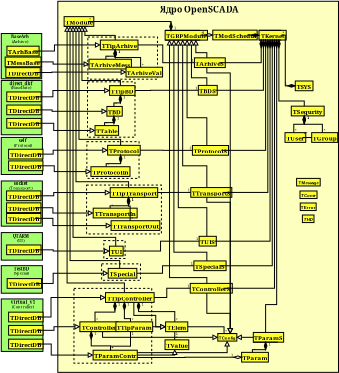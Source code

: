 <?xml version="1.0" encoding="UTF-8"?>
<dia:diagram xmlns:dia="http://www.lysator.liu.se/~alla/dia/">
  <dia:layer name="Тло" visible="true">
    <dia:group>
      <dia:object type="Standard - Box" version="0" id="O0">
        <dia:attribute name="obj_pos">
          <dia:point val="11.77,6.616"/>
        </dia:attribute>
        <dia:attribute name="obj_bb">
          <dia:rectangle val="11.72,6.566;63.795,75.386"/>
        </dia:attribute>
        <dia:attribute name="elem_corner">
          <dia:point val="11.77,6.616"/>
        </dia:attribute>
        <dia:attribute name="elem_width">
          <dia:real val="51.976"/>
        </dia:attribute>
        <dia:attribute name="elem_height">
          <dia:real val="68.719"/>
        </dia:attribute>
        <dia:attribute name="inner_color">
          <dia:color val="#fcffbd"/>
        </dia:attribute>
        <dia:attribute name="show_background">
          <dia:boolean val="true"/>
        </dia:attribute>
      </dia:object>
      <dia:object type="Standard - Line" version="0" id="O1">
        <dia:attribute name="obj_pos">
          <dia:point val="20.601,62.373"/>
        </dia:attribute>
        <dia:attribute name="obj_bb">
          <dia:rectangle val="20.55,62.324;27.651,62.423"/>
        </dia:attribute>
        <dia:attribute name="conn_endpoints">
          <dia:point val="20.601,62.373"/>
          <dia:point val="27.601,62.373"/>
        </dia:attribute>
        <dia:attribute name="numcp">
          <dia:int val="7"/>
        </dia:attribute>
      </dia:object>
      <dia:object type="Standard - Line" version="0" id="O2">
        <dia:attribute name="obj_pos">
          <dia:point val="24.757,71.235"/>
        </dia:attribute>
        <dia:attribute name="obj_bb">
          <dia:rectangle val="24.707,71.185;24.807,73.085"/>
        </dia:attribute>
        <dia:attribute name="conn_endpoints">
          <dia:point val="24.757,71.235"/>
          <dia:point val="24.757,73.035"/>
        </dia:attribute>
        <dia:attribute name="numcp">
          <dia:int val="3"/>
        </dia:attribute>
      </dia:object>
      <dia:object type="Standard - Line" version="0" id="O3">
        <dia:attribute name="obj_pos">
          <dia:point val="15.857,67.785"/>
        </dia:attribute>
        <dia:attribute name="obj_bb">
          <dia:rectangle val="15.807,67.735;21.507,67.835"/>
        </dia:attribute>
        <dia:attribute name="conn_endpoints">
          <dia:point val="15.857,67.785"/>
          <dia:point val="21.457,67.785"/>
        </dia:attribute>
        <dia:attribute name="numcp">
          <dia:int val="7"/>
        </dia:attribute>
      </dia:object>
      <dia:object type="UML - Class" version="0" id="O4">
        <dia:attribute name="obj_pos">
          <dia:point val="40.467,11.962"/>
        </dia:attribute>
        <dia:attribute name="obj_bb">
          <dia:rectangle val="40.417,11.912;46.917,13.812"/>
        </dia:attribute>
        <dia:attribute name="elem_corner">
          <dia:point val="40.467,11.962"/>
        </dia:attribute>
        <dia:attribute name="elem_width">
          <dia:real val="6.4"/>
        </dia:attribute>
        <dia:attribute name="elem_height">
          <dia:real val="1.8"/>
        </dia:attribute>
        <dia:attribute name="name">
          <dia:string>#TModSchedul#</dia:string>
        </dia:attribute>
        <dia:attribute name="stereotype">
          <dia:string>##</dia:string>
        </dia:attribute>
        <dia:attribute name="comment">
          <dia:string>##</dia:string>
        </dia:attribute>
        <dia:attribute name="abstract">
          <dia:boolean val="false"/>
        </dia:attribute>
        <dia:attribute name="suppress_attributes">
          <dia:boolean val="false"/>
        </dia:attribute>
        <dia:attribute name="suppress_operations">
          <dia:boolean val="false"/>
        </dia:attribute>
        <dia:attribute name="visible_attributes">
          <dia:boolean val="false"/>
        </dia:attribute>
        <dia:attribute name="visible_operations">
          <dia:boolean val="false"/>
        </dia:attribute>
        <dia:attribute name="visible_comments">
          <dia:boolean val="false"/>
        </dia:attribute>
        <dia:attribute name="line_color">
          <dia:color val="#000000"/>
        </dia:attribute>
        <dia:attribute name="fill_color">
          <dia:color val="#fdff32"/>
        </dia:attribute>
        <dia:attribute name="text_color">
          <dia:color val="#000000"/>
        </dia:attribute>
        <dia:attribute name="normal_font">
          <dia:font family="courier new" style="0" name="Courier"/>
        </dia:attribute>
        <dia:attribute name="abstract_font">
          <dia:font family="courier new" style="0" name="Courier"/>
        </dia:attribute>
        <dia:attribute name="polymorphic_font">
          <dia:font family="monospace" style="8" name="Courier"/>
        </dia:attribute>
        <dia:attribute name="classname_font">
          <dia:font family="serif" style="80" name="Times-Roman"/>
        </dia:attribute>
        <dia:attribute name="abstract_classname_font">
          <dia:font family="arial" style="0" name="Helvetica"/>
        </dia:attribute>
        <dia:attribute name="comment_font">
          <dia:font family="sans" style="8" name="Helvetica"/>
        </dia:attribute>
        <dia:attribute name="font_height">
          <dia:real val="0.8"/>
        </dia:attribute>
        <dia:attribute name="polymorphic_font_height">
          <dia:real val="0.8"/>
        </dia:attribute>
        <dia:attribute name="abstract_font_height">
          <dia:real val="0.8"/>
        </dia:attribute>
        <dia:attribute name="classname_font_height">
          <dia:real val="1.4"/>
        </dia:attribute>
        <dia:attribute name="abstract_classname_font_height">
          <dia:real val="1"/>
        </dia:attribute>
        <dia:attribute name="comment_font_height">
          <dia:real val="1"/>
        </dia:attribute>
        <dia:attribute name="attributes"/>
        <dia:attribute name="operations"/>
        <dia:attribute name="template">
          <dia:boolean val="false"/>
        </dia:attribute>
        <dia:attribute name="templates"/>
      </dia:object>
      <dia:object type="UML - Class" version="0" id="O5">
        <dia:attribute name="obj_pos">
          <dia:point val="55.991,39.417"/>
        </dia:attribute>
        <dia:attribute name="obj_bb">
          <dia:rectangle val="55.941,39.367;60.341,40.867"/>
        </dia:attribute>
        <dia:attribute name="elem_corner">
          <dia:point val="55.991,39.417"/>
        </dia:attribute>
        <dia:attribute name="elem_width">
          <dia:real val="4.3"/>
        </dia:attribute>
        <dia:attribute name="elem_height">
          <dia:real val="1.4"/>
        </dia:attribute>
        <dia:attribute name="name">
          <dia:string>#TMessage#</dia:string>
        </dia:attribute>
        <dia:attribute name="stereotype">
          <dia:string>##</dia:string>
        </dia:attribute>
        <dia:attribute name="comment">
          <dia:string>##</dia:string>
        </dia:attribute>
        <dia:attribute name="abstract">
          <dia:boolean val="false"/>
        </dia:attribute>
        <dia:attribute name="suppress_attributes">
          <dia:boolean val="false"/>
        </dia:attribute>
        <dia:attribute name="suppress_operations">
          <dia:boolean val="false"/>
        </dia:attribute>
        <dia:attribute name="visible_attributes">
          <dia:boolean val="false"/>
        </dia:attribute>
        <dia:attribute name="visible_operations">
          <dia:boolean val="false"/>
        </dia:attribute>
        <dia:attribute name="visible_comments">
          <dia:boolean val="false"/>
        </dia:attribute>
        <dia:attribute name="line_color">
          <dia:color val="#000000"/>
        </dia:attribute>
        <dia:attribute name="fill_color">
          <dia:color val="#fdff32"/>
        </dia:attribute>
        <dia:attribute name="text_color">
          <dia:color val="#000000"/>
        </dia:attribute>
        <dia:attribute name="normal_font">
          <dia:font family="Courier New" style="0" name="Courier"/>
        </dia:attribute>
        <dia:attribute name="abstract_font">
          <dia:font family="Courier New" style="4" name="Courier-Oblique"/>
        </dia:attribute>
        <dia:attribute name="polymorphic_font">
          <dia:font family="monospace" style="8" name="Courier"/>
        </dia:attribute>
        <dia:attribute name="classname_font">
          <dia:font family="arial" style="80" name="Helvetica-Bold"/>
        </dia:attribute>
        <dia:attribute name="abstract_classname_font">
          <dia:font family="Arial" style="84" name="Helvetica-BoldOblique"/>
        </dia:attribute>
        <dia:attribute name="comment_font">
          <dia:font family="sans" style="8" name="Helvetica"/>
        </dia:attribute>
        <dia:attribute name="font_height">
          <dia:real val="0.8"/>
        </dia:attribute>
        <dia:attribute name="polymorphic_font_height">
          <dia:real val="0.8"/>
        </dia:attribute>
        <dia:attribute name="abstract_font_height">
          <dia:real val="0.8"/>
        </dia:attribute>
        <dia:attribute name="classname_font_height">
          <dia:real val="1"/>
        </dia:attribute>
        <dia:attribute name="abstract_classname_font_height">
          <dia:real val="1"/>
        </dia:attribute>
        <dia:attribute name="comment_font_height">
          <dia:real val="1"/>
        </dia:attribute>
        <dia:attribute name="attributes"/>
        <dia:attribute name="operations"/>
        <dia:attribute name="template">
          <dia:boolean val="false"/>
        </dia:attribute>
        <dia:attribute name="templates"/>
      </dia:object>
      <dia:object type="UML - Class" version="0" id="O6">
        <dia:attribute name="obj_pos">
          <dia:point val="37.068,17.091"/>
        </dia:attribute>
        <dia:attribute name="obj_bb">
          <dia:rectangle val="37.017,17.041;41.718,18.941"/>
        </dia:attribute>
        <dia:attribute name="elem_corner">
          <dia:point val="37.068,17.091"/>
        </dia:attribute>
        <dia:attribute name="elem_width">
          <dia:real val="4.6"/>
        </dia:attribute>
        <dia:attribute name="elem_height">
          <dia:real val="1.8"/>
        </dia:attribute>
        <dia:attribute name="name">
          <dia:string>#TArhiveS#</dia:string>
        </dia:attribute>
        <dia:attribute name="stereotype">
          <dia:string>##</dia:string>
        </dia:attribute>
        <dia:attribute name="comment">
          <dia:string>##</dia:string>
        </dia:attribute>
        <dia:attribute name="abstract">
          <dia:boolean val="false"/>
        </dia:attribute>
        <dia:attribute name="suppress_attributes">
          <dia:boolean val="false"/>
        </dia:attribute>
        <dia:attribute name="suppress_operations">
          <dia:boolean val="false"/>
        </dia:attribute>
        <dia:attribute name="visible_attributes">
          <dia:boolean val="false"/>
        </dia:attribute>
        <dia:attribute name="visible_operations">
          <dia:boolean val="false"/>
        </dia:attribute>
        <dia:attribute name="visible_comments">
          <dia:boolean val="false"/>
        </dia:attribute>
        <dia:attribute name="line_color">
          <dia:color val="#000000"/>
        </dia:attribute>
        <dia:attribute name="fill_color">
          <dia:color val="#fdff32"/>
        </dia:attribute>
        <dia:attribute name="text_color">
          <dia:color val="#000000"/>
        </dia:attribute>
        <dia:attribute name="normal_font">
          <dia:font family="courier new" style="0" name="Courier"/>
        </dia:attribute>
        <dia:attribute name="abstract_font">
          <dia:font family="courier new" style="0" name="Courier"/>
        </dia:attribute>
        <dia:attribute name="polymorphic_font">
          <dia:font family="monospace" style="8" name="Courier"/>
        </dia:attribute>
        <dia:attribute name="classname_font">
          <dia:font family="serif" style="80" name="Times-Roman"/>
        </dia:attribute>
        <dia:attribute name="abstract_classname_font">
          <dia:font family="arial" style="0" name="Helvetica"/>
        </dia:attribute>
        <dia:attribute name="comment_font">
          <dia:font family="sans" style="8" name="Helvetica"/>
        </dia:attribute>
        <dia:attribute name="font_height">
          <dia:real val="0.8"/>
        </dia:attribute>
        <dia:attribute name="polymorphic_font_height">
          <dia:real val="0.8"/>
        </dia:attribute>
        <dia:attribute name="abstract_font_height">
          <dia:real val="0.8"/>
        </dia:attribute>
        <dia:attribute name="classname_font_height">
          <dia:real val="1.4"/>
        </dia:attribute>
        <dia:attribute name="abstract_classname_font_height">
          <dia:real val="1"/>
        </dia:attribute>
        <dia:attribute name="comment_font_height">
          <dia:real val="1"/>
        </dia:attribute>
        <dia:attribute name="attributes"/>
        <dia:attribute name="operations"/>
        <dia:attribute name="template">
          <dia:boolean val="false"/>
        </dia:attribute>
        <dia:attribute name="templates"/>
      </dia:object>
      <dia:object type="UML - Class" version="0" id="O7">
        <dia:attribute name="obj_pos">
          <dia:point val="37.792,22.198"/>
        </dia:attribute>
        <dia:attribute name="obj_bb">
          <dia:rectangle val="37.742,22.148;40.992,24.048"/>
        </dia:attribute>
        <dia:attribute name="elem_corner">
          <dia:point val="37.792,22.198"/>
        </dia:attribute>
        <dia:attribute name="elem_width">
          <dia:real val="3.15"/>
        </dia:attribute>
        <dia:attribute name="elem_height">
          <dia:real val="1.8"/>
        </dia:attribute>
        <dia:attribute name="name">
          <dia:string>#TBDS#</dia:string>
        </dia:attribute>
        <dia:attribute name="stereotype">
          <dia:string>##</dia:string>
        </dia:attribute>
        <dia:attribute name="comment">
          <dia:string>##</dia:string>
        </dia:attribute>
        <dia:attribute name="abstract">
          <dia:boolean val="false"/>
        </dia:attribute>
        <dia:attribute name="suppress_attributes">
          <dia:boolean val="false"/>
        </dia:attribute>
        <dia:attribute name="suppress_operations">
          <dia:boolean val="false"/>
        </dia:attribute>
        <dia:attribute name="visible_attributes">
          <dia:boolean val="false"/>
        </dia:attribute>
        <dia:attribute name="visible_operations">
          <dia:boolean val="false"/>
        </dia:attribute>
        <dia:attribute name="visible_comments">
          <dia:boolean val="false"/>
        </dia:attribute>
        <dia:attribute name="line_color">
          <dia:color val="#000000"/>
        </dia:attribute>
        <dia:attribute name="fill_color">
          <dia:color val="#fdff32"/>
        </dia:attribute>
        <dia:attribute name="text_color">
          <dia:color val="#000000"/>
        </dia:attribute>
        <dia:attribute name="normal_font">
          <dia:font family="courier new" style="0" name="Courier"/>
        </dia:attribute>
        <dia:attribute name="abstract_font">
          <dia:font family="courier new" style="0" name="Courier"/>
        </dia:attribute>
        <dia:attribute name="polymorphic_font">
          <dia:font family="monospace" style="8" name="Courier"/>
        </dia:attribute>
        <dia:attribute name="classname_font">
          <dia:font family="serif" style="80" name="Times-Roman"/>
        </dia:attribute>
        <dia:attribute name="abstract_classname_font">
          <dia:font family="arial" style="0" name="Helvetica"/>
        </dia:attribute>
        <dia:attribute name="comment_font">
          <dia:font family="sans" style="8" name="Helvetica"/>
        </dia:attribute>
        <dia:attribute name="font_height">
          <dia:real val="0.8"/>
        </dia:attribute>
        <dia:attribute name="polymorphic_font_height">
          <dia:real val="0.8"/>
        </dia:attribute>
        <dia:attribute name="abstract_font_height">
          <dia:real val="0.8"/>
        </dia:attribute>
        <dia:attribute name="classname_font_height">
          <dia:real val="1.4"/>
        </dia:attribute>
        <dia:attribute name="abstract_classname_font_height">
          <dia:real val="1"/>
        </dia:attribute>
        <dia:attribute name="comment_font_height">
          <dia:real val="1"/>
        </dia:attribute>
        <dia:attribute name="attributes"/>
        <dia:attribute name="operations"/>
        <dia:attribute name="template">
          <dia:boolean val="false"/>
        </dia:attribute>
        <dia:attribute name="templates"/>
      </dia:object>
      <dia:object type="UML - Class" version="0" id="O8">
        <dia:attribute name="obj_pos">
          <dia:point val="31.643,12.006"/>
        </dia:attribute>
        <dia:attribute name="obj_bb">
          <dia:rectangle val="31.593,11.956;38.193,13.856"/>
        </dia:attribute>
        <dia:attribute name="elem_corner">
          <dia:point val="31.643,12.006"/>
        </dia:attribute>
        <dia:attribute name="elem_width">
          <dia:real val="6.5"/>
        </dia:attribute>
        <dia:attribute name="elem_height">
          <dia:real val="1.8"/>
        </dia:attribute>
        <dia:attribute name="name">
          <dia:string>#TGRPModule#</dia:string>
        </dia:attribute>
        <dia:attribute name="stereotype">
          <dia:string>##</dia:string>
        </dia:attribute>
        <dia:attribute name="comment">
          <dia:string>##</dia:string>
        </dia:attribute>
        <dia:attribute name="abstract">
          <dia:boolean val="false"/>
        </dia:attribute>
        <dia:attribute name="suppress_attributes">
          <dia:boolean val="false"/>
        </dia:attribute>
        <dia:attribute name="suppress_operations">
          <dia:boolean val="false"/>
        </dia:attribute>
        <dia:attribute name="visible_attributes">
          <dia:boolean val="false"/>
        </dia:attribute>
        <dia:attribute name="visible_operations">
          <dia:boolean val="false"/>
        </dia:attribute>
        <dia:attribute name="visible_comments">
          <dia:boolean val="false"/>
        </dia:attribute>
        <dia:attribute name="line_color">
          <dia:color val="#000000"/>
        </dia:attribute>
        <dia:attribute name="fill_color">
          <dia:color val="#fdff32"/>
        </dia:attribute>
        <dia:attribute name="text_color">
          <dia:color val="#000000"/>
        </dia:attribute>
        <dia:attribute name="normal_font">
          <dia:font family="courier new" style="0" name="Courier"/>
        </dia:attribute>
        <dia:attribute name="abstract_font">
          <dia:font family="courier new" style="0" name="Courier"/>
        </dia:attribute>
        <dia:attribute name="polymorphic_font">
          <dia:font family="monospace" style="8" name="Courier"/>
        </dia:attribute>
        <dia:attribute name="classname_font">
          <dia:font family="serif" style="80" name="Times-Roman"/>
        </dia:attribute>
        <dia:attribute name="abstract_classname_font">
          <dia:font family="arial" style="0" name="Helvetica"/>
        </dia:attribute>
        <dia:attribute name="comment_font">
          <dia:font family="sans" style="8" name="Helvetica"/>
        </dia:attribute>
        <dia:attribute name="font_height">
          <dia:real val="0.8"/>
        </dia:attribute>
        <dia:attribute name="polymorphic_font_height">
          <dia:real val="0.8"/>
        </dia:attribute>
        <dia:attribute name="abstract_font_height">
          <dia:real val="0.8"/>
        </dia:attribute>
        <dia:attribute name="classname_font_height">
          <dia:real val="1.4"/>
        </dia:attribute>
        <dia:attribute name="abstract_classname_font_height">
          <dia:real val="1"/>
        </dia:attribute>
        <dia:attribute name="comment_font_height">
          <dia:real val="1"/>
        </dia:attribute>
        <dia:attribute name="attributes"/>
        <dia:attribute name="operations"/>
        <dia:attribute name="template">
          <dia:boolean val="false"/>
        </dia:attribute>
        <dia:attribute name="templates"/>
      </dia:object>
      <dia:object type="UML - Generalization" version="0" id="O9">
        <dia:attribute name="obj_pos">
          <dia:point val="36.518,13.806"/>
        </dia:attribute>
        <dia:attribute name="obj_bb">
          <dia:rectangle val="35.668,13.756;39.417,22.386"/>
        </dia:attribute>
        <dia:attribute name="orth_points">
          <dia:point val="36.518,13.806"/>
          <dia:point val="36.518,20.786"/>
          <dia:point val="39.367,20.786"/>
          <dia:point val="39.367,22.198"/>
        </dia:attribute>
        <dia:attribute name="orth_orient">
          <dia:enum val="1"/>
          <dia:enum val="0"/>
          <dia:enum val="1"/>
        </dia:attribute>
        <dia:attribute name="orth_autoroute">
          <dia:boolean val="false"/>
        </dia:attribute>
        <dia:attribute name="line_colour">
          <dia:color val="#000000"/>
        </dia:attribute>
        <dia:attribute name="name">
          <dia:string>##</dia:string>
        </dia:attribute>
        <dia:attribute name="stereotype">
          <dia:string>##</dia:string>
        </dia:attribute>
        <dia:connections>
          <dia:connection handle="0" to="O20" connection="5"/>
          <dia:connection handle="1" to="O7" connection="1"/>
        </dia:connections>
      </dia:object>
      <dia:object type="UML - Generalization" version="0" id="O10">
        <dia:attribute name="obj_pos">
          <dia:point val="37.331,13.806"/>
        </dia:attribute>
        <dia:attribute name="obj_bb">
          <dia:rectangle val="36.481,13.756;39.417,17.736"/>
        </dia:attribute>
        <dia:attribute name="orth_points">
          <dia:point val="37.331,13.806"/>
          <dia:point val="37.331,16.136"/>
          <dia:point val="39.367,16.136"/>
          <dia:point val="39.367,17.091"/>
        </dia:attribute>
        <dia:attribute name="orth_orient">
          <dia:enum val="1"/>
          <dia:enum val="0"/>
          <dia:enum val="1"/>
        </dia:attribute>
        <dia:attribute name="orth_autoroute">
          <dia:boolean val="false"/>
        </dia:attribute>
        <dia:attribute name="line_colour">
          <dia:color val="#000000"/>
        </dia:attribute>
        <dia:attribute name="name">
          <dia:string>##</dia:string>
        </dia:attribute>
        <dia:attribute name="stereotype">
          <dia:string>##</dia:string>
        </dia:attribute>
        <dia:connections>
          <dia:connection handle="0" to="O20" connection="6"/>
          <dia:connection handle="1" to="O6" connection="1"/>
        </dia:connections>
      </dia:object>
      <dia:object type="UML - Class" version="0" id="O11">
        <dia:attribute name="obj_pos">
          <dia:point val="49.022,11.994"/>
        </dia:attribute>
        <dia:attribute name="obj_bb">
          <dia:rectangle val="48.971,11.944;53.172,13.844"/>
        </dia:attribute>
        <dia:attribute name="elem_corner">
          <dia:point val="49.022,11.994"/>
        </dia:attribute>
        <dia:attribute name="elem_width">
          <dia:real val="4.1"/>
        </dia:attribute>
        <dia:attribute name="elem_height">
          <dia:real val="1.8"/>
        </dia:attribute>
        <dia:attribute name="name">
          <dia:string>#TKernel#</dia:string>
        </dia:attribute>
        <dia:attribute name="stereotype">
          <dia:string>##</dia:string>
        </dia:attribute>
        <dia:attribute name="comment">
          <dia:string>##</dia:string>
        </dia:attribute>
        <dia:attribute name="abstract">
          <dia:boolean val="false"/>
        </dia:attribute>
        <dia:attribute name="suppress_attributes">
          <dia:boolean val="false"/>
        </dia:attribute>
        <dia:attribute name="suppress_operations">
          <dia:boolean val="false"/>
        </dia:attribute>
        <dia:attribute name="visible_attributes">
          <dia:boolean val="false"/>
        </dia:attribute>
        <dia:attribute name="visible_operations">
          <dia:boolean val="false"/>
        </dia:attribute>
        <dia:attribute name="visible_comments">
          <dia:boolean val="false"/>
        </dia:attribute>
        <dia:attribute name="line_color">
          <dia:color val="#000000"/>
        </dia:attribute>
        <dia:attribute name="fill_color">
          <dia:color val="#fdff32"/>
        </dia:attribute>
        <dia:attribute name="text_color">
          <dia:color val="#000000"/>
        </dia:attribute>
        <dia:attribute name="normal_font">
          <dia:font family="courier new" style="0" name="Courier"/>
        </dia:attribute>
        <dia:attribute name="abstract_font">
          <dia:font family="courier new" style="0" name="Courier"/>
        </dia:attribute>
        <dia:attribute name="polymorphic_font">
          <dia:font family="monospace" style="8" name="Courier"/>
        </dia:attribute>
        <dia:attribute name="classname_font">
          <dia:font family="serif" style="80" name="Times-Roman"/>
        </dia:attribute>
        <dia:attribute name="abstract_classname_font">
          <dia:font family="arial" style="0" name="Helvetica"/>
        </dia:attribute>
        <dia:attribute name="comment_font">
          <dia:font family="sans" style="8" name="Helvetica"/>
        </dia:attribute>
        <dia:attribute name="font_height">
          <dia:real val="0.8"/>
        </dia:attribute>
        <dia:attribute name="polymorphic_font_height">
          <dia:real val="0.8"/>
        </dia:attribute>
        <dia:attribute name="abstract_font_height">
          <dia:real val="0.8"/>
        </dia:attribute>
        <dia:attribute name="classname_font_height">
          <dia:real val="1.4"/>
        </dia:attribute>
        <dia:attribute name="abstract_classname_font_height">
          <dia:real val="1"/>
        </dia:attribute>
        <dia:attribute name="comment_font_height">
          <dia:real val="1"/>
        </dia:attribute>
        <dia:attribute name="attributes"/>
        <dia:attribute name="operations"/>
        <dia:attribute name="template">
          <dia:boolean val="false"/>
        </dia:attribute>
        <dia:attribute name="templates"/>
      </dia:object>
      <dia:object type="UML - Class" version="0" id="O12">
        <dia:attribute name="obj_pos">
          <dia:point val="56.666,43.971"/>
        </dia:attribute>
        <dia:attribute name="obj_bb">
          <dia:rectangle val="56.616,43.921;59.666,45.421"/>
        </dia:attribute>
        <dia:attribute name="elem_corner">
          <dia:point val="56.666,43.971"/>
        </dia:attribute>
        <dia:attribute name="elem_width">
          <dia:real val="2.95"/>
        </dia:attribute>
        <dia:attribute name="elem_height">
          <dia:real val="1.4"/>
        </dia:attribute>
        <dia:attribute name="name">
          <dia:string>#TError#</dia:string>
        </dia:attribute>
        <dia:attribute name="stereotype">
          <dia:string>##</dia:string>
        </dia:attribute>
        <dia:attribute name="comment">
          <dia:string>##</dia:string>
        </dia:attribute>
        <dia:attribute name="abstract">
          <dia:boolean val="false"/>
        </dia:attribute>
        <dia:attribute name="suppress_attributes">
          <dia:boolean val="false"/>
        </dia:attribute>
        <dia:attribute name="suppress_operations">
          <dia:boolean val="false"/>
        </dia:attribute>
        <dia:attribute name="visible_attributes">
          <dia:boolean val="false"/>
        </dia:attribute>
        <dia:attribute name="visible_operations">
          <dia:boolean val="false"/>
        </dia:attribute>
        <dia:attribute name="visible_comments">
          <dia:boolean val="false"/>
        </dia:attribute>
        <dia:attribute name="line_color">
          <dia:color val="#000000"/>
        </dia:attribute>
        <dia:attribute name="fill_color">
          <dia:color val="#fdff32"/>
        </dia:attribute>
        <dia:attribute name="text_color">
          <dia:color val="#000000"/>
        </dia:attribute>
        <dia:attribute name="normal_font">
          <dia:font family="Courier New" style="0" name="Courier"/>
        </dia:attribute>
        <dia:attribute name="abstract_font">
          <dia:font family="Courier New" style="4" name="Courier-Oblique"/>
        </dia:attribute>
        <dia:attribute name="polymorphic_font">
          <dia:font family="monospace" style="8" name="Courier"/>
        </dia:attribute>
        <dia:attribute name="classname_font">
          <dia:font family="arial" style="80" name="Helvetica-Bold"/>
        </dia:attribute>
        <dia:attribute name="abstract_classname_font">
          <dia:font family="Arial" style="84" name="Helvetica-BoldOblique"/>
        </dia:attribute>
        <dia:attribute name="comment_font">
          <dia:font family="sans" style="8" name="Helvetica"/>
        </dia:attribute>
        <dia:attribute name="font_height">
          <dia:real val="0.8"/>
        </dia:attribute>
        <dia:attribute name="polymorphic_font_height">
          <dia:real val="0.8"/>
        </dia:attribute>
        <dia:attribute name="abstract_font_height">
          <dia:real val="0.8"/>
        </dia:attribute>
        <dia:attribute name="classname_font_height">
          <dia:real val="1"/>
        </dia:attribute>
        <dia:attribute name="abstract_classname_font_height">
          <dia:real val="1"/>
        </dia:attribute>
        <dia:attribute name="comment_font_height">
          <dia:real val="1"/>
        </dia:attribute>
        <dia:attribute name="attributes"/>
        <dia:attribute name="operations"/>
        <dia:attribute name="template">
          <dia:boolean val="false"/>
        </dia:attribute>
        <dia:attribute name="templates"/>
      </dia:object>
      <dia:object type="UML - Association" version="0" id="O13">
        <dia:attribute name="obj_pos">
          <dia:point val="46.867,12.862"/>
        </dia:attribute>
        <dia:attribute name="obj_bb">
          <dia:rectangle val="46.817,12.144;49.772,14.494"/>
        </dia:attribute>
        <dia:attribute name="orth_points">
          <dia:point val="46.867,12.862"/>
          <dia:point val="47.745,12.862"/>
          <dia:point val="47.745,12.894"/>
          <dia:point val="49.022,12.894"/>
        </dia:attribute>
        <dia:attribute name="orth_orient">
          <dia:enum val="0"/>
          <dia:enum val="1"/>
          <dia:enum val="0"/>
        </dia:attribute>
        <dia:attribute name="autorouting">
          <dia:boolean val="false"/>
        </dia:attribute>
        <dia:attribute name="name">
          <dia:string>##</dia:string>
        </dia:attribute>
        <dia:attribute name="direction">
          <dia:enum val="0"/>
        </dia:attribute>
        <dia:attribute name="ends">
          <dia:composite>
            <dia:attribute name="role">
              <dia:string>##</dia:string>
            </dia:attribute>
            <dia:attribute name="multiplicity">
              <dia:string>##</dia:string>
            </dia:attribute>
            <dia:attribute name="arrow">
              <dia:boolean val="false"/>
            </dia:attribute>
            <dia:attribute name="aggregate">
              <dia:enum val="0"/>
            </dia:attribute>
          </dia:composite>
          <dia:composite>
            <dia:attribute name="role">
              <dia:string>##</dia:string>
            </dia:attribute>
            <dia:attribute name="multiplicity">
              <dia:string>##</dia:string>
            </dia:attribute>
            <dia:attribute name="arrow">
              <dia:boolean val="false"/>
            </dia:attribute>
            <dia:attribute name="aggregate">
              <dia:enum val="2"/>
            </dia:attribute>
          </dia:composite>
        </dia:attribute>
        <dia:connections>
          <dia:connection handle="0" to="O4" connection="4"/>
          <dia:connection handle="1" to="O11" connection="3"/>
        </dia:connections>
      </dia:object>
      <dia:object type="Standard - Line" version="0" id="O14">
        <dia:attribute name="obj_pos">
          <dia:point val="49.022,11.994"/>
        </dia:attribute>
        <dia:attribute name="obj_bb">
          <dia:rectangle val="48.971,11.944;53.172,12.044"/>
        </dia:attribute>
        <dia:attribute name="conn_endpoints">
          <dia:point val="49.022,11.994"/>
          <dia:point val="53.121,11.994"/>
        </dia:attribute>
        <dia:attribute name="numcp">
          <dia:int val="5"/>
        </dia:attribute>
        <dia:connections>
          <dia:connection handle="0" to="O11" connection="0"/>
          <dia:connection handle="1" to="O11" connection="2"/>
        </dia:connections>
      </dia:object>
      <dia:object type="UML - Association" version="0" id="O15">
        <dia:attribute name="obj_pos">
          <dia:point val="41.667,17.991"/>
        </dia:attribute>
        <dia:attribute name="obj_bb">
          <dia:rectangle val="41.617,13.044;50.181,19.591"/>
        </dia:attribute>
        <dia:attribute name="orth_points">
          <dia:point val="41.667,17.991"/>
          <dia:point val="49.431,17.991"/>
          <dia:point val="49.431,13.794"/>
        </dia:attribute>
        <dia:attribute name="orth_orient">
          <dia:enum val="0"/>
          <dia:enum val="1"/>
        </dia:attribute>
        <dia:attribute name="name">
          <dia:string>##</dia:string>
        </dia:attribute>
        <dia:attribute name="direction">
          <dia:enum val="0"/>
        </dia:attribute>
        <dia:attribute name="ends">
          <dia:composite>
            <dia:attribute name="role">
              <dia:string>##</dia:string>
            </dia:attribute>
            <dia:attribute name="multiplicity">
              <dia:string>##</dia:string>
            </dia:attribute>
            <dia:attribute name="arrow">
              <dia:boolean val="false"/>
            </dia:attribute>
            <dia:attribute name="aggregate">
              <dia:enum val="0"/>
            </dia:attribute>
          </dia:composite>
          <dia:composite>
            <dia:attribute name="role">
              <dia:string>##</dia:string>
            </dia:attribute>
            <dia:attribute name="multiplicity">
              <dia:string>##</dia:string>
            </dia:attribute>
            <dia:attribute name="arrow">
              <dia:boolean val="false"/>
            </dia:attribute>
            <dia:attribute name="aggregate">
              <dia:enum val="2"/>
            </dia:attribute>
          </dia:composite>
        </dia:attribute>
        <dia:connections>
          <dia:connection handle="0" to="O6" connection="4"/>
          <dia:connection handle="1" to="O23" connection="0"/>
        </dia:connections>
      </dia:object>
      <dia:object type="UML - Association" version="0" id="O16">
        <dia:attribute name="obj_pos">
          <dia:point val="40.943,23.098"/>
        </dia:attribute>
        <dia:attribute name="obj_bb">
          <dia:rectangle val="40.892,13.044;50.592,24.698"/>
        </dia:attribute>
        <dia:attribute name="orth_points">
          <dia:point val="40.943,23.098"/>
          <dia:point val="49.842,23.098"/>
          <dia:point val="49.842,13.794"/>
        </dia:attribute>
        <dia:attribute name="orth_orient">
          <dia:enum val="0"/>
          <dia:enum val="1"/>
        </dia:attribute>
        <dia:attribute name="name">
          <dia:string>##</dia:string>
        </dia:attribute>
        <dia:attribute name="direction">
          <dia:enum val="0"/>
        </dia:attribute>
        <dia:attribute name="ends">
          <dia:composite>
            <dia:attribute name="role">
              <dia:string>##</dia:string>
            </dia:attribute>
            <dia:attribute name="multiplicity">
              <dia:string>##</dia:string>
            </dia:attribute>
            <dia:attribute name="arrow">
              <dia:boolean val="false"/>
            </dia:attribute>
            <dia:attribute name="aggregate">
              <dia:enum val="0"/>
            </dia:attribute>
          </dia:composite>
          <dia:composite>
            <dia:attribute name="role">
              <dia:string>##</dia:string>
            </dia:attribute>
            <dia:attribute name="multiplicity">
              <dia:string>##</dia:string>
            </dia:attribute>
            <dia:attribute name="arrow">
              <dia:boolean val="false"/>
            </dia:attribute>
            <dia:attribute name="aggregate">
              <dia:enum val="2"/>
            </dia:attribute>
          </dia:composite>
        </dia:attribute>
        <dia:connections>
          <dia:connection handle="0" to="O7" connection="4"/>
          <dia:connection handle="1" to="O23" connection="1"/>
        </dia:connections>
      </dia:object>
      <dia:object type="Standard - Line" version="0" id="O17">
        <dia:attribute name="obj_pos">
          <dia:point val="31.643,12.006"/>
        </dia:attribute>
        <dia:attribute name="obj_bb">
          <dia:rectangle val="31.593,11.956;38.193,12.056"/>
        </dia:attribute>
        <dia:attribute name="conn_endpoints">
          <dia:point val="31.643,12.006"/>
          <dia:point val="38.143,12.006"/>
        </dia:attribute>
        <dia:attribute name="numcp">
          <dia:int val="5"/>
        </dia:attribute>
        <dia:connections>
          <dia:connection handle="0" to="O8" connection="0"/>
          <dia:connection handle="1" to="O8" connection="2"/>
        </dia:connections>
      </dia:object>
      <dia:object type="UML - Class" version="0" id="O18">
        <dia:attribute name="obj_pos">
          <dia:point val="12.937,9.464"/>
        </dia:attribute>
        <dia:attribute name="obj_bb">
          <dia:rectangle val="12.887,9.414;17.387,11.314"/>
        </dia:attribute>
        <dia:attribute name="elem_corner">
          <dia:point val="12.937,9.464"/>
        </dia:attribute>
        <dia:attribute name="elem_width">
          <dia:real val="4.4"/>
        </dia:attribute>
        <dia:attribute name="elem_height">
          <dia:real val="1.8"/>
        </dia:attribute>
        <dia:attribute name="name">
          <dia:string>#TModule#</dia:string>
        </dia:attribute>
        <dia:attribute name="stereotype">
          <dia:string>##</dia:string>
        </dia:attribute>
        <dia:attribute name="comment">
          <dia:string>##</dia:string>
        </dia:attribute>
        <dia:attribute name="abstract">
          <dia:boolean val="false"/>
        </dia:attribute>
        <dia:attribute name="suppress_attributes">
          <dia:boolean val="false"/>
        </dia:attribute>
        <dia:attribute name="suppress_operations">
          <dia:boolean val="false"/>
        </dia:attribute>
        <dia:attribute name="visible_attributes">
          <dia:boolean val="false"/>
        </dia:attribute>
        <dia:attribute name="visible_operations">
          <dia:boolean val="false"/>
        </dia:attribute>
        <dia:attribute name="visible_comments">
          <dia:boolean val="false"/>
        </dia:attribute>
        <dia:attribute name="line_color">
          <dia:color val="#000000"/>
        </dia:attribute>
        <dia:attribute name="fill_color">
          <dia:color val="#fdff32"/>
        </dia:attribute>
        <dia:attribute name="text_color">
          <dia:color val="#000000"/>
        </dia:attribute>
        <dia:attribute name="normal_font">
          <dia:font family="courier new" style="0" name="Courier"/>
        </dia:attribute>
        <dia:attribute name="abstract_font">
          <dia:font family="courier new" style="0" name="Courier"/>
        </dia:attribute>
        <dia:attribute name="polymorphic_font">
          <dia:font family="monospace" style="8" name="Courier"/>
        </dia:attribute>
        <dia:attribute name="classname_font">
          <dia:font family="serif" style="80" name="Times-Roman"/>
        </dia:attribute>
        <dia:attribute name="abstract_classname_font">
          <dia:font family="arial" style="0" name="Helvetica"/>
        </dia:attribute>
        <dia:attribute name="comment_font">
          <dia:font family="sans" style="8" name="Helvetica"/>
        </dia:attribute>
        <dia:attribute name="font_height">
          <dia:real val="0.8"/>
        </dia:attribute>
        <dia:attribute name="polymorphic_font_height">
          <dia:real val="0.8"/>
        </dia:attribute>
        <dia:attribute name="abstract_font_height">
          <dia:real val="0.8"/>
        </dia:attribute>
        <dia:attribute name="classname_font_height">
          <dia:real val="1.4"/>
        </dia:attribute>
        <dia:attribute name="abstract_classname_font_height">
          <dia:real val="1"/>
        </dia:attribute>
        <dia:attribute name="comment_font_height">
          <dia:real val="1"/>
        </dia:attribute>
        <dia:attribute name="attributes"/>
        <dia:attribute name="operations"/>
        <dia:attribute name="template">
          <dia:boolean val="false"/>
        </dia:attribute>
        <dia:attribute name="templates"/>
      </dia:object>
      <dia:object type="UML - Class" version="0" id="O19">
        <dia:attribute name="obj_pos">
          <dia:point val="36.693,33.325"/>
        </dia:attribute>
        <dia:attribute name="obj_bb">
          <dia:rectangle val="36.642,33.275;42.093,35.175"/>
        </dia:attribute>
        <dia:attribute name="elem_corner">
          <dia:point val="36.693,33.325"/>
        </dia:attribute>
        <dia:attribute name="elem_width">
          <dia:real val="5.35"/>
        </dia:attribute>
        <dia:attribute name="elem_height">
          <dia:real val="1.8"/>
        </dia:attribute>
        <dia:attribute name="name">
          <dia:string>#TProtocolS#</dia:string>
        </dia:attribute>
        <dia:attribute name="stereotype">
          <dia:string>##</dia:string>
        </dia:attribute>
        <dia:attribute name="comment">
          <dia:string>##</dia:string>
        </dia:attribute>
        <dia:attribute name="abstract">
          <dia:boolean val="false"/>
        </dia:attribute>
        <dia:attribute name="suppress_attributes">
          <dia:boolean val="false"/>
        </dia:attribute>
        <dia:attribute name="suppress_operations">
          <dia:boolean val="false"/>
        </dia:attribute>
        <dia:attribute name="visible_attributes">
          <dia:boolean val="false"/>
        </dia:attribute>
        <dia:attribute name="visible_operations">
          <dia:boolean val="false"/>
        </dia:attribute>
        <dia:attribute name="visible_comments">
          <dia:boolean val="false"/>
        </dia:attribute>
        <dia:attribute name="line_color">
          <dia:color val="#000000"/>
        </dia:attribute>
        <dia:attribute name="fill_color">
          <dia:color val="#fdff32"/>
        </dia:attribute>
        <dia:attribute name="text_color">
          <dia:color val="#000000"/>
        </dia:attribute>
        <dia:attribute name="normal_font">
          <dia:font family="courier new" style="0" name="Courier"/>
        </dia:attribute>
        <dia:attribute name="abstract_font">
          <dia:font family="courier new" style="0" name="Courier"/>
        </dia:attribute>
        <dia:attribute name="polymorphic_font">
          <dia:font family="monospace" style="8" name="Courier"/>
        </dia:attribute>
        <dia:attribute name="classname_font">
          <dia:font family="serif" style="80" name="Times-Roman"/>
        </dia:attribute>
        <dia:attribute name="abstract_classname_font">
          <dia:font family="arial" style="0" name="Helvetica"/>
        </dia:attribute>
        <dia:attribute name="comment_font">
          <dia:font family="sans" style="8" name="Helvetica"/>
        </dia:attribute>
        <dia:attribute name="font_height">
          <dia:real val="0.8"/>
        </dia:attribute>
        <dia:attribute name="polymorphic_font_height">
          <dia:real val="0.8"/>
        </dia:attribute>
        <dia:attribute name="abstract_font_height">
          <dia:real val="0.8"/>
        </dia:attribute>
        <dia:attribute name="classname_font_height">
          <dia:real val="1.4"/>
        </dia:attribute>
        <dia:attribute name="abstract_classname_font_height">
          <dia:real val="1"/>
        </dia:attribute>
        <dia:attribute name="comment_font_height">
          <dia:real val="1"/>
        </dia:attribute>
        <dia:attribute name="attributes"/>
        <dia:attribute name="operations"/>
        <dia:attribute name="template">
          <dia:boolean val="false"/>
        </dia:attribute>
        <dia:attribute name="templates"/>
      </dia:object>
      <dia:object type="Standard - Line" version="0" id="O20">
        <dia:attribute name="obj_pos">
          <dia:point val="31.643,13.806"/>
        </dia:attribute>
        <dia:attribute name="obj_bb">
          <dia:rectangle val="31.593,13.756;38.193,13.856"/>
        </dia:attribute>
        <dia:attribute name="conn_endpoints">
          <dia:point val="31.643,13.806"/>
          <dia:point val="38.143,13.806"/>
        </dia:attribute>
        <dia:attribute name="numcp">
          <dia:int val="7"/>
        </dia:attribute>
        <dia:connections>
          <dia:connection handle="0" to="O8" connection="5"/>
          <dia:connection handle="1" to="O8" connection="7"/>
        </dia:connections>
      </dia:object>
      <dia:object type="UML - Generalization" version="0" id="O21">
        <dia:attribute name="obj_pos">
          <dia:point val="35.706,13.806"/>
        </dia:attribute>
        <dia:attribute name="obj_bb">
          <dia:rectangle val="34.856,13.756;39.417,33.375"/>
        </dia:attribute>
        <dia:attribute name="orth_points">
          <dia:point val="35.706,13.806"/>
          <dia:point val="35.706,28.186"/>
          <dia:point val="39.367,28.186"/>
          <dia:point val="39.367,33.325"/>
        </dia:attribute>
        <dia:attribute name="orth_orient">
          <dia:enum val="1"/>
          <dia:enum val="0"/>
          <dia:enum val="1"/>
        </dia:attribute>
        <dia:attribute name="orth_autoroute">
          <dia:boolean val="false"/>
        </dia:attribute>
        <dia:attribute name="line_colour">
          <dia:color val="#000000"/>
        </dia:attribute>
        <dia:attribute name="name">
          <dia:string>##</dia:string>
        </dia:attribute>
        <dia:attribute name="stereotype">
          <dia:string>##</dia:string>
        </dia:attribute>
        <dia:connections>
          <dia:connection handle="0" to="O20" connection="4"/>
          <dia:connection handle="1" to="O19" connection="1"/>
        </dia:connections>
      </dia:object>
      <dia:object type="UML - Association" version="0" id="O22">
        <dia:attribute name="obj_pos">
          <dia:point val="42.042,34.225"/>
        </dia:attribute>
        <dia:attribute name="obj_bb">
          <dia:rectangle val="41.992,13.044;51.002,35.825"/>
        </dia:attribute>
        <dia:attribute name="orth_points">
          <dia:point val="42.042,34.225"/>
          <dia:point val="50.252,34.225"/>
          <dia:point val="50.252,13.794"/>
        </dia:attribute>
        <dia:attribute name="orth_orient">
          <dia:enum val="0"/>
          <dia:enum val="1"/>
        </dia:attribute>
        <dia:attribute name="name">
          <dia:string>##</dia:string>
        </dia:attribute>
        <dia:attribute name="direction">
          <dia:enum val="0"/>
        </dia:attribute>
        <dia:attribute name="ends">
          <dia:composite>
            <dia:attribute name="role">
              <dia:string>##</dia:string>
            </dia:attribute>
            <dia:attribute name="multiplicity">
              <dia:string>##</dia:string>
            </dia:attribute>
            <dia:attribute name="arrow">
              <dia:boolean val="false"/>
            </dia:attribute>
            <dia:attribute name="aggregate">
              <dia:enum val="0"/>
            </dia:attribute>
          </dia:composite>
          <dia:composite>
            <dia:attribute name="role">
              <dia:string>##</dia:string>
            </dia:attribute>
            <dia:attribute name="multiplicity">
              <dia:string>##</dia:string>
            </dia:attribute>
            <dia:attribute name="arrow">
              <dia:boolean val="false"/>
            </dia:attribute>
            <dia:attribute name="aggregate">
              <dia:enum val="2"/>
            </dia:attribute>
          </dia:composite>
        </dia:attribute>
        <dia:connections>
          <dia:connection handle="0" to="O19" connection="4"/>
          <dia:connection handle="1" to="O23" connection="2"/>
        </dia:connections>
      </dia:object>
      <dia:object type="Standard - Line" version="0" id="O23">
        <dia:attribute name="obj_pos">
          <dia:point val="49.022,13.794"/>
        </dia:attribute>
        <dia:attribute name="obj_bb">
          <dia:rectangle val="48.971,13.744;53.172,13.844"/>
        </dia:attribute>
        <dia:attribute name="conn_endpoints">
          <dia:point val="49.022,13.794"/>
          <dia:point val="53.121,13.794"/>
        </dia:attribute>
        <dia:attribute name="numcp">
          <dia:int val="9"/>
        </dia:attribute>
        <dia:connections>
          <dia:connection handle="0" to="O11" connection="5"/>
          <dia:connection handle="1" to="O11" connection="7"/>
        </dia:connections>
      </dia:object>
      <dia:object type="UML - Class" version="0" id="O24">
        <dia:attribute name="obj_pos">
          <dia:point val="36.392,41.116"/>
        </dia:attribute>
        <dia:attribute name="obj_bb">
          <dia:rectangle val="36.343,41.066;42.392,42.966"/>
        </dia:attribute>
        <dia:attribute name="elem_corner">
          <dia:point val="36.392,41.116"/>
        </dia:attribute>
        <dia:attribute name="elem_width">
          <dia:real val="5.95"/>
        </dia:attribute>
        <dia:attribute name="elem_height">
          <dia:real val="1.8"/>
        </dia:attribute>
        <dia:attribute name="name">
          <dia:string>#TTransportS#</dia:string>
        </dia:attribute>
        <dia:attribute name="stereotype">
          <dia:string>##</dia:string>
        </dia:attribute>
        <dia:attribute name="comment">
          <dia:string>##</dia:string>
        </dia:attribute>
        <dia:attribute name="abstract">
          <dia:boolean val="false"/>
        </dia:attribute>
        <dia:attribute name="suppress_attributes">
          <dia:boolean val="false"/>
        </dia:attribute>
        <dia:attribute name="suppress_operations">
          <dia:boolean val="false"/>
        </dia:attribute>
        <dia:attribute name="visible_attributes">
          <dia:boolean val="false"/>
        </dia:attribute>
        <dia:attribute name="visible_operations">
          <dia:boolean val="false"/>
        </dia:attribute>
        <dia:attribute name="visible_comments">
          <dia:boolean val="false"/>
        </dia:attribute>
        <dia:attribute name="line_color">
          <dia:color val="#000000"/>
        </dia:attribute>
        <dia:attribute name="fill_color">
          <dia:color val="#fdff32"/>
        </dia:attribute>
        <dia:attribute name="text_color">
          <dia:color val="#000000"/>
        </dia:attribute>
        <dia:attribute name="normal_font">
          <dia:font family="courier new" style="0" name="Courier"/>
        </dia:attribute>
        <dia:attribute name="abstract_font">
          <dia:font family="courier new" style="0" name="Courier"/>
        </dia:attribute>
        <dia:attribute name="polymorphic_font">
          <dia:font family="monospace" style="8" name="Courier"/>
        </dia:attribute>
        <dia:attribute name="classname_font">
          <dia:font family="serif" style="80" name="Times-Roman"/>
        </dia:attribute>
        <dia:attribute name="abstract_classname_font">
          <dia:font family="arial" style="0" name="Helvetica"/>
        </dia:attribute>
        <dia:attribute name="comment_font">
          <dia:font family="sans" style="8" name="Helvetica"/>
        </dia:attribute>
        <dia:attribute name="font_height">
          <dia:real val="0.8"/>
        </dia:attribute>
        <dia:attribute name="polymorphic_font_height">
          <dia:real val="0.8"/>
        </dia:attribute>
        <dia:attribute name="abstract_font_height">
          <dia:real val="0.8"/>
        </dia:attribute>
        <dia:attribute name="classname_font_height">
          <dia:real val="1.4"/>
        </dia:attribute>
        <dia:attribute name="abstract_classname_font_height">
          <dia:real val="1"/>
        </dia:attribute>
        <dia:attribute name="comment_font_height">
          <dia:real val="1"/>
        </dia:attribute>
        <dia:attribute name="attributes"/>
        <dia:attribute name="operations"/>
        <dia:attribute name="template">
          <dia:boolean val="false"/>
        </dia:attribute>
        <dia:attribute name="templates"/>
      </dia:object>
      <dia:object type="UML - Generalization" version="0" id="O25">
        <dia:attribute name="obj_pos">
          <dia:point val="34.893,13.806"/>
        </dia:attribute>
        <dia:attribute name="obj_bb">
          <dia:rectangle val="34.043,13.756;39.417,41.166"/>
        </dia:attribute>
        <dia:attribute name="orth_points">
          <dia:point val="34.893,13.806"/>
          <dia:point val="34.893,37.086"/>
          <dia:point val="39.367,37.086"/>
          <dia:point val="39.367,41.116"/>
        </dia:attribute>
        <dia:attribute name="orth_orient">
          <dia:enum val="1"/>
          <dia:enum val="0"/>
          <dia:enum val="1"/>
        </dia:attribute>
        <dia:attribute name="orth_autoroute">
          <dia:boolean val="false"/>
        </dia:attribute>
        <dia:attribute name="line_colour">
          <dia:color val="#000000"/>
        </dia:attribute>
        <dia:attribute name="name">
          <dia:string>##</dia:string>
        </dia:attribute>
        <dia:attribute name="stereotype">
          <dia:string>##</dia:string>
        </dia:attribute>
        <dia:connections>
          <dia:connection handle="0" to="O8" connection="6"/>
          <dia:connection handle="1" to="O24" connection="1"/>
        </dia:connections>
      </dia:object>
      <dia:object type="UML - Association" version="0" id="O26">
        <dia:attribute name="obj_pos">
          <dia:point val="42.343,42.016"/>
        </dia:attribute>
        <dia:attribute name="obj_bb">
          <dia:rectangle val="42.292,13.044;51.411,43.616"/>
        </dia:attribute>
        <dia:attribute name="orth_points">
          <dia:point val="42.343,42.016"/>
          <dia:point val="50.661,42.016"/>
          <dia:point val="50.661,13.794"/>
        </dia:attribute>
        <dia:attribute name="orth_orient">
          <dia:enum val="0"/>
          <dia:enum val="1"/>
        </dia:attribute>
        <dia:attribute name="name">
          <dia:string>##</dia:string>
        </dia:attribute>
        <dia:attribute name="direction">
          <dia:enum val="0"/>
        </dia:attribute>
        <dia:attribute name="ends">
          <dia:composite>
            <dia:attribute name="role">
              <dia:string>##</dia:string>
            </dia:attribute>
            <dia:attribute name="multiplicity">
              <dia:string>##</dia:string>
            </dia:attribute>
            <dia:attribute name="arrow">
              <dia:boolean val="false"/>
            </dia:attribute>
            <dia:attribute name="aggregate">
              <dia:enum val="0"/>
            </dia:attribute>
          </dia:composite>
          <dia:composite>
            <dia:attribute name="role">
              <dia:string>##</dia:string>
            </dia:attribute>
            <dia:attribute name="multiplicity">
              <dia:string>##</dia:string>
            </dia:attribute>
            <dia:attribute name="arrow">
              <dia:boolean val="false"/>
            </dia:attribute>
            <dia:attribute name="aggregate">
              <dia:enum val="2"/>
            </dia:attribute>
          </dia:composite>
        </dia:attribute>
        <dia:connections>
          <dia:connection handle="0" to="O24" connection="4"/>
          <dia:connection handle="1" to="O23" connection="3"/>
        </dia:connections>
      </dia:object>
      <dia:object type="UML - Class" version="0" id="O27">
        <dia:attribute name="obj_pos">
          <dia:point val="37.943,50.144"/>
        </dia:attribute>
        <dia:attribute name="obj_bb">
          <dia:rectangle val="37.892,50.094;40.843,51.994"/>
        </dia:attribute>
        <dia:attribute name="elem_corner">
          <dia:point val="37.943,50.144"/>
        </dia:attribute>
        <dia:attribute name="elem_width">
          <dia:real val="2.85"/>
        </dia:attribute>
        <dia:attribute name="elem_height">
          <dia:real val="1.8"/>
        </dia:attribute>
        <dia:attribute name="name">
          <dia:string>#TUIS#</dia:string>
        </dia:attribute>
        <dia:attribute name="stereotype">
          <dia:string>##</dia:string>
        </dia:attribute>
        <dia:attribute name="comment">
          <dia:string>##</dia:string>
        </dia:attribute>
        <dia:attribute name="abstract">
          <dia:boolean val="false"/>
        </dia:attribute>
        <dia:attribute name="suppress_attributes">
          <dia:boolean val="false"/>
        </dia:attribute>
        <dia:attribute name="suppress_operations">
          <dia:boolean val="false"/>
        </dia:attribute>
        <dia:attribute name="visible_attributes">
          <dia:boolean val="false"/>
        </dia:attribute>
        <dia:attribute name="visible_operations">
          <dia:boolean val="false"/>
        </dia:attribute>
        <dia:attribute name="visible_comments">
          <dia:boolean val="false"/>
        </dia:attribute>
        <dia:attribute name="line_color">
          <dia:color val="#000000"/>
        </dia:attribute>
        <dia:attribute name="fill_color">
          <dia:color val="#fdff32"/>
        </dia:attribute>
        <dia:attribute name="text_color">
          <dia:color val="#000000"/>
        </dia:attribute>
        <dia:attribute name="normal_font">
          <dia:font family="courier new" style="0" name="Courier"/>
        </dia:attribute>
        <dia:attribute name="abstract_font">
          <dia:font family="courier new" style="0" name="Courier"/>
        </dia:attribute>
        <dia:attribute name="polymorphic_font">
          <dia:font family="monospace" style="8" name="Courier"/>
        </dia:attribute>
        <dia:attribute name="classname_font">
          <dia:font family="serif" style="80" name="Times-Roman"/>
        </dia:attribute>
        <dia:attribute name="abstract_classname_font">
          <dia:font family="arial" style="0" name="Helvetica"/>
        </dia:attribute>
        <dia:attribute name="comment_font">
          <dia:font family="sans" style="8" name="Helvetica"/>
        </dia:attribute>
        <dia:attribute name="font_height">
          <dia:real val="0.8"/>
        </dia:attribute>
        <dia:attribute name="polymorphic_font_height">
          <dia:real val="0.8"/>
        </dia:attribute>
        <dia:attribute name="abstract_font_height">
          <dia:real val="0.8"/>
        </dia:attribute>
        <dia:attribute name="classname_font_height">
          <dia:real val="1.4"/>
        </dia:attribute>
        <dia:attribute name="abstract_classname_font_height">
          <dia:real val="1"/>
        </dia:attribute>
        <dia:attribute name="comment_font_height">
          <dia:real val="1"/>
        </dia:attribute>
        <dia:attribute name="attributes"/>
        <dia:attribute name="operations"/>
        <dia:attribute name="template">
          <dia:boolean val="false"/>
        </dia:attribute>
        <dia:attribute name="templates"/>
      </dia:object>
      <dia:object type="UML - Generalization" version="0" id="O28">
        <dia:attribute name="obj_pos">
          <dia:point val="34.081,13.806"/>
        </dia:attribute>
        <dia:attribute name="obj_bb">
          <dia:rectangle val="33.231,13.756;39.417,50.194"/>
        </dia:attribute>
        <dia:attribute name="orth_points">
          <dia:point val="34.081,13.806"/>
          <dia:point val="34.081,44.836"/>
          <dia:point val="39.367,44.836"/>
          <dia:point val="39.367,50.144"/>
        </dia:attribute>
        <dia:attribute name="orth_orient">
          <dia:enum val="1"/>
          <dia:enum val="0"/>
          <dia:enum val="1"/>
        </dia:attribute>
        <dia:attribute name="orth_autoroute">
          <dia:boolean val="false"/>
        </dia:attribute>
        <dia:attribute name="line_colour">
          <dia:color val="#000000"/>
        </dia:attribute>
        <dia:attribute name="name">
          <dia:string>##</dia:string>
        </dia:attribute>
        <dia:attribute name="stereotype">
          <dia:string>##</dia:string>
        </dia:attribute>
        <dia:connections>
          <dia:connection handle="0" to="O20" connection="2"/>
          <dia:connection handle="1" to="O27" connection="1"/>
        </dia:connections>
      </dia:object>
      <dia:object type="UML - Association" version="0" id="O29">
        <dia:attribute name="obj_pos">
          <dia:point val="40.792,51.044"/>
        </dia:attribute>
        <dia:attribute name="obj_bb">
          <dia:rectangle val="40.742,13.044;51.822,52.644"/>
        </dia:attribute>
        <dia:attribute name="orth_points">
          <dia:point val="40.792,51.044"/>
          <dia:point val="51.072,51.044"/>
          <dia:point val="51.072,13.794"/>
        </dia:attribute>
        <dia:attribute name="orth_orient">
          <dia:enum val="0"/>
          <dia:enum val="1"/>
        </dia:attribute>
        <dia:attribute name="name">
          <dia:string>##</dia:string>
        </dia:attribute>
        <dia:attribute name="direction">
          <dia:enum val="0"/>
        </dia:attribute>
        <dia:attribute name="ends">
          <dia:composite>
            <dia:attribute name="role">
              <dia:string>##</dia:string>
            </dia:attribute>
            <dia:attribute name="multiplicity">
              <dia:string>##</dia:string>
            </dia:attribute>
            <dia:attribute name="arrow">
              <dia:boolean val="false"/>
            </dia:attribute>
            <dia:attribute name="aggregate">
              <dia:enum val="0"/>
            </dia:attribute>
          </dia:composite>
          <dia:composite>
            <dia:attribute name="role">
              <dia:string>##</dia:string>
            </dia:attribute>
            <dia:attribute name="multiplicity">
              <dia:string>##</dia:string>
            </dia:attribute>
            <dia:attribute name="arrow">
              <dia:boolean val="false"/>
            </dia:attribute>
            <dia:attribute name="aggregate">
              <dia:enum val="2"/>
            </dia:attribute>
          </dia:composite>
        </dia:attribute>
        <dia:connections>
          <dia:connection handle="0" to="O27" connection="4"/>
          <dia:connection handle="1" to="O23" connection="4"/>
        </dia:connections>
      </dia:object>
      <dia:object type="UML - Class" version="0" id="O30">
        <dia:attribute name="obj_pos">
          <dia:point val="36.968,54.697"/>
        </dia:attribute>
        <dia:attribute name="obj_bb">
          <dia:rectangle val="36.917,54.648;41.818,56.547"/>
        </dia:attribute>
        <dia:attribute name="elem_corner">
          <dia:point val="36.968,54.697"/>
        </dia:attribute>
        <dia:attribute name="elem_width">
          <dia:real val="4.8"/>
        </dia:attribute>
        <dia:attribute name="elem_height">
          <dia:real val="1.8"/>
        </dia:attribute>
        <dia:attribute name="name">
          <dia:string>#TSpecialS#</dia:string>
        </dia:attribute>
        <dia:attribute name="stereotype">
          <dia:string>##</dia:string>
        </dia:attribute>
        <dia:attribute name="comment">
          <dia:string>##</dia:string>
        </dia:attribute>
        <dia:attribute name="abstract">
          <dia:boolean val="false"/>
        </dia:attribute>
        <dia:attribute name="suppress_attributes">
          <dia:boolean val="false"/>
        </dia:attribute>
        <dia:attribute name="suppress_operations">
          <dia:boolean val="false"/>
        </dia:attribute>
        <dia:attribute name="visible_attributes">
          <dia:boolean val="false"/>
        </dia:attribute>
        <dia:attribute name="visible_operations">
          <dia:boolean val="false"/>
        </dia:attribute>
        <dia:attribute name="visible_comments">
          <dia:boolean val="false"/>
        </dia:attribute>
        <dia:attribute name="line_color">
          <dia:color val="#000000"/>
        </dia:attribute>
        <dia:attribute name="fill_color">
          <dia:color val="#fdff32"/>
        </dia:attribute>
        <dia:attribute name="text_color">
          <dia:color val="#000000"/>
        </dia:attribute>
        <dia:attribute name="normal_font">
          <dia:font family="courier new" style="0" name="Courier"/>
        </dia:attribute>
        <dia:attribute name="abstract_font">
          <dia:font family="courier new" style="0" name="Courier"/>
        </dia:attribute>
        <dia:attribute name="polymorphic_font">
          <dia:font family="monospace" style="8" name="Courier"/>
        </dia:attribute>
        <dia:attribute name="classname_font">
          <dia:font family="serif" style="80" name="Times-Roman"/>
        </dia:attribute>
        <dia:attribute name="abstract_classname_font">
          <dia:font family="arial" style="0" name="Helvetica"/>
        </dia:attribute>
        <dia:attribute name="comment_font">
          <dia:font family="sans" style="8" name="Helvetica"/>
        </dia:attribute>
        <dia:attribute name="font_height">
          <dia:real val="0.8"/>
        </dia:attribute>
        <dia:attribute name="polymorphic_font_height">
          <dia:real val="0.8"/>
        </dia:attribute>
        <dia:attribute name="abstract_font_height">
          <dia:real val="0.8"/>
        </dia:attribute>
        <dia:attribute name="classname_font_height">
          <dia:real val="1.4"/>
        </dia:attribute>
        <dia:attribute name="abstract_classname_font_height">
          <dia:real val="1"/>
        </dia:attribute>
        <dia:attribute name="comment_font_height">
          <dia:real val="1"/>
        </dia:attribute>
        <dia:attribute name="attributes"/>
        <dia:attribute name="operations"/>
        <dia:attribute name="template">
          <dia:boolean val="false"/>
        </dia:attribute>
        <dia:attribute name="templates"/>
      </dia:object>
      <dia:object type="UML - Generalization" version="0" id="O31">
        <dia:attribute name="obj_pos">
          <dia:point val="33.268,13.806"/>
        </dia:attribute>
        <dia:attribute name="obj_bb">
          <dia:rectangle val="32.418,13.756;39.417,54.748"/>
        </dia:attribute>
        <dia:attribute name="orth_points">
          <dia:point val="33.268,13.806"/>
          <dia:point val="33.268,53.086"/>
          <dia:point val="39.367,53.086"/>
          <dia:point val="39.367,54.697"/>
        </dia:attribute>
        <dia:attribute name="orth_orient">
          <dia:enum val="1"/>
          <dia:enum val="0"/>
          <dia:enum val="1"/>
        </dia:attribute>
        <dia:attribute name="orth_autoroute">
          <dia:boolean val="false"/>
        </dia:attribute>
        <dia:attribute name="line_colour">
          <dia:color val="#000000"/>
        </dia:attribute>
        <dia:attribute name="name">
          <dia:string>##</dia:string>
        </dia:attribute>
        <dia:attribute name="stereotype">
          <dia:string>##</dia:string>
        </dia:attribute>
        <dia:connections>
          <dia:connection handle="0" to="O20" connection="1"/>
          <dia:connection handle="1" to="O30" connection="1"/>
        </dia:connections>
      </dia:object>
      <dia:object type="UML - Association" version="0" id="O32">
        <dia:attribute name="obj_pos">
          <dia:point val="41.767,55.597"/>
        </dia:attribute>
        <dia:attribute name="obj_bb">
          <dia:rectangle val="41.718,13.044;52.231,57.197"/>
        </dia:attribute>
        <dia:attribute name="orth_points">
          <dia:point val="41.767,55.597"/>
          <dia:point val="51.481,55.597"/>
          <dia:point val="51.481,13.794"/>
        </dia:attribute>
        <dia:attribute name="orth_orient">
          <dia:enum val="0"/>
          <dia:enum val="1"/>
        </dia:attribute>
        <dia:attribute name="name">
          <dia:string>##</dia:string>
        </dia:attribute>
        <dia:attribute name="direction">
          <dia:enum val="0"/>
        </dia:attribute>
        <dia:attribute name="ends">
          <dia:composite>
            <dia:attribute name="role">
              <dia:string>##</dia:string>
            </dia:attribute>
            <dia:attribute name="multiplicity">
              <dia:string>##</dia:string>
            </dia:attribute>
            <dia:attribute name="arrow">
              <dia:boolean val="false"/>
            </dia:attribute>
            <dia:attribute name="aggregate">
              <dia:enum val="0"/>
            </dia:attribute>
          </dia:composite>
          <dia:composite>
            <dia:attribute name="role">
              <dia:string>##</dia:string>
            </dia:attribute>
            <dia:attribute name="multiplicity">
              <dia:string>##</dia:string>
            </dia:attribute>
            <dia:attribute name="arrow">
              <dia:boolean val="false"/>
            </dia:attribute>
            <dia:attribute name="aggregate">
              <dia:enum val="2"/>
            </dia:attribute>
          </dia:composite>
        </dia:attribute>
        <dia:connections>
          <dia:connection handle="0" to="O30" connection="4"/>
          <dia:connection handle="1" to="O23" connection="5"/>
        </dia:connections>
      </dia:object>
      <dia:object type="UML - Class" version="0" id="O33">
        <dia:attribute name="obj_pos">
          <dia:point val="36.292,58.86"/>
        </dia:attribute>
        <dia:attribute name="obj_bb">
          <dia:rectangle val="36.242,58.81;42.492,60.71"/>
        </dia:attribute>
        <dia:attribute name="elem_corner">
          <dia:point val="36.292,58.86"/>
        </dia:attribute>
        <dia:attribute name="elem_width">
          <dia:real val="6.15"/>
        </dia:attribute>
        <dia:attribute name="elem_height">
          <dia:real val="1.8"/>
        </dia:attribute>
        <dia:attribute name="name">
          <dia:string>#TControllerS#</dia:string>
        </dia:attribute>
        <dia:attribute name="stereotype">
          <dia:string>##</dia:string>
        </dia:attribute>
        <dia:attribute name="comment">
          <dia:string>##</dia:string>
        </dia:attribute>
        <dia:attribute name="abstract">
          <dia:boolean val="false"/>
        </dia:attribute>
        <dia:attribute name="suppress_attributes">
          <dia:boolean val="false"/>
        </dia:attribute>
        <dia:attribute name="suppress_operations">
          <dia:boolean val="false"/>
        </dia:attribute>
        <dia:attribute name="visible_attributes">
          <dia:boolean val="false"/>
        </dia:attribute>
        <dia:attribute name="visible_operations">
          <dia:boolean val="false"/>
        </dia:attribute>
        <dia:attribute name="visible_comments">
          <dia:boolean val="false"/>
        </dia:attribute>
        <dia:attribute name="line_color">
          <dia:color val="#000000"/>
        </dia:attribute>
        <dia:attribute name="fill_color">
          <dia:color val="#fdff32"/>
        </dia:attribute>
        <dia:attribute name="text_color">
          <dia:color val="#000000"/>
        </dia:attribute>
        <dia:attribute name="normal_font">
          <dia:font family="courier new" style="0" name="Courier"/>
        </dia:attribute>
        <dia:attribute name="abstract_font">
          <dia:font family="courier new" style="0" name="Courier"/>
        </dia:attribute>
        <dia:attribute name="polymorphic_font">
          <dia:font family="monospace" style="8" name="Courier"/>
        </dia:attribute>
        <dia:attribute name="classname_font">
          <dia:font family="serif" style="80" name="Times-Roman"/>
        </dia:attribute>
        <dia:attribute name="abstract_classname_font">
          <dia:font family="arial" style="0" name="Helvetica"/>
        </dia:attribute>
        <dia:attribute name="comment_font">
          <dia:font family="sans" style="8" name="Helvetica"/>
        </dia:attribute>
        <dia:attribute name="font_height">
          <dia:real val="0.8"/>
        </dia:attribute>
        <dia:attribute name="polymorphic_font_height">
          <dia:real val="0.8"/>
        </dia:attribute>
        <dia:attribute name="abstract_font_height">
          <dia:real val="0.8"/>
        </dia:attribute>
        <dia:attribute name="classname_font_height">
          <dia:real val="1.4"/>
        </dia:attribute>
        <dia:attribute name="abstract_classname_font_height">
          <dia:real val="1"/>
        </dia:attribute>
        <dia:attribute name="comment_font_height">
          <dia:real val="1"/>
        </dia:attribute>
        <dia:attribute name="attributes"/>
        <dia:attribute name="operations"/>
        <dia:attribute name="template">
          <dia:boolean val="false"/>
        </dia:attribute>
        <dia:attribute name="templates"/>
      </dia:object>
      <dia:object type="UML - Generalization" version="0" id="O34">
        <dia:attribute name="obj_pos">
          <dia:point val="32.456,13.806"/>
        </dia:attribute>
        <dia:attribute name="obj_bb">
          <dia:rectangle val="31.606,13.756;39.417,59.386"/>
        </dia:attribute>
        <dia:attribute name="orth_points">
          <dia:point val="32.456,13.806"/>
          <dia:point val="32.456,57.786"/>
          <dia:point val="39.367,57.786"/>
          <dia:point val="39.367,58.86"/>
        </dia:attribute>
        <dia:attribute name="orth_orient">
          <dia:enum val="1"/>
          <dia:enum val="0"/>
          <dia:enum val="1"/>
        </dia:attribute>
        <dia:attribute name="orth_autoroute">
          <dia:boolean val="false"/>
        </dia:attribute>
        <dia:attribute name="line_colour">
          <dia:color val="#000000"/>
        </dia:attribute>
        <dia:attribute name="name">
          <dia:string>##</dia:string>
        </dia:attribute>
        <dia:attribute name="stereotype">
          <dia:string>##</dia:string>
        </dia:attribute>
        <dia:connections>
          <dia:connection handle="0" to="O20" connection="0"/>
          <dia:connection handle="1" to="O33" connection="1"/>
        </dia:connections>
      </dia:object>
      <dia:object type="UML - Association" version="0" id="O35">
        <dia:attribute name="obj_pos">
          <dia:point val="42.443,59.76"/>
        </dia:attribute>
        <dia:attribute name="obj_bb">
          <dia:rectangle val="42.392,13.044;52.642,61.36"/>
        </dia:attribute>
        <dia:attribute name="orth_points">
          <dia:point val="42.443,59.76"/>
          <dia:point val="51.892,59.76"/>
          <dia:point val="51.892,13.794"/>
        </dia:attribute>
        <dia:attribute name="orth_orient">
          <dia:enum val="0"/>
          <dia:enum val="1"/>
        </dia:attribute>
        <dia:attribute name="name">
          <dia:string>##</dia:string>
        </dia:attribute>
        <dia:attribute name="direction">
          <dia:enum val="0"/>
        </dia:attribute>
        <dia:attribute name="ends">
          <dia:composite>
            <dia:attribute name="role">
              <dia:string>##</dia:string>
            </dia:attribute>
            <dia:attribute name="multiplicity">
              <dia:string>##</dia:string>
            </dia:attribute>
            <dia:attribute name="arrow">
              <dia:boolean val="false"/>
            </dia:attribute>
            <dia:attribute name="aggregate">
              <dia:enum val="0"/>
            </dia:attribute>
          </dia:composite>
          <dia:composite>
            <dia:attribute name="role">
              <dia:string>##</dia:string>
            </dia:attribute>
            <dia:attribute name="multiplicity">
              <dia:string>##</dia:string>
            </dia:attribute>
            <dia:attribute name="arrow">
              <dia:boolean val="false"/>
            </dia:attribute>
            <dia:attribute name="aggregate">
              <dia:enum val="2"/>
            </dia:attribute>
          </dia:composite>
        </dia:attribute>
        <dia:connections>
          <dia:connection handle="0" to="O33" connection="4"/>
          <dia:connection handle="1" to="O23" connection="6"/>
        </dia:connections>
      </dia:object>
      <dia:object type="UML - Association" version="0" id="O36">
        <dia:attribute name="obj_pos">
          <dia:point val="17.337,10.364"/>
        </dia:attribute>
        <dia:attribute name="obj_bb">
          <dia:rectangle val="17.287,9.806;33.477,12.756"/>
        </dia:attribute>
        <dia:attribute name="orth_points">
          <dia:point val="17.337,10.364"/>
          <dia:point val="32.727,10.364"/>
          <dia:point val="32.727,12.006"/>
        </dia:attribute>
        <dia:attribute name="orth_orient">
          <dia:enum val="0"/>
          <dia:enum val="1"/>
        </dia:attribute>
        <dia:attribute name="autorouting">
          <dia:boolean val="false"/>
        </dia:attribute>
        <dia:attribute name="name">
          <dia:string>##</dia:string>
        </dia:attribute>
        <dia:attribute name="direction">
          <dia:enum val="0"/>
        </dia:attribute>
        <dia:attribute name="ends">
          <dia:composite>
            <dia:attribute name="role">
              <dia:string>##</dia:string>
            </dia:attribute>
            <dia:attribute name="multiplicity">
              <dia:string>#*#</dia:string>
            </dia:attribute>
            <dia:attribute name="arrow">
              <dia:boolean val="false"/>
            </dia:attribute>
            <dia:attribute name="aggregate">
              <dia:enum val="0"/>
            </dia:attribute>
          </dia:composite>
          <dia:composite>
            <dia:attribute name="role">
              <dia:string>##</dia:string>
            </dia:attribute>
            <dia:attribute name="multiplicity">
              <dia:string>#1#</dia:string>
            </dia:attribute>
            <dia:attribute name="arrow">
              <dia:boolean val="false"/>
            </dia:attribute>
            <dia:attribute name="aggregate">
              <dia:enum val="2"/>
            </dia:attribute>
          </dia:composite>
        </dia:attribute>
        <dia:connections>
          <dia:connection handle="0" to="O18" connection="4"/>
          <dia:connection handle="1" to="O17" connection="0"/>
        </dia:connections>
      </dia:object>
      <dia:object type="Standard - Line" version="0" id="O37">
        <dia:attribute name="obj_pos">
          <dia:point val="12.937,11.264"/>
        </dia:attribute>
        <dia:attribute name="obj_bb">
          <dia:rectangle val="12.887,11.214;17.387,11.314"/>
        </dia:attribute>
        <dia:attribute name="conn_endpoints">
          <dia:point val="12.937,11.264"/>
          <dia:point val="17.337,11.264"/>
        </dia:attribute>
        <dia:attribute name="numcp">
          <dia:int val="7"/>
        </dia:attribute>
        <dia:connections>
          <dia:connection handle="0" to="O18" connection="5"/>
          <dia:connection handle="1" to="O18" connection="7"/>
        </dia:connections>
      </dia:object>
      <dia:object type="UML - Generalization" version="0" id="O38">
        <dia:attribute name="obj_pos">
          <dia:point val="31.729,66.895"/>
        </dia:attribute>
        <dia:attribute name="obj_bb">
          <dia:rectangle val="25.8,62.324;31.779,67.745"/>
        </dia:attribute>
        <dia:attribute name="orth_points">
          <dia:point val="31.729,66.895"/>
          <dia:point val="29.905,66.895"/>
          <dia:point val="29.905,64.786"/>
          <dia:point val="25.851,64.786"/>
          <dia:point val="25.851,62.373"/>
        </dia:attribute>
        <dia:attribute name="orth_orient">
          <dia:enum val="0"/>
          <dia:enum val="1"/>
          <dia:enum val="0"/>
          <dia:enum val="1"/>
        </dia:attribute>
        <dia:attribute name="orth_autoroute">
          <dia:boolean val="false"/>
        </dia:attribute>
        <dia:attribute name="line_colour">
          <dia:color val="#000000"/>
        </dia:attribute>
        <dia:attribute name="name">
          <dia:string>##</dia:string>
        </dia:attribute>
        <dia:attribute name="stereotype">
          <dia:string>##</dia:string>
        </dia:attribute>
        <dia:connections>
          <dia:connection handle="0" to="O53" connection="3"/>
          <dia:connection handle="1" to="O1" connection="5"/>
        </dia:connections>
      </dia:object>
      <dia:object type="UML - Class" version="0" id="O39">
        <dia:attribute name="obj_pos">
          <dia:point val="41.401,68.146"/>
        </dia:attribute>
        <dia:attribute name="obj_bb">
          <dia:rectangle val="41.351,68.096;44.901,69.596"/>
        </dia:attribute>
        <dia:attribute name="elem_corner">
          <dia:point val="41.401,68.146"/>
        </dia:attribute>
        <dia:attribute name="elem_width">
          <dia:real val="3.45"/>
        </dia:attribute>
        <dia:attribute name="elem_height">
          <dia:real val="1.4"/>
        </dia:attribute>
        <dia:attribute name="name">
          <dia:string>#TConfig#</dia:string>
        </dia:attribute>
        <dia:attribute name="stereotype">
          <dia:string>##</dia:string>
        </dia:attribute>
        <dia:attribute name="comment">
          <dia:string>##</dia:string>
        </dia:attribute>
        <dia:attribute name="abstract">
          <dia:boolean val="false"/>
        </dia:attribute>
        <dia:attribute name="suppress_attributes">
          <dia:boolean val="false"/>
        </dia:attribute>
        <dia:attribute name="suppress_operations">
          <dia:boolean val="false"/>
        </dia:attribute>
        <dia:attribute name="visible_attributes">
          <dia:boolean val="false"/>
        </dia:attribute>
        <dia:attribute name="visible_operations">
          <dia:boolean val="false"/>
        </dia:attribute>
        <dia:attribute name="visible_comments">
          <dia:boolean val="false"/>
        </dia:attribute>
        <dia:attribute name="line_color">
          <dia:color val="#000000"/>
        </dia:attribute>
        <dia:attribute name="fill_color">
          <dia:color val="#fdff32"/>
        </dia:attribute>
        <dia:attribute name="text_color">
          <dia:color val="#000000"/>
        </dia:attribute>
        <dia:attribute name="normal_font">
          <dia:font family="Courier New" style="0" name="Courier"/>
        </dia:attribute>
        <dia:attribute name="abstract_font">
          <dia:font family="Courier New" style="4" name="Courier-Oblique"/>
        </dia:attribute>
        <dia:attribute name="polymorphic_font">
          <dia:font family="monospace" style="8" name="Courier"/>
        </dia:attribute>
        <dia:attribute name="classname_font">
          <dia:font family="arial" style="80" name="Helvetica-Bold"/>
        </dia:attribute>
        <dia:attribute name="abstract_classname_font">
          <dia:font family="Arial" style="84" name="Helvetica-BoldOblique"/>
        </dia:attribute>
        <dia:attribute name="comment_font">
          <dia:font family="sans" style="8" name="Helvetica"/>
        </dia:attribute>
        <dia:attribute name="font_height">
          <dia:real val="0.8"/>
        </dia:attribute>
        <dia:attribute name="polymorphic_font_height">
          <dia:real val="0.8"/>
        </dia:attribute>
        <dia:attribute name="abstract_font_height">
          <dia:real val="0.8"/>
        </dia:attribute>
        <dia:attribute name="classname_font_height">
          <dia:real val="1"/>
        </dia:attribute>
        <dia:attribute name="abstract_classname_font_height">
          <dia:real val="1"/>
        </dia:attribute>
        <dia:attribute name="comment_font_height">
          <dia:real val="1"/>
        </dia:attribute>
        <dia:attribute name="attributes"/>
        <dia:attribute name="operations"/>
        <dia:attribute name="template">
          <dia:boolean val="false"/>
        </dia:attribute>
        <dia:attribute name="templates"/>
      </dia:object>
      <dia:object type="UML - Association" version="0" id="O40">
        <dia:attribute name="obj_pos">
          <dia:point val="42.551,68.146"/>
        </dia:attribute>
        <dia:attribute name="obj_bb">
          <dia:rectangle val="35.079,66.845;42.901,68.946"/>
        </dia:attribute>
        <dia:attribute name="orth_points">
          <dia:point val="42.551,68.146"/>
          <dia:point val="42.551,66.895"/>
          <dia:point val="35.129,66.895"/>
        </dia:attribute>
        <dia:attribute name="orth_orient">
          <dia:enum val="1"/>
          <dia:enum val="0"/>
        </dia:attribute>
        <dia:attribute name="autorouting">
          <dia:boolean val="false"/>
        </dia:attribute>
        <dia:attribute name="name">
          <dia:string>##</dia:string>
        </dia:attribute>
        <dia:attribute name="direction">
          <dia:enum val="0"/>
        </dia:attribute>
        <dia:attribute name="ends">
          <dia:composite>
            <dia:attribute name="role">
              <dia:string>##</dia:string>
            </dia:attribute>
            <dia:attribute name="multiplicity">
              <dia:string>#*#</dia:string>
            </dia:attribute>
            <dia:attribute name="arrow">
              <dia:boolean val="false"/>
            </dia:attribute>
            <dia:attribute name="aggregate">
              <dia:enum val="0"/>
            </dia:attribute>
          </dia:composite>
          <dia:composite>
            <dia:attribute name="role">
              <dia:string>##</dia:string>
            </dia:attribute>
            <dia:attribute name="multiplicity">
              <dia:string>#1#</dia:string>
            </dia:attribute>
            <dia:attribute name="arrow">
              <dia:boolean val="false"/>
            </dia:attribute>
            <dia:attribute name="aggregate">
              <dia:enum val="0"/>
            </dia:attribute>
          </dia:composite>
        </dia:attribute>
        <dia:connections>
          <dia:connection handle="0" to="O64" connection="0"/>
          <dia:connection handle="1" to="O53" connection="4"/>
        </dia:connections>
      </dia:object>
      <dia:object type="UML - Generalization" version="0" id="O41">
        <dia:attribute name="obj_pos">
          <dia:point val="41.401,68.846"/>
        </dia:attribute>
        <dia:attribute name="obj_bb">
          <dia:rectangle val="20.007,67.735;41.451,70.446"/>
        </dia:attribute>
        <dia:attribute name="orth_points">
          <dia:point val="41.401,68.846"/>
          <dia:point val="20.057,68.846"/>
          <dia:point val="20.057,67.785"/>
        </dia:attribute>
        <dia:attribute name="orth_orient">
          <dia:enum val="0"/>
          <dia:enum val="1"/>
        </dia:attribute>
        <dia:attribute name="orth_autoroute">
          <dia:boolean val="true"/>
        </dia:attribute>
        <dia:attribute name="line_colour">
          <dia:color val="#000000"/>
        </dia:attribute>
        <dia:attribute name="name">
          <dia:string>##</dia:string>
        </dia:attribute>
        <dia:attribute name="stereotype">
          <dia:string>##</dia:string>
        </dia:attribute>
        <dia:connections>
          <dia:connection handle="0" to="O39" connection="3"/>
          <dia:connection handle="1" to="O3" connection="5"/>
        </dia:connections>
      </dia:object>
      <dia:object type="UML - Generalization" version="0" id="O42">
        <dia:attribute name="obj_pos">
          <dia:point val="43.126,69.546"/>
        </dia:attribute>
        <dia:attribute name="obj_bb">
          <dia:rectangle val="24.707,69.496;43.976,73.285"/>
        </dia:attribute>
        <dia:attribute name="orth_points">
          <dia:point val="43.126,69.546"/>
          <dia:point val="43.126,71.685"/>
          <dia:point val="24.757,71.685"/>
        </dia:attribute>
        <dia:attribute name="orth_orient">
          <dia:enum val="1"/>
          <dia:enum val="0"/>
        </dia:attribute>
        <dia:attribute name="orth_autoroute">
          <dia:boolean val="true"/>
        </dia:attribute>
        <dia:attribute name="line_colour">
          <dia:color val="#000000"/>
        </dia:attribute>
        <dia:attribute name="name">
          <dia:string>##</dia:string>
        </dia:attribute>
        <dia:attribute name="stereotype">
          <dia:string>##</dia:string>
        </dia:attribute>
        <dia:connections>
          <dia:connection handle="0" to="O39" connection="6"/>
          <dia:connection handle="1" to="O2" connection="0"/>
        </dia:connections>
      </dia:object>
      <dia:object type="UML - Association" version="0" id="O43">
        <dia:attribute name="obj_pos">
          <dia:point val="33.429,65.995"/>
        </dia:attribute>
        <dia:attribute name="obj_bb">
          <dia:rectangle val="25.976,61.623;33.779,66.795"/>
        </dia:attribute>
        <dia:attribute name="orth_points">
          <dia:point val="33.429,65.995"/>
          <dia:point val="33.429,64.086"/>
          <dia:point val="26.726,64.086"/>
          <dia:point val="26.726,62.373"/>
        </dia:attribute>
        <dia:attribute name="orth_orient">
          <dia:enum val="1"/>
          <dia:enum val="0"/>
          <dia:enum val="1"/>
        </dia:attribute>
        <dia:attribute name="autorouting">
          <dia:boolean val="false"/>
        </dia:attribute>
        <dia:attribute name="name">
          <dia:string>##</dia:string>
        </dia:attribute>
        <dia:attribute name="direction">
          <dia:enum val="0"/>
        </dia:attribute>
        <dia:attribute name="ends">
          <dia:composite>
            <dia:attribute name="role">
              <dia:string>##</dia:string>
            </dia:attribute>
            <dia:attribute name="multiplicity">
              <dia:string>#*#</dia:string>
            </dia:attribute>
            <dia:attribute name="arrow">
              <dia:boolean val="false"/>
            </dia:attribute>
            <dia:attribute name="aggregate">
              <dia:enum val="0"/>
            </dia:attribute>
          </dia:composite>
          <dia:composite>
            <dia:attribute name="role">
              <dia:string>##</dia:string>
            </dia:attribute>
            <dia:attribute name="multiplicity">
              <dia:string>#1#</dia:string>
            </dia:attribute>
            <dia:attribute name="arrow">
              <dia:boolean val="false"/>
            </dia:attribute>
            <dia:attribute name="aggregate">
              <dia:enum val="2"/>
            </dia:attribute>
          </dia:composite>
        </dia:attribute>
        <dia:connections>
          <dia:connection handle="0" to="O53" connection="1"/>
          <dia:connection handle="1" to="O1" connection="6"/>
        </dia:connections>
      </dia:object>
      <dia:object type="UML - Class" version="0" id="O44">
        <dia:attribute name="obj_pos">
          <dia:point val="31.623,69.319"/>
        </dia:attribute>
        <dia:attribute name="obj_bb">
          <dia:rectangle val="31.573,69.269;35.273,71.168"/>
        </dia:attribute>
        <dia:attribute name="elem_corner">
          <dia:point val="31.623,69.319"/>
        </dia:attribute>
        <dia:attribute name="elem_width">
          <dia:real val="3.6"/>
        </dia:attribute>
        <dia:attribute name="elem_height">
          <dia:real val="1.8"/>
        </dia:attribute>
        <dia:attribute name="name">
          <dia:string>#TValue#</dia:string>
        </dia:attribute>
        <dia:attribute name="stereotype">
          <dia:string>##</dia:string>
        </dia:attribute>
        <dia:attribute name="comment">
          <dia:string>##</dia:string>
        </dia:attribute>
        <dia:attribute name="abstract">
          <dia:boolean val="false"/>
        </dia:attribute>
        <dia:attribute name="suppress_attributes">
          <dia:boolean val="false"/>
        </dia:attribute>
        <dia:attribute name="suppress_operations">
          <dia:boolean val="false"/>
        </dia:attribute>
        <dia:attribute name="visible_attributes">
          <dia:boolean val="false"/>
        </dia:attribute>
        <dia:attribute name="visible_operations">
          <dia:boolean val="false"/>
        </dia:attribute>
        <dia:attribute name="visible_comments">
          <dia:boolean val="false"/>
        </dia:attribute>
        <dia:attribute name="line_color">
          <dia:color val="#000000"/>
        </dia:attribute>
        <dia:attribute name="fill_color">
          <dia:color val="#fdff32"/>
        </dia:attribute>
        <dia:attribute name="text_color">
          <dia:color val="#000000"/>
        </dia:attribute>
        <dia:attribute name="normal_font">
          <dia:font family="courier new" style="0" name="Courier"/>
        </dia:attribute>
        <dia:attribute name="abstract_font">
          <dia:font family="courier new" style="0" name="Courier"/>
        </dia:attribute>
        <dia:attribute name="polymorphic_font">
          <dia:font family="monospace" style="8" name="Courier"/>
        </dia:attribute>
        <dia:attribute name="classname_font">
          <dia:font family="serif" style="80" name="Times-Roman"/>
        </dia:attribute>
        <dia:attribute name="abstract_classname_font">
          <dia:font family="arial" style="0" name="Helvetica"/>
        </dia:attribute>
        <dia:attribute name="comment_font">
          <dia:font family="sans" style="8" name="Helvetica"/>
        </dia:attribute>
        <dia:attribute name="font_height">
          <dia:real val="0.8"/>
        </dia:attribute>
        <dia:attribute name="polymorphic_font_height">
          <dia:real val="0.8"/>
        </dia:attribute>
        <dia:attribute name="abstract_font_height">
          <dia:real val="0.8"/>
        </dia:attribute>
        <dia:attribute name="classname_font_height">
          <dia:real val="1.4"/>
        </dia:attribute>
        <dia:attribute name="abstract_classname_font_height">
          <dia:real val="1"/>
        </dia:attribute>
        <dia:attribute name="comment_font_height">
          <dia:real val="1"/>
        </dia:attribute>
        <dia:attribute name="attributes"/>
        <dia:attribute name="operations"/>
        <dia:attribute name="template">
          <dia:boolean val="false"/>
        </dia:attribute>
        <dia:attribute name="templates"/>
      </dia:object>
      <dia:object type="UML - Association" version="0" id="O45">
        <dia:attribute name="obj_pos">
          <dia:point val="33.423,69.319"/>
        </dia:attribute>
        <dia:attribute name="obj_bb">
          <dia:rectangle val="33.373,67.745;33.779,70.118"/>
        </dia:attribute>
        <dia:attribute name="orth_points">
          <dia:point val="33.423,69.319"/>
          <dia:point val="33.423,68.557"/>
          <dia:point val="33.429,68.557"/>
          <dia:point val="33.429,67.795"/>
        </dia:attribute>
        <dia:attribute name="orth_orient">
          <dia:enum val="1"/>
          <dia:enum val="0"/>
          <dia:enum val="1"/>
        </dia:attribute>
        <dia:attribute name="name">
          <dia:string>##</dia:string>
        </dia:attribute>
        <dia:attribute name="direction">
          <dia:enum val="0"/>
        </dia:attribute>
        <dia:attribute name="ends">
          <dia:composite>
            <dia:attribute name="role">
              <dia:string>##</dia:string>
            </dia:attribute>
            <dia:attribute name="multiplicity">
              <dia:string>#*#</dia:string>
            </dia:attribute>
            <dia:attribute name="arrow">
              <dia:boolean val="false"/>
            </dia:attribute>
            <dia:attribute name="aggregate">
              <dia:enum val="0"/>
            </dia:attribute>
          </dia:composite>
          <dia:composite>
            <dia:attribute name="role">
              <dia:string>##</dia:string>
            </dia:attribute>
            <dia:attribute name="multiplicity">
              <dia:string>#1#</dia:string>
            </dia:attribute>
            <dia:attribute name="arrow">
              <dia:boolean val="false"/>
            </dia:attribute>
            <dia:attribute name="aggregate">
              <dia:enum val="0"/>
            </dia:attribute>
          </dia:composite>
        </dia:attribute>
        <dia:connections>
          <dia:connection handle="0" to="O44" connection="1"/>
          <dia:connection handle="1" to="O53" connection="6"/>
        </dia:connections>
      </dia:object>
      <dia:object type="UML - Generalization" version="0" id="O46">
        <dia:attribute name="obj_pos">
          <dia:point val="33.423,71.118"/>
        </dia:attribute>
        <dia:attribute name="obj_bb">
          <dia:rectangle val="24.707,71.069;34.273,73.735"/>
        </dia:attribute>
        <dia:attribute name="orth_points">
          <dia:point val="33.423,71.118"/>
          <dia:point val="33.423,72.135"/>
          <dia:point val="24.757,72.135"/>
        </dia:attribute>
        <dia:attribute name="orth_orient">
          <dia:enum val="1"/>
          <dia:enum val="0"/>
        </dia:attribute>
        <dia:attribute name="orth_autoroute">
          <dia:boolean val="true"/>
        </dia:attribute>
        <dia:attribute name="line_colour">
          <dia:color val="#000000"/>
        </dia:attribute>
        <dia:attribute name="name">
          <dia:string>##</dia:string>
        </dia:attribute>
        <dia:attribute name="stereotype">
          <dia:string>##</dia:string>
        </dia:attribute>
        <dia:connections>
          <dia:connection handle="0" to="O44" connection="6"/>
          <dia:connection handle="1" to="O2" connection="1"/>
        </dia:connections>
      </dia:object>
      <dia:object type="UML - Class" version="0" id="O47">
        <dia:attribute name="obj_pos">
          <dia:point val="47.975,67.946"/>
        </dia:attribute>
        <dia:attribute name="obj_bb">
          <dia:rectangle val="47.925,67.896;52.575,69.796"/>
        </dia:attribute>
        <dia:attribute name="elem_corner">
          <dia:point val="47.975,67.946"/>
        </dia:attribute>
        <dia:attribute name="elem_width">
          <dia:real val="4.55"/>
        </dia:attribute>
        <dia:attribute name="elem_height">
          <dia:real val="1.8"/>
        </dia:attribute>
        <dia:attribute name="name">
          <dia:string>#TParamS#</dia:string>
        </dia:attribute>
        <dia:attribute name="stereotype">
          <dia:string>##</dia:string>
        </dia:attribute>
        <dia:attribute name="comment">
          <dia:string>##</dia:string>
        </dia:attribute>
        <dia:attribute name="abstract">
          <dia:boolean val="false"/>
        </dia:attribute>
        <dia:attribute name="suppress_attributes">
          <dia:boolean val="false"/>
        </dia:attribute>
        <dia:attribute name="suppress_operations">
          <dia:boolean val="false"/>
        </dia:attribute>
        <dia:attribute name="visible_attributes">
          <dia:boolean val="false"/>
        </dia:attribute>
        <dia:attribute name="visible_operations">
          <dia:boolean val="false"/>
        </dia:attribute>
        <dia:attribute name="visible_comments">
          <dia:boolean val="false"/>
        </dia:attribute>
        <dia:attribute name="line_color">
          <dia:color val="#000000"/>
        </dia:attribute>
        <dia:attribute name="fill_color">
          <dia:color val="#fdff32"/>
        </dia:attribute>
        <dia:attribute name="text_color">
          <dia:color val="#000000"/>
        </dia:attribute>
        <dia:attribute name="normal_font">
          <dia:font family="courier new" style="0" name="Courier"/>
        </dia:attribute>
        <dia:attribute name="abstract_font">
          <dia:font family="courier new" style="0" name="Courier"/>
        </dia:attribute>
        <dia:attribute name="polymorphic_font">
          <dia:font family="monospace" style="8" name="Courier"/>
        </dia:attribute>
        <dia:attribute name="classname_font">
          <dia:font family="serif" style="80" name="Times-Roman"/>
        </dia:attribute>
        <dia:attribute name="abstract_classname_font">
          <dia:font family="arial" style="0" name="Helvetica"/>
        </dia:attribute>
        <dia:attribute name="comment_font">
          <dia:font family="sans" style="8" name="Helvetica"/>
        </dia:attribute>
        <dia:attribute name="font_height">
          <dia:real val="0.8"/>
        </dia:attribute>
        <dia:attribute name="polymorphic_font_height">
          <dia:real val="0.8"/>
        </dia:attribute>
        <dia:attribute name="abstract_font_height">
          <dia:real val="0.8"/>
        </dia:attribute>
        <dia:attribute name="classname_font_height">
          <dia:real val="1.4"/>
        </dia:attribute>
        <dia:attribute name="abstract_classname_font_height">
          <dia:real val="1"/>
        </dia:attribute>
        <dia:attribute name="comment_font_height">
          <dia:real val="1"/>
        </dia:attribute>
        <dia:attribute name="attributes"/>
        <dia:attribute name="operations"/>
        <dia:attribute name="template">
          <dia:boolean val="false"/>
        </dia:attribute>
        <dia:attribute name="templates"/>
      </dia:object>
      <dia:object type="UML - Association" version="0" id="O48">
        <dia:attribute name="obj_pos">
          <dia:point val="50.25,67.946"/>
        </dia:attribute>
        <dia:attribute name="obj_bb">
          <dia:rectangle val="50.2,13.044;53.051,69.546"/>
        </dia:attribute>
        <dia:attribute name="orth_points">
          <dia:point val="50.25,67.946"/>
          <dia:point val="50.25,62.785"/>
          <dia:point val="52.301,62.785"/>
          <dia:point val="52.301,13.794"/>
        </dia:attribute>
        <dia:attribute name="orth_orient">
          <dia:enum val="1"/>
          <dia:enum val="0"/>
          <dia:enum val="1"/>
        </dia:attribute>
        <dia:attribute name="autorouting">
          <dia:boolean val="false"/>
        </dia:attribute>
        <dia:attribute name="name">
          <dia:string>##</dia:string>
        </dia:attribute>
        <dia:attribute name="direction">
          <dia:enum val="0"/>
        </dia:attribute>
        <dia:attribute name="ends">
          <dia:composite>
            <dia:attribute name="role">
              <dia:string>##</dia:string>
            </dia:attribute>
            <dia:attribute name="multiplicity">
              <dia:string>##</dia:string>
            </dia:attribute>
            <dia:attribute name="arrow">
              <dia:boolean val="false"/>
            </dia:attribute>
            <dia:attribute name="aggregate">
              <dia:enum val="0"/>
            </dia:attribute>
          </dia:composite>
          <dia:composite>
            <dia:attribute name="role">
              <dia:string>##</dia:string>
            </dia:attribute>
            <dia:attribute name="multiplicity">
              <dia:string>##</dia:string>
            </dia:attribute>
            <dia:attribute name="arrow">
              <dia:boolean val="false"/>
            </dia:attribute>
            <dia:attribute name="aggregate">
              <dia:enum val="2"/>
            </dia:attribute>
          </dia:composite>
        </dia:attribute>
        <dia:connections>
          <dia:connection handle="0" to="O47" connection="1"/>
          <dia:connection handle="1" to="O23" connection="7"/>
        </dia:connections>
      </dia:object>
      <dia:object type="UML - Class" version="0" id="O49">
        <dia:attribute name="obj_pos">
          <dia:point val="45.806,71.632"/>
        </dia:attribute>
        <dia:attribute name="obj_bb">
          <dia:rectangle val="45.756,71.582;49.856,73.482"/>
        </dia:attribute>
        <dia:attribute name="elem_corner">
          <dia:point val="45.806,71.632"/>
        </dia:attribute>
        <dia:attribute name="elem_width">
          <dia:real val="4"/>
        </dia:attribute>
        <dia:attribute name="elem_height">
          <dia:real val="1.8"/>
        </dia:attribute>
        <dia:attribute name="name">
          <dia:string>#TParam#</dia:string>
        </dia:attribute>
        <dia:attribute name="stereotype">
          <dia:string>##</dia:string>
        </dia:attribute>
        <dia:attribute name="comment">
          <dia:string>##</dia:string>
        </dia:attribute>
        <dia:attribute name="abstract">
          <dia:boolean val="false"/>
        </dia:attribute>
        <dia:attribute name="suppress_attributes">
          <dia:boolean val="false"/>
        </dia:attribute>
        <dia:attribute name="suppress_operations">
          <dia:boolean val="false"/>
        </dia:attribute>
        <dia:attribute name="visible_attributes">
          <dia:boolean val="false"/>
        </dia:attribute>
        <dia:attribute name="visible_operations">
          <dia:boolean val="false"/>
        </dia:attribute>
        <dia:attribute name="visible_comments">
          <dia:boolean val="false"/>
        </dia:attribute>
        <dia:attribute name="line_color">
          <dia:color val="#000000"/>
        </dia:attribute>
        <dia:attribute name="fill_color">
          <dia:color val="#fdff32"/>
        </dia:attribute>
        <dia:attribute name="text_color">
          <dia:color val="#000000"/>
        </dia:attribute>
        <dia:attribute name="normal_font">
          <dia:font family="courier new" style="0" name="Courier"/>
        </dia:attribute>
        <dia:attribute name="abstract_font">
          <dia:font family="courier new" style="0" name="Courier"/>
        </dia:attribute>
        <dia:attribute name="polymorphic_font">
          <dia:font family="monospace" style="8" name="Courier"/>
        </dia:attribute>
        <dia:attribute name="classname_font">
          <dia:font family="serif" style="80" name="Times-Roman"/>
        </dia:attribute>
        <dia:attribute name="abstract_classname_font">
          <dia:font family="arial" style="0" name="Helvetica"/>
        </dia:attribute>
        <dia:attribute name="comment_font">
          <dia:font family="sans" style="8" name="Helvetica"/>
        </dia:attribute>
        <dia:attribute name="font_height">
          <dia:real val="0.8"/>
        </dia:attribute>
        <dia:attribute name="polymorphic_font_height">
          <dia:real val="0.8"/>
        </dia:attribute>
        <dia:attribute name="abstract_font_height">
          <dia:real val="0.8"/>
        </dia:attribute>
        <dia:attribute name="classname_font_height">
          <dia:real val="1.4"/>
        </dia:attribute>
        <dia:attribute name="abstract_classname_font_height">
          <dia:real val="1"/>
        </dia:attribute>
        <dia:attribute name="comment_font_height">
          <dia:real val="1"/>
        </dia:attribute>
        <dia:attribute name="attributes"/>
        <dia:attribute name="operations"/>
        <dia:attribute name="template">
          <dia:boolean val="false"/>
        </dia:attribute>
        <dia:attribute name="templates"/>
      </dia:object>
      <dia:object type="UML - Association" version="0" id="O50">
        <dia:attribute name="obj_pos">
          <dia:point val="47.806,71.632"/>
        </dia:attribute>
        <dia:attribute name="obj_bb">
          <dia:rectangle val="47.756,68.996;51.0,72.746"/>
        </dia:attribute>
        <dia:attribute name="orth_points">
          <dia:point val="47.806,71.632"/>
          <dia:point val="47.806,71.135"/>
          <dia:point val="50.25,71.135"/>
          <dia:point val="50.25,69.746"/>
        </dia:attribute>
        <dia:attribute name="orth_orient">
          <dia:enum val="1"/>
          <dia:enum val="0"/>
          <dia:enum val="1"/>
        </dia:attribute>
        <dia:attribute name="autorouting">
          <dia:boolean val="false"/>
        </dia:attribute>
        <dia:attribute name="name">
          <dia:string>##</dia:string>
        </dia:attribute>
        <dia:attribute name="direction">
          <dia:enum val="0"/>
        </dia:attribute>
        <dia:attribute name="ends">
          <dia:composite>
            <dia:attribute name="role">
              <dia:string>##</dia:string>
            </dia:attribute>
            <dia:attribute name="multiplicity">
              <dia:string>#*#</dia:string>
            </dia:attribute>
            <dia:attribute name="arrow">
              <dia:boolean val="false"/>
            </dia:attribute>
            <dia:attribute name="aggregate">
              <dia:enum val="0"/>
            </dia:attribute>
          </dia:composite>
          <dia:composite>
            <dia:attribute name="role">
              <dia:string>##</dia:string>
            </dia:attribute>
            <dia:attribute name="multiplicity">
              <dia:string>#1#</dia:string>
            </dia:attribute>
            <dia:attribute name="arrow">
              <dia:boolean val="false"/>
            </dia:attribute>
            <dia:attribute name="aggregate">
              <dia:enum val="2"/>
            </dia:attribute>
          </dia:composite>
        </dia:attribute>
        <dia:connections>
          <dia:connection handle="0" to="O49" connection="1"/>
          <dia:connection handle="1" to="O47" connection="6"/>
        </dia:connections>
      </dia:object>
      <dia:object type="UML - Association" version="0" id="O51">
        <dia:attribute name="obj_pos">
          <dia:point val="24.757,72.585"/>
        </dia:attribute>
        <dia:attribute name="obj_bb">
          <dia:rectangle val="24.707,71.782;46.556,74.185"/>
        </dia:attribute>
        <dia:attribute name="orth_points">
          <dia:point val="24.757,72.585"/>
          <dia:point val="35.281,72.585"/>
          <dia:point val="35.281,72.532"/>
          <dia:point val="45.806,72.532"/>
        </dia:attribute>
        <dia:attribute name="orth_orient">
          <dia:enum val="0"/>
          <dia:enum val="1"/>
          <dia:enum val="0"/>
        </dia:attribute>
        <dia:attribute name="name">
          <dia:string>##</dia:string>
        </dia:attribute>
        <dia:attribute name="direction">
          <dia:enum val="0"/>
        </dia:attribute>
        <dia:attribute name="ends">
          <dia:composite>
            <dia:attribute name="role">
              <dia:string>##</dia:string>
            </dia:attribute>
            <dia:attribute name="multiplicity">
              <dia:string>#*#</dia:string>
            </dia:attribute>
            <dia:attribute name="arrow">
              <dia:boolean val="false"/>
            </dia:attribute>
            <dia:attribute name="aggregate">
              <dia:enum val="0"/>
            </dia:attribute>
          </dia:composite>
          <dia:composite>
            <dia:attribute name="role">
              <dia:string>##</dia:string>
            </dia:attribute>
            <dia:attribute name="multiplicity">
              <dia:string>#1#</dia:string>
            </dia:attribute>
            <dia:attribute name="arrow">
              <dia:boolean val="false"/>
            </dia:attribute>
            <dia:attribute name="aggregate">
              <dia:enum val="1"/>
            </dia:attribute>
          </dia:composite>
        </dia:attribute>
        <dia:connections>
          <dia:connection handle="0" to="O2" connection="2"/>
          <dia:connection handle="1" to="O49" connection="3"/>
        </dia:connections>
      </dia:object>
      <dia:object type="Standard - Text" version="0" id="O52">
        <dia:attribute name="obj_pos">
          <dia:point val="38.02,8.706"/>
        </dia:attribute>
        <dia:attribute name="obj_bb">
          <dia:rectangle val="32.045,7.312;44.039,9.844"/>
        </dia:attribute>
        <dia:attribute name="text">
          <dia:composite type="text">
            <dia:attribute name="string">
              <dia:string>#Ядро OpenSCADA#</dia:string>
            </dia:attribute>
            <dia:attribute name="font">
              <dia:font family="serif" style="80" name="Times-Roman"/>
            </dia:attribute>
            <dia:attribute name="height">
              <dia:real val="2"/>
            </dia:attribute>
            <dia:attribute name="pos">
              <dia:point val="38.02,8.706"/>
            </dia:attribute>
            <dia:attribute name="color">
              <dia:color val="#000000"/>
            </dia:attribute>
            <dia:attribute name="alignment">
              <dia:enum val="1"/>
            </dia:attribute>
          </dia:composite>
        </dia:attribute>
      </dia:object>
      <dia:object type="UML - Class" version="0" id="O53">
        <dia:attribute name="obj_pos">
          <dia:point val="31.729,65.995"/>
        </dia:attribute>
        <dia:attribute name="obj_bb">
          <dia:rectangle val="31.679,65.945;35.179,67.845"/>
        </dia:attribute>
        <dia:attribute name="elem_corner">
          <dia:point val="31.729,65.995"/>
        </dia:attribute>
        <dia:attribute name="elem_width">
          <dia:real val="3.4"/>
        </dia:attribute>
        <dia:attribute name="elem_height">
          <dia:real val="1.8"/>
        </dia:attribute>
        <dia:attribute name="name">
          <dia:string>#TElem#</dia:string>
        </dia:attribute>
        <dia:attribute name="stereotype">
          <dia:string>##</dia:string>
        </dia:attribute>
        <dia:attribute name="comment">
          <dia:string>##</dia:string>
        </dia:attribute>
        <dia:attribute name="abstract">
          <dia:boolean val="false"/>
        </dia:attribute>
        <dia:attribute name="suppress_attributes">
          <dia:boolean val="false"/>
        </dia:attribute>
        <dia:attribute name="suppress_operations">
          <dia:boolean val="false"/>
        </dia:attribute>
        <dia:attribute name="visible_attributes">
          <dia:boolean val="false"/>
        </dia:attribute>
        <dia:attribute name="visible_operations">
          <dia:boolean val="false"/>
        </dia:attribute>
        <dia:attribute name="visible_comments">
          <dia:boolean val="false"/>
        </dia:attribute>
        <dia:attribute name="line_color">
          <dia:color val="#000000"/>
        </dia:attribute>
        <dia:attribute name="fill_color">
          <dia:color val="#fdff32"/>
        </dia:attribute>
        <dia:attribute name="text_color">
          <dia:color val="#000000"/>
        </dia:attribute>
        <dia:attribute name="normal_font">
          <dia:font family="courier new" style="0" name="Courier"/>
        </dia:attribute>
        <dia:attribute name="abstract_font">
          <dia:font family="courier new" style="0" name="Courier"/>
        </dia:attribute>
        <dia:attribute name="polymorphic_font">
          <dia:font family="monospace" style="8" name="Courier"/>
        </dia:attribute>
        <dia:attribute name="classname_font">
          <dia:font family="serif" style="80" name="Times-Roman"/>
        </dia:attribute>
        <dia:attribute name="abstract_classname_font">
          <dia:font family="arial" style="0" name="Helvetica"/>
        </dia:attribute>
        <dia:attribute name="comment_font">
          <dia:font family="sans" style="8" name="Helvetica"/>
        </dia:attribute>
        <dia:attribute name="font_height">
          <dia:real val="0.8"/>
        </dia:attribute>
        <dia:attribute name="polymorphic_font_height">
          <dia:real val="0.8"/>
        </dia:attribute>
        <dia:attribute name="abstract_font_height">
          <dia:real val="0.8"/>
        </dia:attribute>
        <dia:attribute name="classname_font_height">
          <dia:real val="1.4"/>
        </dia:attribute>
        <dia:attribute name="abstract_classname_font_height">
          <dia:real val="1"/>
        </dia:attribute>
        <dia:attribute name="comment_font_height">
          <dia:real val="1"/>
        </dia:attribute>
        <dia:attribute name="attributes"/>
        <dia:attribute name="operations"/>
        <dia:attribute name="template">
          <dia:boolean val="false"/>
        </dia:attribute>
        <dia:attribute name="templates"/>
      </dia:object>
      <dia:object type="UML - Generalization" version="0" id="O54">
        <dia:attribute name="obj_pos">
          <dia:point val="16.787,11.264"/>
        </dia:attribute>
        <dia:attribute name="obj_bb">
          <dia:rectangle val="15.937,11.214;22.446,14.536"/>
        </dia:attribute>
        <dia:attribute name="orth_points">
          <dia:point val="16.787,11.264"/>
          <dia:point val="16.787,12.936"/>
          <dia:point val="22.396,12.936"/>
          <dia:point val="22.396,13.802"/>
        </dia:attribute>
        <dia:attribute name="orth_orient">
          <dia:enum val="1"/>
          <dia:enum val="0"/>
          <dia:enum val="1"/>
        </dia:attribute>
        <dia:attribute name="orth_autoroute">
          <dia:boolean val="false"/>
        </dia:attribute>
        <dia:attribute name="line_colour">
          <dia:color val="#000000"/>
        </dia:attribute>
        <dia:attribute name="name">
          <dia:string>##</dia:string>
        </dia:attribute>
        <dia:attribute name="stereotype">
          <dia:string>##</dia:string>
        </dia:attribute>
        <dia:connections>
          <dia:connection handle="0" to="O37" connection="6"/>
        </dia:connections>
      </dia:object>
      <dia:object type="UML - Generalization" version="0" id="O55">
        <dia:attribute name="obj_pos">
          <dia:point val="16.237,11.264"/>
        </dia:attribute>
        <dia:attribute name="obj_bb">
          <dia:rectangle val="15.387,11.214;23.409,22.886"/>
        </dia:attribute>
        <dia:attribute name="orth_points">
          <dia:point val="16.237,11.264"/>
          <dia:point val="16.237,21.286"/>
          <dia:point val="23.359,21.286"/>
          <dia:point val="23.359,22.241"/>
        </dia:attribute>
        <dia:attribute name="orth_orient">
          <dia:enum val="1"/>
          <dia:enum val="0"/>
          <dia:enum val="1"/>
        </dia:attribute>
        <dia:attribute name="orth_autoroute">
          <dia:boolean val="false"/>
        </dia:attribute>
        <dia:attribute name="line_colour">
          <dia:color val="#000000"/>
        </dia:attribute>
        <dia:attribute name="name">
          <dia:string>##</dia:string>
        </dia:attribute>
        <dia:attribute name="stereotype">
          <dia:string>##</dia:string>
        </dia:attribute>
        <dia:connections>
          <dia:connection handle="0" to="O37" connection="5"/>
        </dia:connections>
      </dia:object>
      <dia:object type="UML - Generalization" version="0" id="O56">
        <dia:attribute name="obj_pos">
          <dia:point val="15.687,11.264"/>
        </dia:attribute>
        <dia:attribute name="obj_bb">
          <dia:rectangle val="14.837,11.214;23.449,33.786"/>
        </dia:attribute>
        <dia:attribute name="orth_points">
          <dia:point val="15.687,11.264"/>
          <dia:point val="15.687,32.186"/>
          <dia:point val="23.399,32.186"/>
          <dia:point val="23.399,33.297"/>
        </dia:attribute>
        <dia:attribute name="orth_orient">
          <dia:enum val="1"/>
          <dia:enum val="0"/>
          <dia:enum val="1"/>
        </dia:attribute>
        <dia:attribute name="orth_autoroute">
          <dia:boolean val="false"/>
        </dia:attribute>
        <dia:attribute name="line_colour">
          <dia:color val="#000000"/>
        </dia:attribute>
        <dia:attribute name="name">
          <dia:string>##</dia:string>
        </dia:attribute>
        <dia:attribute name="stereotype">
          <dia:string>##</dia:string>
        </dia:attribute>
        <dia:connections>
          <dia:connection handle="0" to="O37" connection="4"/>
        </dia:connections>
      </dia:object>
      <dia:object type="UML - Generalization" version="0" id="O57">
        <dia:attribute name="obj_pos">
          <dia:point val="15.137,11.264"/>
        </dia:attribute>
        <dia:attribute name="obj_bb">
          <dia:rectangle val="14.287,11.214;24.922,41.636"/>
        </dia:attribute>
        <dia:attribute name="orth_points">
          <dia:point val="15.137,11.264"/>
          <dia:point val="15.137,40.036"/>
          <dia:point val="24.872,40.036"/>
          <dia:point val="24.872,41.136"/>
        </dia:attribute>
        <dia:attribute name="orth_orient">
          <dia:enum val="1"/>
          <dia:enum val="0"/>
          <dia:enum val="1"/>
        </dia:attribute>
        <dia:attribute name="orth_autoroute">
          <dia:boolean val="false"/>
        </dia:attribute>
        <dia:attribute name="line_colour">
          <dia:color val="#000000"/>
        </dia:attribute>
        <dia:attribute name="name">
          <dia:string>##</dia:string>
        </dia:attribute>
        <dia:attribute name="stereotype">
          <dia:string>##</dia:string>
        </dia:attribute>
        <dia:connections>
          <dia:connection handle="0" to="O18" connection="6"/>
        </dia:connections>
      </dia:object>
      <dia:object type="UML - Generalization" version="0" id="O58">
        <dia:attribute name="obj_pos">
          <dia:point val="14.587,11.264"/>
        </dia:attribute>
        <dia:attribute name="obj_bb">
          <dia:rectangle val="13.737,11.214;22.541,52.019"/>
        </dia:attribute>
        <dia:attribute name="orth_points">
          <dia:point val="14.587,11.264"/>
          <dia:point val="14.587,50.336"/>
          <dia:point val="22.491,50.336"/>
          <dia:point val="22.491,51.968"/>
        </dia:attribute>
        <dia:attribute name="orth_orient">
          <dia:enum val="1"/>
          <dia:enum val="0"/>
          <dia:enum val="1"/>
        </dia:attribute>
        <dia:attribute name="orth_autoroute">
          <dia:boolean val="false"/>
        </dia:attribute>
        <dia:attribute name="line_colour">
          <dia:color val="#000000"/>
        </dia:attribute>
        <dia:attribute name="name">
          <dia:string>##</dia:string>
        </dia:attribute>
        <dia:attribute name="stereotype">
          <dia:string>##</dia:string>
        </dia:attribute>
        <dia:connections>
          <dia:connection handle="0" to="O37" connection="2"/>
        </dia:connections>
      </dia:object>
      <dia:object type="UML - Generalization" version="0" id="O59">
        <dia:attribute name="obj_pos">
          <dia:point val="13.487,11.264"/>
        </dia:attribute>
        <dia:attribute name="obj_bb">
          <dia:rectangle val="12.637,11.214;24.151,60.623"/>
        </dia:attribute>
        <dia:attribute name="orth_points">
          <dia:point val="13.487,11.264"/>
          <dia:point val="13.487,58.786"/>
          <dia:point val="24.101,58.786"/>
          <dia:point val="24.101,60.574"/>
        </dia:attribute>
        <dia:attribute name="orth_orient">
          <dia:enum val="1"/>
          <dia:enum val="0"/>
          <dia:enum val="1"/>
        </dia:attribute>
        <dia:attribute name="orth_autoroute">
          <dia:boolean val="false"/>
        </dia:attribute>
        <dia:attribute name="line_colour">
          <dia:color val="#000000"/>
        </dia:attribute>
        <dia:attribute name="name">
          <dia:string>##</dia:string>
        </dia:attribute>
        <dia:attribute name="stereotype">
          <dia:string>##</dia:string>
        </dia:attribute>
        <dia:connections>
          <dia:connection handle="0" to="O37" connection="0"/>
        </dia:connections>
      </dia:object>
      <dia:object type="UML - Association" version="0" id="O60">
        <dia:attribute name="obj_pos">
          <dia:point val="38.143,12.906"/>
        </dia:attribute>
        <dia:attribute name="obj_bb">
          <dia:rectangle val="38.093,12.112;41.217,14.506"/>
        </dia:attribute>
        <dia:attribute name="orth_points">
          <dia:point val="38.143,12.906"/>
          <dia:point val="38.846,12.906"/>
          <dia:point val="38.846,12.862"/>
          <dia:point val="40.467,12.862"/>
        </dia:attribute>
        <dia:attribute name="orth_orient">
          <dia:enum val="0"/>
          <dia:enum val="1"/>
          <dia:enum val="0"/>
        </dia:attribute>
        <dia:attribute name="autorouting">
          <dia:boolean val="false"/>
        </dia:attribute>
        <dia:attribute name="name">
          <dia:string>##</dia:string>
        </dia:attribute>
        <dia:attribute name="direction">
          <dia:enum val="0"/>
        </dia:attribute>
        <dia:attribute name="ends">
          <dia:composite>
            <dia:attribute name="role">
              <dia:string>##</dia:string>
            </dia:attribute>
            <dia:attribute name="multiplicity">
              <dia:string>#*#</dia:string>
            </dia:attribute>
            <dia:attribute name="arrow">
              <dia:boolean val="false"/>
            </dia:attribute>
            <dia:attribute name="aggregate">
              <dia:enum val="0"/>
            </dia:attribute>
          </dia:composite>
          <dia:composite>
            <dia:attribute name="role">
              <dia:string>##</dia:string>
            </dia:attribute>
            <dia:attribute name="multiplicity">
              <dia:string>#1#</dia:string>
            </dia:attribute>
            <dia:attribute name="arrow">
              <dia:boolean val="false"/>
            </dia:attribute>
            <dia:attribute name="aggregate">
              <dia:enum val="1"/>
            </dia:attribute>
          </dia:composite>
        </dia:attribute>
        <dia:connections>
          <dia:connection handle="0" to="O8" connection="4"/>
          <dia:connection handle="1" to="O4" connection="3"/>
        </dia:connections>
      </dia:object>
      <dia:object type="UML - Generalization" version="0" id="O61">
        <dia:attribute name="obj_pos">
          <dia:point val="31.729,66.895"/>
        </dia:attribute>
        <dia:attribute name="obj_bb">
          <dia:rectangle val="27.881,66.045;31.779,68.49"/>
        </dia:attribute>
        <dia:attribute name="orth_points">
          <dia:point val="31.729,66.895"/>
          <dia:point val="29.83,66.895"/>
          <dia:point val="29.83,66.886"/>
          <dia:point val="27.931,66.886"/>
        </dia:attribute>
        <dia:attribute name="orth_orient">
          <dia:enum val="0"/>
          <dia:enum val="1"/>
          <dia:enum val="0"/>
        </dia:attribute>
        <dia:attribute name="orth_autoroute">
          <dia:boolean val="true"/>
        </dia:attribute>
        <dia:attribute name="line_colour">
          <dia:color val="#000000"/>
        </dia:attribute>
        <dia:attribute name="name">
          <dia:string>##</dia:string>
        </dia:attribute>
        <dia:attribute name="stereotype">
          <dia:string>##</dia:string>
        </dia:attribute>
        <dia:connections>
          <dia:connection handle="0" to="O53" connection="3"/>
        </dia:connections>
      </dia:object>
      <dia:object type="UML - Class" version="0" id="O62">
        <dia:attribute name="obj_pos">
          <dia:point val="55.743,21.38"/>
        </dia:attribute>
        <dia:attribute name="obj_bb">
          <dia:rectangle val="55.693,21.33;58.793,23.23"/>
        </dia:attribute>
        <dia:attribute name="elem_corner">
          <dia:point val="55.743,21.38"/>
        </dia:attribute>
        <dia:attribute name="elem_width">
          <dia:real val="3"/>
        </dia:attribute>
        <dia:attribute name="elem_height">
          <dia:real val="1.8"/>
        </dia:attribute>
        <dia:attribute name="name">
          <dia:string>#TSYS#</dia:string>
        </dia:attribute>
        <dia:attribute name="stereotype">
          <dia:string>##</dia:string>
        </dia:attribute>
        <dia:attribute name="comment">
          <dia:string>##</dia:string>
        </dia:attribute>
        <dia:attribute name="abstract">
          <dia:boolean val="false"/>
        </dia:attribute>
        <dia:attribute name="suppress_attributes">
          <dia:boolean val="false"/>
        </dia:attribute>
        <dia:attribute name="suppress_operations">
          <dia:boolean val="false"/>
        </dia:attribute>
        <dia:attribute name="visible_attributes">
          <dia:boolean val="false"/>
        </dia:attribute>
        <dia:attribute name="visible_operations">
          <dia:boolean val="false"/>
        </dia:attribute>
        <dia:attribute name="visible_comments">
          <dia:boolean val="false"/>
        </dia:attribute>
        <dia:attribute name="line_color">
          <dia:color val="#000000"/>
        </dia:attribute>
        <dia:attribute name="fill_color">
          <dia:color val="#fdff32"/>
        </dia:attribute>
        <dia:attribute name="text_color">
          <dia:color val="#000000"/>
        </dia:attribute>
        <dia:attribute name="normal_font">
          <dia:font family="courier new" style="0" name="Courier"/>
        </dia:attribute>
        <dia:attribute name="abstract_font">
          <dia:font family="courier new" style="0" name="Courier"/>
        </dia:attribute>
        <dia:attribute name="polymorphic_font">
          <dia:font family="monospace" style="8" name="Courier"/>
        </dia:attribute>
        <dia:attribute name="classname_font">
          <dia:font family="serif" style="80" name="Times-Roman"/>
        </dia:attribute>
        <dia:attribute name="abstract_classname_font">
          <dia:font family="arial" style="0" name="Helvetica"/>
        </dia:attribute>
        <dia:attribute name="comment_font">
          <dia:font family="sans" style="8" name="Helvetica"/>
        </dia:attribute>
        <dia:attribute name="font_height">
          <dia:real val="0.8"/>
        </dia:attribute>
        <dia:attribute name="polymorphic_font_height">
          <dia:real val="0.8"/>
        </dia:attribute>
        <dia:attribute name="abstract_font_height">
          <dia:real val="0.8"/>
        </dia:attribute>
        <dia:attribute name="classname_font_height">
          <dia:real val="1.4"/>
        </dia:attribute>
        <dia:attribute name="abstract_classname_font_height">
          <dia:real val="1"/>
        </dia:attribute>
        <dia:attribute name="comment_font_height">
          <dia:real val="1"/>
        </dia:attribute>
        <dia:attribute name="attributes"/>
        <dia:attribute name="operations"/>
        <dia:attribute name="template">
          <dia:boolean val="false"/>
        </dia:attribute>
        <dia:attribute name="templates"/>
      </dia:object>
      <dia:object type="UML - Generalization" version="0" id="O63">
        <dia:attribute name="obj_pos">
          <dia:point val="43.701,68.146"/>
        </dia:attribute>
        <dia:attribute name="obj_bb">
          <dia:rectangle val="39.318,60.61;44.551,68.196"/>
        </dia:attribute>
        <dia:attribute name="orth_points">
          <dia:point val="43.701,68.146"/>
          <dia:point val="43.701,64.403"/>
          <dia:point val="39.367,64.403"/>
          <dia:point val="39.367,60.66"/>
        </dia:attribute>
        <dia:attribute name="orth_orient">
          <dia:enum val="1"/>
          <dia:enum val="0"/>
          <dia:enum val="1"/>
        </dia:attribute>
        <dia:attribute name="orth_autoroute">
          <dia:boolean val="true"/>
        </dia:attribute>
        <dia:attribute name="line_colour">
          <dia:color val="#000000"/>
        </dia:attribute>
        <dia:attribute name="name">
          <dia:string>##</dia:string>
        </dia:attribute>
        <dia:attribute name="stereotype">
          <dia:string>##</dia:string>
        </dia:attribute>
        <dia:connections>
          <dia:connection handle="0" to="O64" connection="1"/>
          <dia:connection handle="1" to="O33" connection="6"/>
        </dia:connections>
      </dia:object>
      <dia:object type="Standard - Line" version="0" id="O64">
        <dia:attribute name="obj_pos">
          <dia:point val="41.401,68.146"/>
        </dia:attribute>
        <dia:attribute name="obj_bb">
          <dia:rectangle val="41.351,68.096;44.901,68.196"/>
        </dia:attribute>
        <dia:attribute name="conn_endpoints">
          <dia:point val="41.401,68.146"/>
          <dia:point val="44.851,68.146"/>
        </dia:attribute>
        <dia:attribute name="numcp">
          <dia:int val="2"/>
        </dia:attribute>
        <dia:connections>
          <dia:connection handle="0" to="O39" connection="0"/>
          <dia:connection handle="1" to="O39" connection="2"/>
        </dia:connections>
      </dia:object>
      <dia:object type="UML - Generalization" version="0" id="O65">
        <dia:attribute name="obj_pos">
          <dia:point val="43.701,68.146"/>
        </dia:attribute>
        <dia:attribute name="obj_bb">
          <dia:rectangle val="39.318,42.866;44.551,68.196"/>
        </dia:attribute>
        <dia:attribute name="orth_points">
          <dia:point val="43.701,68.146"/>
          <dia:point val="43.701,43.836"/>
          <dia:point val="39.367,43.836"/>
          <dia:point val="39.367,42.916"/>
        </dia:attribute>
        <dia:attribute name="orth_orient">
          <dia:enum val="1"/>
          <dia:enum val="0"/>
          <dia:enum val="1"/>
        </dia:attribute>
        <dia:attribute name="orth_autoroute">
          <dia:boolean val="false"/>
        </dia:attribute>
        <dia:attribute name="line_colour">
          <dia:color val="#000000"/>
        </dia:attribute>
        <dia:attribute name="name">
          <dia:string>##</dia:string>
        </dia:attribute>
        <dia:attribute name="stereotype">
          <dia:string>##</dia:string>
        </dia:attribute>
        <dia:connections>
          <dia:connection handle="0" to="O64" connection="1"/>
          <dia:connection handle="1" to="O24" connection="6"/>
        </dia:connections>
      </dia:object>
      <dia:object type="UML - Generalization" version="0" id="O66">
        <dia:attribute name="obj_pos">
          <dia:point val="14.037,11.264"/>
        </dia:attribute>
        <dia:attribute name="obj_bb">
          <dia:rectangle val="13.187,11.214;23.278,56.236"/>
        </dia:attribute>
        <dia:attribute name="orth_points">
          <dia:point val="14.037,11.264"/>
          <dia:point val="14.037,54.636"/>
          <dia:point val="23.228,54.636"/>
          <dia:point val="23.228,56.084"/>
        </dia:attribute>
        <dia:attribute name="orth_orient">
          <dia:enum val="1"/>
          <dia:enum val="0"/>
          <dia:enum val="1"/>
        </dia:attribute>
        <dia:attribute name="orth_autoroute">
          <dia:boolean val="false"/>
        </dia:attribute>
        <dia:attribute name="line_colour">
          <dia:color val="#000000"/>
        </dia:attribute>
        <dia:attribute name="name">
          <dia:string>##</dia:string>
        </dia:attribute>
        <dia:attribute name="stereotype">
          <dia:string>##</dia:string>
        </dia:attribute>
        <dia:connections>
          <dia:connection handle="0" to="O37" connection="1"/>
        </dia:connections>
      </dia:object>
      <dia:object type="UML - Association" version="0" id="O67">
        <dia:attribute name="obj_pos">
          <dia:point val="53.121,12.894"/>
        </dia:attribute>
        <dia:attribute name="obj_bb">
          <dia:rectangle val="53.072,12.844;56.493,23.88"/>
        </dia:attribute>
        <dia:attribute name="orth_points">
          <dia:point val="53.121,12.894"/>
          <dia:point val="53.895,12.894"/>
          <dia:point val="53.895,22.28"/>
          <dia:point val="55.743,22.28"/>
        </dia:attribute>
        <dia:attribute name="orth_orient">
          <dia:enum val="0"/>
          <dia:enum val="1"/>
          <dia:enum val="0"/>
        </dia:attribute>
        <dia:attribute name="autorouting">
          <dia:boolean val="false"/>
        </dia:attribute>
        <dia:attribute name="name">
          <dia:string>##</dia:string>
        </dia:attribute>
        <dia:attribute name="direction">
          <dia:enum val="0"/>
        </dia:attribute>
        <dia:attribute name="ends">
          <dia:composite>
            <dia:attribute name="role">
              <dia:string>##</dia:string>
            </dia:attribute>
            <dia:attribute name="multiplicity">
              <dia:string>#*#</dia:string>
            </dia:attribute>
            <dia:attribute name="arrow">
              <dia:boolean val="false"/>
            </dia:attribute>
            <dia:attribute name="aggregate">
              <dia:enum val="0"/>
            </dia:attribute>
          </dia:composite>
          <dia:composite>
            <dia:attribute name="role">
              <dia:string>##</dia:string>
            </dia:attribute>
            <dia:attribute name="multiplicity">
              <dia:string>#1#</dia:string>
            </dia:attribute>
            <dia:attribute name="arrow">
              <dia:boolean val="false"/>
            </dia:attribute>
            <dia:attribute name="aggregate">
              <dia:enum val="2"/>
            </dia:attribute>
          </dia:composite>
        </dia:attribute>
        <dia:connections>
          <dia:connection handle="0" to="O11" connection="4"/>
          <dia:connection handle="1" to="O62" connection="3"/>
        </dia:connections>
      </dia:object>
      <dia:object type="UML - Generalization" version="0" id="O68">
        <dia:attribute name="obj_pos">
          <dia:point val="43.701,68.146"/>
        </dia:attribute>
        <dia:attribute name="obj_bb">
          <dia:rectangle val="39.318,18.841;44.551,68.196"/>
        </dia:attribute>
        <dia:attribute name="orth_points">
          <dia:point val="43.701,68.146"/>
          <dia:point val="43.701,19.886"/>
          <dia:point val="39.367,19.886"/>
          <dia:point val="39.367,18.891"/>
        </dia:attribute>
        <dia:attribute name="orth_orient">
          <dia:enum val="1"/>
          <dia:enum val="0"/>
          <dia:enum val="1"/>
        </dia:attribute>
        <dia:attribute name="orth_autoroute">
          <dia:boolean val="false"/>
        </dia:attribute>
        <dia:attribute name="line_colour">
          <dia:color val="#000000"/>
        </dia:attribute>
        <dia:attribute name="name">
          <dia:string>##</dia:string>
        </dia:attribute>
        <dia:attribute name="stereotype">
          <dia:string>##</dia:string>
        </dia:attribute>
        <dia:connections>
          <dia:connection handle="0" to="O64" connection="1"/>
          <dia:connection handle="1" to="O6" connection="6"/>
        </dia:connections>
      </dia:object>
      <dia:object type="UML - Generalization" version="0" id="O69">
        <dia:attribute name="obj_pos">
          <dia:point val="44.851,68.846"/>
        </dia:attribute>
        <dia:attribute name="obj_bb">
          <dia:rectangle val="44.801,67.996;48.025,70.446"/>
        </dia:attribute>
        <dia:attribute name="orth_points">
          <dia:point val="44.851,68.846"/>
          <dia:point val="46.413,68.846"/>
          <dia:point val="46.413,68.846"/>
          <dia:point val="47.975,68.846"/>
        </dia:attribute>
        <dia:attribute name="orth_orient">
          <dia:enum val="0"/>
          <dia:enum val="1"/>
          <dia:enum val="0"/>
        </dia:attribute>
        <dia:attribute name="orth_autoroute">
          <dia:boolean val="true"/>
        </dia:attribute>
        <dia:attribute name="line_colour">
          <dia:color val="#000000"/>
        </dia:attribute>
        <dia:attribute name="name">
          <dia:string>##</dia:string>
        </dia:attribute>
        <dia:attribute name="stereotype">
          <dia:string>##</dia:string>
        </dia:attribute>
        <dia:connections>
          <dia:connection handle="0" to="O39" connection="4"/>
          <dia:connection handle="1" to="O47" connection="3"/>
        </dia:connections>
      </dia:object>
      <dia:object type="Standard - Line" version="0" id="O70">
        <dia:attribute name="obj_pos">
          <dia:point val="47.975,69.746"/>
        </dia:attribute>
        <dia:attribute name="obj_bb">
          <dia:rectangle val="47.925,69.696;52.575,69.796"/>
        </dia:attribute>
        <dia:attribute name="conn_endpoints">
          <dia:point val="47.975,69.746"/>
          <dia:point val="52.525,69.746"/>
        </dia:attribute>
        <dia:attribute name="numcp">
          <dia:int val="2"/>
        </dia:attribute>
        <dia:connections>
          <dia:connection handle="0" to="O47" connection="5"/>
          <dia:connection handle="1" to="O47" connection="7"/>
        </dia:connections>
      </dia:object>
      <dia:object type="UML - Association" version="0" id="O71">
        <dia:attribute name="obj_pos">
          <dia:point val="25.146,14.702"/>
        </dia:attribute>
        <dia:attribute name="obj_bb">
          <dia:rectangle val="25.096,14.652;37.417,19.591"/>
        </dia:attribute>
        <dia:attribute name="orth_points">
          <dia:point val="25.146,14.702"/>
          <dia:point val="31.205,14.702"/>
          <dia:point val="31.205,17.991"/>
          <dia:point val="37.068,17.991"/>
        </dia:attribute>
        <dia:attribute name="orth_orient">
          <dia:enum val="0"/>
          <dia:enum val="1"/>
          <dia:enum val="0"/>
        </dia:attribute>
        <dia:attribute name="autorouting">
          <dia:boolean val="false"/>
        </dia:attribute>
        <dia:attribute name="name">
          <dia:string>##</dia:string>
        </dia:attribute>
        <dia:attribute name="direction">
          <dia:enum val="0"/>
        </dia:attribute>
        <dia:attribute name="ends">
          <dia:composite>
            <dia:attribute name="role">
              <dia:string>##</dia:string>
            </dia:attribute>
            <dia:attribute name="multiplicity">
              <dia:string>#*#</dia:string>
            </dia:attribute>
            <dia:attribute name="arrow">
              <dia:boolean val="false"/>
            </dia:attribute>
            <dia:attribute name="aggregate">
              <dia:enum val="0"/>
            </dia:attribute>
          </dia:composite>
          <dia:composite>
            <dia:attribute name="role">
              <dia:string>##</dia:string>
            </dia:attribute>
            <dia:attribute name="multiplicity">
              <dia:string>#1#</dia:string>
            </dia:attribute>
            <dia:attribute name="arrow">
              <dia:boolean val="false"/>
            </dia:attribute>
            <dia:attribute name="aggregate">
              <dia:enum val="0"/>
            </dia:attribute>
          </dia:composite>
        </dia:attribute>
        <dia:connections>
          <dia:connection handle="1" to="O6" connection="3"/>
        </dia:connections>
      </dia:object>
      <dia:object type="UML - Association" version="0" id="O72">
        <dia:attribute name="obj_pos">
          <dia:point val="25.359,23.141"/>
        </dia:attribute>
        <dia:attribute name="obj_bb">
          <dia:rectangle val="25.309,23.048;38.142,24.741"/>
        </dia:attribute>
        <dia:attribute name="orth_points">
          <dia:point val="25.359,23.141"/>
          <dia:point val="28.955,23.141"/>
          <dia:point val="28.955,23.098"/>
          <dia:point val="37.792,23.098"/>
        </dia:attribute>
        <dia:attribute name="orth_orient">
          <dia:enum val="0"/>
          <dia:enum val="1"/>
          <dia:enum val="0"/>
        </dia:attribute>
        <dia:attribute name="autorouting">
          <dia:boolean val="false"/>
        </dia:attribute>
        <dia:attribute name="name">
          <dia:string>##</dia:string>
        </dia:attribute>
        <dia:attribute name="direction">
          <dia:enum val="0"/>
        </dia:attribute>
        <dia:attribute name="ends">
          <dia:composite>
            <dia:attribute name="role">
              <dia:string>##</dia:string>
            </dia:attribute>
            <dia:attribute name="multiplicity">
              <dia:string>#*#</dia:string>
            </dia:attribute>
            <dia:attribute name="arrow">
              <dia:boolean val="false"/>
            </dia:attribute>
            <dia:attribute name="aggregate">
              <dia:enum val="0"/>
            </dia:attribute>
          </dia:composite>
          <dia:composite>
            <dia:attribute name="role">
              <dia:string>##</dia:string>
            </dia:attribute>
            <dia:attribute name="multiplicity">
              <dia:string>#1#</dia:string>
            </dia:attribute>
            <dia:attribute name="arrow">
              <dia:boolean val="false"/>
            </dia:attribute>
            <dia:attribute name="aggregate">
              <dia:enum val="0"/>
            </dia:attribute>
          </dia:composite>
        </dia:attribute>
        <dia:connections>
          <dia:connection handle="1" to="O7" connection="3"/>
        </dia:connections>
      </dia:object>
      <dia:object type="UML - Association" version="0" id="O73">
        <dia:attribute name="obj_pos">
          <dia:point val="25.799,34.197"/>
        </dia:attribute>
        <dia:attribute name="obj_bb">
          <dia:rectangle val="25.749,34.147;37.042,35.825"/>
        </dia:attribute>
        <dia:attribute name="orth_points">
          <dia:point val="25.799,34.197"/>
          <dia:point val="31.246,34.197"/>
          <dia:point val="31.246,34.225"/>
          <dia:point val="36.693,34.225"/>
        </dia:attribute>
        <dia:attribute name="orth_orient">
          <dia:enum val="0"/>
          <dia:enum val="1"/>
          <dia:enum val="0"/>
        </dia:attribute>
        <dia:attribute name="name">
          <dia:string>##</dia:string>
        </dia:attribute>
        <dia:attribute name="direction">
          <dia:enum val="0"/>
        </dia:attribute>
        <dia:attribute name="ends">
          <dia:composite>
            <dia:attribute name="role">
              <dia:string>##</dia:string>
            </dia:attribute>
            <dia:attribute name="multiplicity">
              <dia:string>#*#</dia:string>
            </dia:attribute>
            <dia:attribute name="arrow">
              <dia:boolean val="false"/>
            </dia:attribute>
            <dia:attribute name="aggregate">
              <dia:enum val="0"/>
            </dia:attribute>
          </dia:composite>
          <dia:composite>
            <dia:attribute name="role">
              <dia:string>##</dia:string>
            </dia:attribute>
            <dia:attribute name="multiplicity">
              <dia:string>#1#</dia:string>
            </dia:attribute>
            <dia:attribute name="arrow">
              <dia:boolean val="false"/>
            </dia:attribute>
            <dia:attribute name="aggregate">
              <dia:enum val="0"/>
            </dia:attribute>
          </dia:composite>
        </dia:attribute>
        <dia:connections>
          <dia:connection handle="1" to="O19" connection="3"/>
        </dia:connections>
      </dia:object>
      <dia:object type="UML - Association" version="0" id="O74">
        <dia:attribute name="obj_pos">
          <dia:point val="28.272,42.036"/>
        </dia:attribute>
        <dia:attribute name="obj_bb">
          <dia:rectangle val="28.222,41.966;36.742,43.636"/>
        </dia:attribute>
        <dia:attribute name="orth_points">
          <dia:point val="28.272,42.036"/>
          <dia:point val="32.333,42.036"/>
          <dia:point val="32.333,42.016"/>
          <dia:point val="36.392,42.016"/>
        </dia:attribute>
        <dia:attribute name="orth_orient">
          <dia:enum val="0"/>
          <dia:enum val="1"/>
          <dia:enum val="0"/>
        </dia:attribute>
        <dia:attribute name="name">
          <dia:string>##</dia:string>
        </dia:attribute>
        <dia:attribute name="direction">
          <dia:enum val="0"/>
        </dia:attribute>
        <dia:attribute name="ends">
          <dia:composite>
            <dia:attribute name="role">
              <dia:string>##</dia:string>
            </dia:attribute>
            <dia:attribute name="multiplicity">
              <dia:string>#*#</dia:string>
            </dia:attribute>
            <dia:attribute name="arrow">
              <dia:boolean val="false"/>
            </dia:attribute>
            <dia:attribute name="aggregate">
              <dia:enum val="0"/>
            </dia:attribute>
          </dia:composite>
          <dia:composite>
            <dia:attribute name="role">
              <dia:string>##</dia:string>
            </dia:attribute>
            <dia:attribute name="multiplicity">
              <dia:string>#1#</dia:string>
            </dia:attribute>
            <dia:attribute name="arrow">
              <dia:boolean val="false"/>
            </dia:attribute>
            <dia:attribute name="aggregate">
              <dia:enum val="0"/>
            </dia:attribute>
          </dia:composite>
        </dia:attribute>
        <dia:connections>
          <dia:connection handle="1" to="O24" connection="3"/>
        </dia:connections>
      </dia:object>
      <dia:object type="UML - Association" version="0" id="O75">
        <dia:attribute name="obj_pos">
          <dia:point val="23.641,52.868"/>
        </dia:attribute>
        <dia:attribute name="obj_bb">
          <dia:rectangle val="23.591,50.994;38.292,54.468"/>
        </dia:attribute>
        <dia:attribute name="orth_points">
          <dia:point val="23.641,52.868"/>
          <dia:point val="30.792,52.868"/>
          <dia:point val="30.792,51.044"/>
          <dia:point val="37.943,51.044"/>
        </dia:attribute>
        <dia:attribute name="orth_orient">
          <dia:enum val="0"/>
          <dia:enum val="1"/>
          <dia:enum val="0"/>
        </dia:attribute>
        <dia:attribute name="name">
          <dia:string>##</dia:string>
        </dia:attribute>
        <dia:attribute name="direction">
          <dia:enum val="0"/>
        </dia:attribute>
        <dia:attribute name="ends">
          <dia:composite>
            <dia:attribute name="role">
              <dia:string>##</dia:string>
            </dia:attribute>
            <dia:attribute name="multiplicity">
              <dia:string>#*#</dia:string>
            </dia:attribute>
            <dia:attribute name="arrow">
              <dia:boolean val="false"/>
            </dia:attribute>
            <dia:attribute name="aggregate">
              <dia:enum val="0"/>
            </dia:attribute>
          </dia:composite>
          <dia:composite>
            <dia:attribute name="role">
              <dia:string>##</dia:string>
            </dia:attribute>
            <dia:attribute name="multiplicity">
              <dia:string>#1#</dia:string>
            </dia:attribute>
            <dia:attribute name="arrow">
              <dia:boolean val="false"/>
            </dia:attribute>
            <dia:attribute name="aggregate">
              <dia:enum val="0"/>
            </dia:attribute>
          </dia:composite>
        </dia:attribute>
        <dia:connections>
          <dia:connection handle="1" to="O27" connection="3"/>
        </dia:connections>
      </dia:object>
      <dia:object type="UML - Association" version="0" id="O76">
        <dia:attribute name="obj_pos">
          <dia:point val="25.353,56.984"/>
        </dia:attribute>
        <dia:attribute name="obj_bb">
          <dia:rectangle val="25.303,55.547;37.318,58.584"/>
        </dia:attribute>
        <dia:attribute name="orth_points">
          <dia:point val="25.353,56.984"/>
          <dia:point val="31.16,56.984"/>
          <dia:point val="31.16,55.597"/>
          <dia:point val="36.968,55.597"/>
        </dia:attribute>
        <dia:attribute name="orth_orient">
          <dia:enum val="0"/>
          <dia:enum val="1"/>
          <dia:enum val="0"/>
        </dia:attribute>
        <dia:attribute name="name">
          <dia:string>##</dia:string>
        </dia:attribute>
        <dia:attribute name="direction">
          <dia:enum val="0"/>
        </dia:attribute>
        <dia:attribute name="ends">
          <dia:composite>
            <dia:attribute name="role">
              <dia:string>##</dia:string>
            </dia:attribute>
            <dia:attribute name="multiplicity">
              <dia:string>#*#</dia:string>
            </dia:attribute>
            <dia:attribute name="arrow">
              <dia:boolean val="false"/>
            </dia:attribute>
            <dia:attribute name="aggregate">
              <dia:enum val="0"/>
            </dia:attribute>
          </dia:composite>
          <dia:composite>
            <dia:attribute name="role">
              <dia:string>##</dia:string>
            </dia:attribute>
            <dia:attribute name="multiplicity">
              <dia:string>#1#</dia:string>
            </dia:attribute>
            <dia:attribute name="arrow">
              <dia:boolean val="false"/>
            </dia:attribute>
            <dia:attribute name="aggregate">
              <dia:enum val="0"/>
            </dia:attribute>
          </dia:composite>
        </dia:attribute>
        <dia:connections>
          <dia:connection handle="1" to="O30" connection="3"/>
        </dia:connections>
      </dia:object>
      <dia:object type="UML - Association" version="0" id="O77">
        <dia:attribute name="obj_pos">
          <dia:point val="27.601,61.474"/>
        </dia:attribute>
        <dia:attribute name="obj_bb">
          <dia:rectangle val="27.55,59.71;36.642,63.074"/>
        </dia:attribute>
        <dia:attribute name="orth_points">
          <dia:point val="27.601,61.474"/>
          <dia:point val="31.947,61.474"/>
          <dia:point val="31.947,59.76"/>
          <dia:point val="36.292,59.76"/>
        </dia:attribute>
        <dia:attribute name="orth_orient">
          <dia:enum val="0"/>
          <dia:enum val="1"/>
          <dia:enum val="0"/>
        </dia:attribute>
        <dia:attribute name="name">
          <dia:string>##</dia:string>
        </dia:attribute>
        <dia:attribute name="direction">
          <dia:enum val="0"/>
        </dia:attribute>
        <dia:attribute name="ends">
          <dia:composite>
            <dia:attribute name="role">
              <dia:string>##</dia:string>
            </dia:attribute>
            <dia:attribute name="multiplicity">
              <dia:string>#*#</dia:string>
            </dia:attribute>
            <dia:attribute name="arrow">
              <dia:boolean val="false"/>
            </dia:attribute>
            <dia:attribute name="aggregate">
              <dia:enum val="0"/>
            </dia:attribute>
          </dia:composite>
          <dia:composite>
            <dia:attribute name="role">
              <dia:string>##</dia:string>
            </dia:attribute>
            <dia:attribute name="multiplicity">
              <dia:string>#1#</dia:string>
            </dia:attribute>
            <dia:attribute name="arrow">
              <dia:boolean val="false"/>
            </dia:attribute>
            <dia:attribute name="aggregate">
              <dia:enum val="0"/>
            </dia:attribute>
          </dia:composite>
        </dia:attribute>
        <dia:connections>
          <dia:connection handle="1" to="O33" connection="3"/>
        </dia:connections>
      </dia:object>
      <dia:object type="UML - Class" version="0" id="O78">
        <dia:attribute name="obj_pos">
          <dia:point val="55.008,26.04"/>
        </dia:attribute>
        <dia:attribute name="obj_bb">
          <dia:rectangle val="54.958,25.99;59.858,27.89"/>
        </dia:attribute>
        <dia:attribute name="elem_corner">
          <dia:point val="55.008,26.04"/>
        </dia:attribute>
        <dia:attribute name="elem_width">
          <dia:real val="4.8"/>
        </dia:attribute>
        <dia:attribute name="elem_height">
          <dia:real val="1.8"/>
        </dia:attribute>
        <dia:attribute name="name">
          <dia:string>#TSequrity#</dia:string>
        </dia:attribute>
        <dia:attribute name="stereotype">
          <dia:string>##</dia:string>
        </dia:attribute>
        <dia:attribute name="comment">
          <dia:string>##</dia:string>
        </dia:attribute>
        <dia:attribute name="abstract">
          <dia:boolean val="false"/>
        </dia:attribute>
        <dia:attribute name="suppress_attributes">
          <dia:boolean val="false"/>
        </dia:attribute>
        <dia:attribute name="suppress_operations">
          <dia:boolean val="false"/>
        </dia:attribute>
        <dia:attribute name="visible_attributes">
          <dia:boolean val="false"/>
        </dia:attribute>
        <dia:attribute name="visible_operations">
          <dia:boolean val="false"/>
        </dia:attribute>
        <dia:attribute name="visible_comments">
          <dia:boolean val="false"/>
        </dia:attribute>
        <dia:attribute name="line_color">
          <dia:color val="#000000"/>
        </dia:attribute>
        <dia:attribute name="fill_color">
          <dia:color val="#fdff32"/>
        </dia:attribute>
        <dia:attribute name="text_color">
          <dia:color val="#000000"/>
        </dia:attribute>
        <dia:attribute name="normal_font">
          <dia:font family="courier new" style="0" name="Courier"/>
        </dia:attribute>
        <dia:attribute name="abstract_font">
          <dia:font family="courier new" style="0" name="Courier"/>
        </dia:attribute>
        <dia:attribute name="polymorphic_font">
          <dia:font family="monospace" style="8" name="Courier"/>
        </dia:attribute>
        <dia:attribute name="classname_font">
          <dia:font family="serif" style="80" name="Times-Roman"/>
        </dia:attribute>
        <dia:attribute name="abstract_classname_font">
          <dia:font family="arial" style="0" name="Helvetica"/>
        </dia:attribute>
        <dia:attribute name="comment_font">
          <dia:font family="sans" style="8" name="Helvetica"/>
        </dia:attribute>
        <dia:attribute name="font_height">
          <dia:real val="0.8"/>
        </dia:attribute>
        <dia:attribute name="polymorphic_font_height">
          <dia:real val="0.8"/>
        </dia:attribute>
        <dia:attribute name="abstract_font_height">
          <dia:real val="0.8"/>
        </dia:attribute>
        <dia:attribute name="classname_font_height">
          <dia:real val="1.4"/>
        </dia:attribute>
        <dia:attribute name="abstract_classname_font_height">
          <dia:real val="1"/>
        </dia:attribute>
        <dia:attribute name="comment_font_height">
          <dia:real val="1"/>
        </dia:attribute>
        <dia:attribute name="attributes"/>
        <dia:attribute name="operations"/>
        <dia:attribute name="template">
          <dia:boolean val="false"/>
        </dia:attribute>
        <dia:attribute name="templates"/>
      </dia:object>
      <dia:object type="UML - Association" version="0" id="O79">
        <dia:attribute name="obj_pos">
          <dia:point val="57.408,26.04"/>
        </dia:attribute>
        <dia:attribute name="obj_bb">
          <dia:rectangle val="51.962,13.044;57.458,27.64"/>
        </dia:attribute>
        <dia:attribute name="orth_points">
          <dia:point val="57.408,26.04"/>
          <dia:point val="57.408,25.085"/>
          <dia:point val="52.712,25.085"/>
          <dia:point val="52.712,13.794"/>
        </dia:attribute>
        <dia:attribute name="orth_orient">
          <dia:enum val="1"/>
          <dia:enum val="0"/>
          <dia:enum val="1"/>
        </dia:attribute>
        <dia:attribute name="autorouting">
          <dia:boolean val="false"/>
        </dia:attribute>
        <dia:attribute name="name">
          <dia:string>##</dia:string>
        </dia:attribute>
        <dia:attribute name="direction">
          <dia:enum val="0"/>
        </dia:attribute>
        <dia:attribute name="ends">
          <dia:composite>
            <dia:attribute name="role">
              <dia:string>##</dia:string>
            </dia:attribute>
            <dia:attribute name="multiplicity">
              <dia:string>##</dia:string>
            </dia:attribute>
            <dia:attribute name="arrow">
              <dia:boolean val="false"/>
            </dia:attribute>
            <dia:attribute name="aggregate">
              <dia:enum val="0"/>
            </dia:attribute>
          </dia:composite>
          <dia:composite>
            <dia:attribute name="role">
              <dia:string>##</dia:string>
            </dia:attribute>
            <dia:attribute name="multiplicity">
              <dia:string>##</dia:string>
            </dia:attribute>
            <dia:attribute name="arrow">
              <dia:boolean val="false"/>
            </dia:attribute>
            <dia:attribute name="aggregate">
              <dia:enum val="2"/>
            </dia:attribute>
          </dia:composite>
        </dia:attribute>
        <dia:connections>
          <dia:connection handle="0" to="O78" connection="1"/>
          <dia:connection handle="1" to="O23" connection="8"/>
        </dia:connections>
      </dia:object>
      <dia:object type="UML - Class" version="0" id="O80">
        <dia:attribute name="obj_pos">
          <dia:point val="53.841,30.946"/>
        </dia:attribute>
        <dia:attribute name="obj_bb">
          <dia:rectangle val="53.791,30.896;57.141,32.796"/>
        </dia:attribute>
        <dia:attribute name="elem_corner">
          <dia:point val="53.841,30.946"/>
        </dia:attribute>
        <dia:attribute name="elem_width">
          <dia:real val="3.25"/>
        </dia:attribute>
        <dia:attribute name="elem_height">
          <dia:real val="1.8"/>
        </dia:attribute>
        <dia:attribute name="name">
          <dia:string>#TUser#</dia:string>
        </dia:attribute>
        <dia:attribute name="stereotype">
          <dia:string>##</dia:string>
        </dia:attribute>
        <dia:attribute name="comment">
          <dia:string>##</dia:string>
        </dia:attribute>
        <dia:attribute name="abstract">
          <dia:boolean val="false"/>
        </dia:attribute>
        <dia:attribute name="suppress_attributes">
          <dia:boolean val="false"/>
        </dia:attribute>
        <dia:attribute name="suppress_operations">
          <dia:boolean val="false"/>
        </dia:attribute>
        <dia:attribute name="visible_attributes">
          <dia:boolean val="false"/>
        </dia:attribute>
        <dia:attribute name="visible_operations">
          <dia:boolean val="false"/>
        </dia:attribute>
        <dia:attribute name="visible_comments">
          <dia:boolean val="false"/>
        </dia:attribute>
        <dia:attribute name="line_color">
          <dia:color val="#000000"/>
        </dia:attribute>
        <dia:attribute name="fill_color">
          <dia:color val="#fdff32"/>
        </dia:attribute>
        <dia:attribute name="text_color">
          <dia:color val="#000000"/>
        </dia:attribute>
        <dia:attribute name="normal_font">
          <dia:font family="courier new" style="0" name="Courier"/>
        </dia:attribute>
        <dia:attribute name="abstract_font">
          <dia:font family="courier new" style="0" name="Courier"/>
        </dia:attribute>
        <dia:attribute name="polymorphic_font">
          <dia:font family="monospace" style="8" name="Courier"/>
        </dia:attribute>
        <dia:attribute name="classname_font">
          <dia:font family="serif" style="80" name="Times-Roman"/>
        </dia:attribute>
        <dia:attribute name="abstract_classname_font">
          <dia:font family="arial" style="0" name="Helvetica"/>
        </dia:attribute>
        <dia:attribute name="comment_font">
          <dia:font family="sans" style="8" name="Helvetica"/>
        </dia:attribute>
        <dia:attribute name="font_height">
          <dia:real val="0.8"/>
        </dia:attribute>
        <dia:attribute name="polymorphic_font_height">
          <dia:real val="0.8"/>
        </dia:attribute>
        <dia:attribute name="abstract_font_height">
          <dia:real val="0.8"/>
        </dia:attribute>
        <dia:attribute name="classname_font_height">
          <dia:real val="1.4"/>
        </dia:attribute>
        <dia:attribute name="abstract_classname_font_height">
          <dia:real val="1"/>
        </dia:attribute>
        <dia:attribute name="comment_font_height">
          <dia:real val="1"/>
        </dia:attribute>
        <dia:attribute name="attributes"/>
        <dia:attribute name="operations"/>
        <dia:attribute name="template">
          <dia:boolean val="false"/>
        </dia:attribute>
        <dia:attribute name="templates"/>
      </dia:object>
      <dia:object type="UML - Class" version="0" id="O81">
        <dia:attribute name="obj_pos">
          <dia:point val="58.785,30.946"/>
        </dia:attribute>
        <dia:attribute name="obj_bb">
          <dia:rectangle val="58.734,30.896;62.785,32.796"/>
        </dia:attribute>
        <dia:attribute name="elem_corner">
          <dia:point val="58.785,30.946"/>
        </dia:attribute>
        <dia:attribute name="elem_width">
          <dia:real val="3.95"/>
        </dia:attribute>
        <dia:attribute name="elem_height">
          <dia:real val="1.8"/>
        </dia:attribute>
        <dia:attribute name="name">
          <dia:string>#TGroup#</dia:string>
        </dia:attribute>
        <dia:attribute name="stereotype">
          <dia:string>##</dia:string>
        </dia:attribute>
        <dia:attribute name="comment">
          <dia:string>##</dia:string>
        </dia:attribute>
        <dia:attribute name="abstract">
          <dia:boolean val="false"/>
        </dia:attribute>
        <dia:attribute name="suppress_attributes">
          <dia:boolean val="false"/>
        </dia:attribute>
        <dia:attribute name="suppress_operations">
          <dia:boolean val="false"/>
        </dia:attribute>
        <dia:attribute name="visible_attributes">
          <dia:boolean val="false"/>
        </dia:attribute>
        <dia:attribute name="visible_operations">
          <dia:boolean val="false"/>
        </dia:attribute>
        <dia:attribute name="visible_comments">
          <dia:boolean val="false"/>
        </dia:attribute>
        <dia:attribute name="line_color">
          <dia:color val="#000000"/>
        </dia:attribute>
        <dia:attribute name="fill_color">
          <dia:color val="#fdff32"/>
        </dia:attribute>
        <dia:attribute name="text_color">
          <dia:color val="#000000"/>
        </dia:attribute>
        <dia:attribute name="normal_font">
          <dia:font family="courier new" style="0" name="Courier"/>
        </dia:attribute>
        <dia:attribute name="abstract_font">
          <dia:font family="courier new" style="0" name="Courier"/>
        </dia:attribute>
        <dia:attribute name="polymorphic_font">
          <dia:font family="monospace" style="8" name="Courier"/>
        </dia:attribute>
        <dia:attribute name="classname_font">
          <dia:font family="serif" style="80" name="Times-Roman"/>
        </dia:attribute>
        <dia:attribute name="abstract_classname_font">
          <dia:font family="arial" style="0" name="Helvetica"/>
        </dia:attribute>
        <dia:attribute name="comment_font">
          <dia:font family="sans" style="8" name="Helvetica"/>
        </dia:attribute>
        <dia:attribute name="font_height">
          <dia:real val="0.8"/>
        </dia:attribute>
        <dia:attribute name="polymorphic_font_height">
          <dia:real val="0.8"/>
        </dia:attribute>
        <dia:attribute name="abstract_font_height">
          <dia:real val="0.8"/>
        </dia:attribute>
        <dia:attribute name="classname_font_height">
          <dia:real val="1.4"/>
        </dia:attribute>
        <dia:attribute name="abstract_classname_font_height">
          <dia:real val="1"/>
        </dia:attribute>
        <dia:attribute name="comment_font_height">
          <dia:real val="1"/>
        </dia:attribute>
        <dia:attribute name="attributes"/>
        <dia:attribute name="operations"/>
        <dia:attribute name="template">
          <dia:boolean val="false"/>
        </dia:attribute>
        <dia:attribute name="templates"/>
      </dia:object>
      <dia:object type="UML - Association" version="0" id="O82">
        <dia:attribute name="obj_pos">
          <dia:point val="55.466,30.946"/>
        </dia:attribute>
        <dia:attribute name="obj_bb">
          <dia:rectangle val="55.416,27.09;58.158,31.746"/>
        </dia:attribute>
        <dia:attribute name="orth_points">
          <dia:point val="55.466,30.946"/>
          <dia:point val="55.466,29.393"/>
          <dia:point val="57.408,29.393"/>
          <dia:point val="57.408,27.84"/>
        </dia:attribute>
        <dia:attribute name="orth_orient">
          <dia:enum val="1"/>
          <dia:enum val="0"/>
          <dia:enum val="1"/>
        </dia:attribute>
        <dia:attribute name="name">
          <dia:string>##</dia:string>
        </dia:attribute>
        <dia:attribute name="direction">
          <dia:enum val="0"/>
        </dia:attribute>
        <dia:attribute name="ends">
          <dia:composite>
            <dia:attribute name="role">
              <dia:string>##</dia:string>
            </dia:attribute>
            <dia:attribute name="multiplicity">
              <dia:string>#*#</dia:string>
            </dia:attribute>
            <dia:attribute name="arrow">
              <dia:boolean val="false"/>
            </dia:attribute>
            <dia:attribute name="aggregate">
              <dia:enum val="0"/>
            </dia:attribute>
          </dia:composite>
          <dia:composite>
            <dia:attribute name="role">
              <dia:string>##</dia:string>
            </dia:attribute>
            <dia:attribute name="multiplicity">
              <dia:string>#1#</dia:string>
            </dia:attribute>
            <dia:attribute name="arrow">
              <dia:boolean val="false"/>
            </dia:attribute>
            <dia:attribute name="aggregate">
              <dia:enum val="2"/>
            </dia:attribute>
          </dia:composite>
        </dia:attribute>
        <dia:connections>
          <dia:connection handle="0" to="O80" connection="1"/>
          <dia:connection handle="1" to="O78" connection="6"/>
        </dia:connections>
      </dia:object>
      <dia:object type="UML - Association" version="0" id="O83">
        <dia:attribute name="obj_pos">
          <dia:point val="57.091,31.846"/>
        </dia:attribute>
        <dia:attribute name="obj_bb">
          <dia:rectangle val="57.091,31.796;58.855,33.446"/>
        </dia:attribute>
        <dia:attribute name="orth_points">
          <dia:point val="57.091,31.846"/>
          <dia:point val="57.091,31.846"/>
          <dia:point val="58.785,31.846"/>
          <dia:point val="58.785,31.846"/>
        </dia:attribute>
        <dia:attribute name="orth_orient">
          <dia:enum val="0"/>
          <dia:enum val="1"/>
          <dia:enum val="0"/>
        </dia:attribute>
        <dia:attribute name="name">
          <dia:string>##</dia:string>
        </dia:attribute>
        <dia:attribute name="direction">
          <dia:enum val="0"/>
        </dia:attribute>
        <dia:attribute name="ends">
          <dia:composite>
            <dia:attribute name="role">
              <dia:string>#*#</dia:string>
            </dia:attribute>
            <dia:attribute name="multiplicity">
              <dia:string>##</dia:string>
            </dia:attribute>
            <dia:attribute name="arrow">
              <dia:boolean val="false"/>
            </dia:attribute>
            <dia:attribute name="aggregate">
              <dia:enum val="0"/>
            </dia:attribute>
          </dia:composite>
          <dia:composite>
            <dia:attribute name="role">
              <dia:string>##</dia:string>
            </dia:attribute>
            <dia:attribute name="multiplicity">
              <dia:string>##</dia:string>
            </dia:attribute>
            <dia:attribute name="arrow">
              <dia:boolean val="false"/>
            </dia:attribute>
            <dia:attribute name="aggregate">
              <dia:enum val="0"/>
            </dia:attribute>
          </dia:composite>
        </dia:attribute>
        <dia:connections>
          <dia:connection handle="0" to="O80" connection="4"/>
          <dia:connection handle="1" to="O81" connection="3"/>
        </dia:connections>
      </dia:object>
      <dia:object type="UML - Class" version="0" id="O84">
        <dia:attribute name="obj_pos">
          <dia:point val="56.616,41.747"/>
        </dia:attribute>
        <dia:attribute name="obj_bb">
          <dia:rectangle val="56.566,41.697;59.716,43.197"/>
        </dia:attribute>
        <dia:attribute name="elem_corner">
          <dia:point val="56.616,41.747"/>
        </dia:attribute>
        <dia:attribute name="elem_width">
          <dia:real val="3.05"/>
        </dia:attribute>
        <dia:attribute name="elem_height">
          <dia:real val="1.4"/>
        </dia:attribute>
        <dia:attribute name="name">
          <dia:string>#TContr#</dia:string>
        </dia:attribute>
        <dia:attribute name="stereotype">
          <dia:string>##</dia:string>
        </dia:attribute>
        <dia:attribute name="comment">
          <dia:string>##</dia:string>
        </dia:attribute>
        <dia:attribute name="abstract">
          <dia:boolean val="true"/>
        </dia:attribute>
        <dia:attribute name="suppress_attributes">
          <dia:boolean val="false"/>
        </dia:attribute>
        <dia:attribute name="suppress_operations">
          <dia:boolean val="false"/>
        </dia:attribute>
        <dia:attribute name="visible_attributes">
          <dia:boolean val="false"/>
        </dia:attribute>
        <dia:attribute name="visible_operations">
          <dia:boolean val="false"/>
        </dia:attribute>
        <dia:attribute name="visible_comments">
          <dia:boolean val="false"/>
        </dia:attribute>
        <dia:attribute name="line_color">
          <dia:color val="#000000"/>
        </dia:attribute>
        <dia:attribute name="fill_color">
          <dia:color val="#fdff32"/>
        </dia:attribute>
        <dia:attribute name="text_color">
          <dia:color val="#000000"/>
        </dia:attribute>
        <dia:attribute name="normal_font">
          <dia:font family="Courier New" style="0" name="Courier"/>
        </dia:attribute>
        <dia:attribute name="abstract_font">
          <dia:font family="Courier New" style="4" name="Courier-Oblique"/>
        </dia:attribute>
        <dia:attribute name="polymorphic_font">
          <dia:font family="monospace" style="8" name="Courier"/>
        </dia:attribute>
        <dia:attribute name="classname_font">
          <dia:font family="Arial" style="80" name="Helvetica-Bold"/>
        </dia:attribute>
        <dia:attribute name="abstract_classname_font">
          <dia:font family="arial" style="84" name="Helvetica-BoldOblique"/>
        </dia:attribute>
        <dia:attribute name="comment_font">
          <dia:font family="sans" style="8" name="Helvetica"/>
        </dia:attribute>
        <dia:attribute name="font_height">
          <dia:real val="0.8"/>
        </dia:attribute>
        <dia:attribute name="polymorphic_font_height">
          <dia:real val="0.8"/>
        </dia:attribute>
        <dia:attribute name="abstract_font_height">
          <dia:real val="0.8"/>
        </dia:attribute>
        <dia:attribute name="classname_font_height">
          <dia:real val="1"/>
        </dia:attribute>
        <dia:attribute name="abstract_classname_font_height">
          <dia:real val="1"/>
        </dia:attribute>
        <dia:attribute name="comment_font_height">
          <dia:real val="1"/>
        </dia:attribute>
        <dia:attribute name="attributes"/>
        <dia:attribute name="operations"/>
        <dia:attribute name="template">
          <dia:boolean val="false"/>
        </dia:attribute>
        <dia:attribute name="templates"/>
      </dia:object>
      <dia:object type="UML - Class" version="0" id="O85">
        <dia:attribute name="obj_pos">
          <dia:point val="57.066,46.197"/>
        </dia:attribute>
        <dia:attribute name="obj_bb">
          <dia:rectangle val="57.016,46.147;59.266,47.647"/>
        </dia:attribute>
        <dia:attribute name="elem_corner">
          <dia:point val="57.066,46.197"/>
        </dia:attribute>
        <dia:attribute name="elem_width">
          <dia:real val="2.15"/>
        </dia:attribute>
        <dia:attribute name="elem_height">
          <dia:real val="1.4"/>
        </dia:attribute>
        <dia:attribute name="name">
          <dia:string>#THD#</dia:string>
        </dia:attribute>
        <dia:attribute name="stereotype">
          <dia:string>##</dia:string>
        </dia:attribute>
        <dia:attribute name="comment">
          <dia:string>##</dia:string>
        </dia:attribute>
        <dia:attribute name="abstract">
          <dia:boolean val="true"/>
        </dia:attribute>
        <dia:attribute name="suppress_attributes">
          <dia:boolean val="false"/>
        </dia:attribute>
        <dia:attribute name="suppress_operations">
          <dia:boolean val="false"/>
        </dia:attribute>
        <dia:attribute name="visible_attributes">
          <dia:boolean val="false"/>
        </dia:attribute>
        <dia:attribute name="visible_operations">
          <dia:boolean val="false"/>
        </dia:attribute>
        <dia:attribute name="visible_comments">
          <dia:boolean val="false"/>
        </dia:attribute>
        <dia:attribute name="line_color">
          <dia:color val="#000000"/>
        </dia:attribute>
        <dia:attribute name="fill_color">
          <dia:color val="#fdff32"/>
        </dia:attribute>
        <dia:attribute name="text_color">
          <dia:color val="#000000"/>
        </dia:attribute>
        <dia:attribute name="normal_font">
          <dia:font family="Courier New" style="0" name="Courier"/>
        </dia:attribute>
        <dia:attribute name="abstract_font">
          <dia:font family="Courier New" style="4" name="Courier-Oblique"/>
        </dia:attribute>
        <dia:attribute name="polymorphic_font">
          <dia:font family="monospace" style="8" name="Courier"/>
        </dia:attribute>
        <dia:attribute name="classname_font">
          <dia:font family="Arial" style="80" name="Helvetica-Bold"/>
        </dia:attribute>
        <dia:attribute name="abstract_classname_font">
          <dia:font family="arial" style="84" name="Helvetica-BoldOblique"/>
        </dia:attribute>
        <dia:attribute name="comment_font">
          <dia:font family="sans" style="8" name="Helvetica"/>
        </dia:attribute>
        <dia:attribute name="font_height">
          <dia:real val="0.8"/>
        </dia:attribute>
        <dia:attribute name="polymorphic_font_height">
          <dia:real val="0.8"/>
        </dia:attribute>
        <dia:attribute name="abstract_font_height">
          <dia:real val="0.8"/>
        </dia:attribute>
        <dia:attribute name="classname_font_height">
          <dia:real val="1"/>
        </dia:attribute>
        <dia:attribute name="abstract_classname_font_height">
          <dia:real val="1"/>
        </dia:attribute>
        <dia:attribute name="comment_font_height">
          <dia:real val="1"/>
        </dia:attribute>
        <dia:attribute name="attributes"/>
        <dia:attribute name="operations"/>
        <dia:attribute name="template">
          <dia:boolean val="false"/>
        </dia:attribute>
        <dia:attribute name="templates"/>
      </dia:object>
      <dia:object type="UML - Association" version="0" id="O86">
        <dia:attribute name="obj_pos">
          <dia:point val="60.76,30.946"/>
        </dia:attribute>
        <dia:attribute name="obj_bb">
          <dia:rectangle val="56.658,27.09;61.109,31.746"/>
        </dia:attribute>
        <dia:attribute name="orth_points">
          <dia:point val="60.76,30.946"/>
          <dia:point val="60.76,29.393"/>
          <dia:point val="57.408,29.393"/>
          <dia:point val="57.408,27.84"/>
        </dia:attribute>
        <dia:attribute name="orth_orient">
          <dia:enum val="1"/>
          <dia:enum val="0"/>
          <dia:enum val="1"/>
        </dia:attribute>
        <dia:attribute name="name">
          <dia:string>##</dia:string>
        </dia:attribute>
        <dia:attribute name="direction">
          <dia:enum val="0"/>
        </dia:attribute>
        <dia:attribute name="ends">
          <dia:composite>
            <dia:attribute name="role">
              <dia:string>##</dia:string>
            </dia:attribute>
            <dia:attribute name="multiplicity">
              <dia:string>#*#</dia:string>
            </dia:attribute>
            <dia:attribute name="arrow">
              <dia:boolean val="false"/>
            </dia:attribute>
            <dia:attribute name="aggregate">
              <dia:enum val="0"/>
            </dia:attribute>
          </dia:composite>
          <dia:composite>
            <dia:attribute name="role">
              <dia:string>##</dia:string>
            </dia:attribute>
            <dia:attribute name="multiplicity">
              <dia:string>#1#</dia:string>
            </dia:attribute>
            <dia:attribute name="arrow">
              <dia:boolean val="false"/>
            </dia:attribute>
            <dia:attribute name="aggregate">
              <dia:enum val="2"/>
            </dia:attribute>
          </dia:composite>
        </dia:attribute>
        <dia:connections>
          <dia:connection handle="0" to="O81" connection="1"/>
          <dia:connection handle="1" to="O78" connection="6"/>
        </dia:connections>
      </dia:object>
      <dia:group>
        <dia:object type="Standard - Box" version="0" id="O87">
          <dia:attribute name="obj_pos">
            <dia:point val="17.328,13.244"/>
          </dia:attribute>
          <dia:attribute name="obj_bb">
            <dia:rectangle val="17.278,13.194;30.278,21.094"/>
          </dia:attribute>
          <dia:attribute name="elem_corner">
            <dia:point val="17.328,13.244"/>
          </dia:attribute>
          <dia:attribute name="elem_width">
            <dia:real val="12.9"/>
          </dia:attribute>
          <dia:attribute name="elem_height">
            <dia:real val="7.8"/>
          </dia:attribute>
          <dia:attribute name="show_background">
            <dia:boolean val="false"/>
          </dia:attribute>
          <dia:attribute name="line_style">
            <dia:enum val="1"/>
          </dia:attribute>
          <dia:attribute name="dashlength">
            <dia:real val="0.4"/>
          </dia:attribute>
        </dia:object>
        <dia:object type="UML - Class" version="0" id="O88">
          <dia:attribute name="obj_pos">
            <dia:point val="19.646,13.802"/>
          </dia:attribute>
          <dia:attribute name="obj_bb">
            <dia:rectangle val="19.596,13.752;25.196,15.652"/>
          </dia:attribute>
          <dia:attribute name="elem_corner">
            <dia:point val="19.646,13.802"/>
          </dia:attribute>
          <dia:attribute name="elem_width">
            <dia:real val="5.5"/>
          </dia:attribute>
          <dia:attribute name="elem_height">
            <dia:real val="1.8"/>
          </dia:attribute>
          <dia:attribute name="name">
            <dia:string>#TTipArhive#</dia:string>
          </dia:attribute>
          <dia:attribute name="stereotype">
            <dia:string>##</dia:string>
          </dia:attribute>
          <dia:attribute name="comment">
            <dia:string>##</dia:string>
          </dia:attribute>
          <dia:attribute name="abstract">
            <dia:boolean val="false"/>
          </dia:attribute>
          <dia:attribute name="suppress_attributes">
            <dia:boolean val="false"/>
          </dia:attribute>
          <dia:attribute name="suppress_operations">
            <dia:boolean val="false"/>
          </dia:attribute>
          <dia:attribute name="visible_attributes">
            <dia:boolean val="false"/>
          </dia:attribute>
          <dia:attribute name="visible_operations">
            <dia:boolean val="false"/>
          </dia:attribute>
          <dia:attribute name="visible_comments">
            <dia:boolean val="false"/>
          </dia:attribute>
          <dia:attribute name="line_color">
            <dia:color val="#000000"/>
          </dia:attribute>
          <dia:attribute name="fill_color">
            <dia:color val="#fdff32"/>
          </dia:attribute>
          <dia:attribute name="text_color">
            <dia:color val="#000000"/>
          </dia:attribute>
          <dia:attribute name="normal_font">
            <dia:font family="courier new" style="0" name="Courier"/>
          </dia:attribute>
          <dia:attribute name="abstract_font">
            <dia:font family="courier new" style="0" name="Courier"/>
          </dia:attribute>
          <dia:attribute name="polymorphic_font">
            <dia:font family="monospace" style="8" name="Courier"/>
          </dia:attribute>
          <dia:attribute name="classname_font">
            <dia:font family="serif" style="80" name="Times-Roman"/>
          </dia:attribute>
          <dia:attribute name="abstract_classname_font">
            <dia:font family="arial" style="0" name="Helvetica"/>
          </dia:attribute>
          <dia:attribute name="comment_font">
            <dia:font family="sans" style="8" name="Helvetica"/>
          </dia:attribute>
          <dia:attribute name="font_height">
            <dia:real val="0.8"/>
          </dia:attribute>
          <dia:attribute name="polymorphic_font_height">
            <dia:real val="0.8"/>
          </dia:attribute>
          <dia:attribute name="abstract_font_height">
            <dia:real val="0.8"/>
          </dia:attribute>
          <dia:attribute name="classname_font_height">
            <dia:real val="1.4"/>
          </dia:attribute>
          <dia:attribute name="abstract_classname_font_height">
            <dia:real val="1"/>
          </dia:attribute>
          <dia:attribute name="comment_font_height">
            <dia:real val="1"/>
          </dia:attribute>
          <dia:attribute name="attributes"/>
          <dia:attribute name="operations"/>
          <dia:attribute name="template">
            <dia:boolean val="false"/>
          </dia:attribute>
          <dia:attribute name="templates"/>
        </dia:object>
        <dia:object type="UML - Class" version="0" id="O89">
          <dia:attribute name="obj_pos">
            <dia:point val="17.546,17.352"/>
          </dia:attribute>
          <dia:attribute name="obj_bb">
            <dia:rectangle val="17.496,17.302;23.846,19.202"/>
          </dia:attribute>
          <dia:attribute name="elem_corner">
            <dia:point val="17.546,17.352"/>
          </dia:attribute>
          <dia:attribute name="elem_width">
            <dia:real val="6.25"/>
          </dia:attribute>
          <dia:attribute name="elem_height">
            <dia:real val="1.8"/>
          </dia:attribute>
          <dia:attribute name="name">
            <dia:string>#TArhiveMess#</dia:string>
          </dia:attribute>
          <dia:attribute name="stereotype">
            <dia:string>##</dia:string>
          </dia:attribute>
          <dia:attribute name="comment">
            <dia:string>##</dia:string>
          </dia:attribute>
          <dia:attribute name="abstract">
            <dia:boolean val="false"/>
          </dia:attribute>
          <dia:attribute name="suppress_attributes">
            <dia:boolean val="false"/>
          </dia:attribute>
          <dia:attribute name="suppress_operations">
            <dia:boolean val="false"/>
          </dia:attribute>
          <dia:attribute name="visible_attributes">
            <dia:boolean val="false"/>
          </dia:attribute>
          <dia:attribute name="visible_operations">
            <dia:boolean val="false"/>
          </dia:attribute>
          <dia:attribute name="visible_comments">
            <dia:boolean val="false"/>
          </dia:attribute>
          <dia:attribute name="line_color">
            <dia:color val="#000000"/>
          </dia:attribute>
          <dia:attribute name="fill_color">
            <dia:color val="#fdff32"/>
          </dia:attribute>
          <dia:attribute name="text_color">
            <dia:color val="#000000"/>
          </dia:attribute>
          <dia:attribute name="normal_font">
            <dia:font family="courier new" style="0" name="Courier"/>
          </dia:attribute>
          <dia:attribute name="abstract_font">
            <dia:font family="courier new" style="0" name="Courier"/>
          </dia:attribute>
          <dia:attribute name="polymorphic_font">
            <dia:font family="monospace" style="8" name="Courier"/>
          </dia:attribute>
          <dia:attribute name="classname_font">
            <dia:font family="serif" style="80" name="Times-Roman"/>
          </dia:attribute>
          <dia:attribute name="abstract_classname_font">
            <dia:font family="arial" style="0" name="Helvetica"/>
          </dia:attribute>
          <dia:attribute name="comment_font">
            <dia:font family="sans" style="8" name="Helvetica"/>
          </dia:attribute>
          <dia:attribute name="font_height">
            <dia:real val="0.8"/>
          </dia:attribute>
          <dia:attribute name="polymorphic_font_height">
            <dia:real val="0.8"/>
          </dia:attribute>
          <dia:attribute name="abstract_font_height">
            <dia:real val="0.8"/>
          </dia:attribute>
          <dia:attribute name="classname_font_height">
            <dia:real val="1.4"/>
          </dia:attribute>
          <dia:attribute name="abstract_classname_font_height">
            <dia:real val="1"/>
          </dia:attribute>
          <dia:attribute name="comment_font_height">
            <dia:real val="1"/>
          </dia:attribute>
          <dia:attribute name="attributes"/>
          <dia:attribute name="operations"/>
          <dia:attribute name="template">
            <dia:boolean val="false"/>
          </dia:attribute>
          <dia:attribute name="templates"/>
        </dia:object>
        <dia:object type="UML - Association" version="0" id="O90">
          <dia:attribute name="obj_pos">
            <dia:point val="20.671,17.352"/>
          </dia:attribute>
          <dia:attribute name="obj_bb">
            <dia:rectangle val="20.621,14.852;23.146,18.602"/>
          </dia:attribute>
          <dia:attribute name="orth_points">
            <dia:point val="20.671,17.352"/>
            <dia:point val="20.671,16.786"/>
            <dia:point val="22.396,16.786"/>
            <dia:point val="22.396,15.602"/>
          </dia:attribute>
          <dia:attribute name="orth_orient">
            <dia:enum val="1"/>
            <dia:enum val="0"/>
            <dia:enum val="1"/>
          </dia:attribute>
          <dia:attribute name="autorouting">
            <dia:boolean val="false"/>
          </dia:attribute>
          <dia:attribute name="name">
            <dia:string>##</dia:string>
          </dia:attribute>
          <dia:attribute name="direction">
            <dia:enum val="0"/>
          </dia:attribute>
          <dia:attribute name="ends">
            <dia:composite>
              <dia:attribute name="role">
                <dia:string>##</dia:string>
              </dia:attribute>
              <dia:attribute name="multiplicity">
                <dia:string>#*#</dia:string>
              </dia:attribute>
              <dia:attribute name="arrow">
                <dia:boolean val="false"/>
              </dia:attribute>
              <dia:attribute name="aggregate">
                <dia:enum val="0"/>
              </dia:attribute>
            </dia:composite>
            <dia:composite>
              <dia:attribute name="role">
                <dia:string>##</dia:string>
              </dia:attribute>
              <dia:attribute name="multiplicity">
                <dia:string>#1#</dia:string>
              </dia:attribute>
              <dia:attribute name="arrow">
                <dia:boolean val="false"/>
              </dia:attribute>
              <dia:attribute name="aggregate">
                <dia:enum val="2"/>
              </dia:attribute>
            </dia:composite>
          </dia:attribute>
          <dia:connections>
            <dia:connection handle="0" to="O89" connection="1"/>
            <dia:connection handle="1" to="O88" connection="6"/>
          </dia:connections>
        </dia:object>
        <dia:object type="UML - Class" version="0" id="O91">
          <dia:attribute name="obj_pos">
            <dia:point val="24.403,18.834"/>
          </dia:attribute>
          <dia:attribute name="obj_bb">
            <dia:rectangle val="24.353,18.784;29.853,20.684"/>
          </dia:attribute>
          <dia:attribute name="elem_corner">
            <dia:point val="24.403,18.834"/>
          </dia:attribute>
          <dia:attribute name="elem_width">
            <dia:real val="5.4"/>
          </dia:attribute>
          <dia:attribute name="elem_height">
            <dia:real val="1.8"/>
          </dia:attribute>
          <dia:attribute name="name">
            <dia:string>#TArhiveVal#</dia:string>
          </dia:attribute>
          <dia:attribute name="stereotype">
            <dia:string>##</dia:string>
          </dia:attribute>
          <dia:attribute name="comment">
            <dia:string>##</dia:string>
          </dia:attribute>
          <dia:attribute name="abstract">
            <dia:boolean val="false"/>
          </dia:attribute>
          <dia:attribute name="suppress_attributes">
            <dia:boolean val="false"/>
          </dia:attribute>
          <dia:attribute name="suppress_operations">
            <dia:boolean val="false"/>
          </dia:attribute>
          <dia:attribute name="visible_attributes">
            <dia:boolean val="false"/>
          </dia:attribute>
          <dia:attribute name="visible_operations">
            <dia:boolean val="false"/>
          </dia:attribute>
          <dia:attribute name="visible_comments">
            <dia:boolean val="false"/>
          </dia:attribute>
          <dia:attribute name="line_color">
            <dia:color val="#000000"/>
          </dia:attribute>
          <dia:attribute name="fill_color">
            <dia:color val="#fdff32"/>
          </dia:attribute>
          <dia:attribute name="text_color">
            <dia:color val="#000000"/>
          </dia:attribute>
          <dia:attribute name="normal_font">
            <dia:font family="courier new" style="0" name="Courier"/>
          </dia:attribute>
          <dia:attribute name="abstract_font">
            <dia:font family="courier new" style="0" name="Courier"/>
          </dia:attribute>
          <dia:attribute name="polymorphic_font">
            <dia:font family="monospace" style="8" name="Courier"/>
          </dia:attribute>
          <dia:attribute name="classname_font">
            <dia:font family="serif" style="80" name="Times-Roman"/>
          </dia:attribute>
          <dia:attribute name="abstract_classname_font">
            <dia:font family="arial" style="0" name="Helvetica"/>
          </dia:attribute>
          <dia:attribute name="comment_font">
            <dia:font family="sans" style="8" name="Helvetica"/>
          </dia:attribute>
          <dia:attribute name="font_height">
            <dia:real val="0.8"/>
          </dia:attribute>
          <dia:attribute name="polymorphic_font_height">
            <dia:real val="0.8"/>
          </dia:attribute>
          <dia:attribute name="abstract_font_height">
            <dia:real val="0.8"/>
          </dia:attribute>
          <dia:attribute name="classname_font_height">
            <dia:real val="1.4"/>
          </dia:attribute>
          <dia:attribute name="abstract_classname_font_height">
            <dia:real val="1"/>
          </dia:attribute>
          <dia:attribute name="comment_font_height">
            <dia:real val="1"/>
          </dia:attribute>
          <dia:attribute name="attributes"/>
          <dia:attribute name="operations"/>
          <dia:attribute name="template">
            <dia:boolean val="false"/>
          </dia:attribute>
          <dia:attribute name="templates"/>
        </dia:object>
        <dia:object type="UML - Association" version="0" id="O92">
          <dia:attribute name="obj_pos">
            <dia:point val="27.103,18.834"/>
          </dia:attribute>
          <dia:attribute name="obj_bb">
            <dia:rectangle val="21.646,14.852;27.453,19.634"/>
          </dia:attribute>
          <dia:attribute name="orth_points">
            <dia:point val="27.103,18.834"/>
            <dia:point val="27.103,17.036"/>
            <dia:point val="22.396,17.036"/>
            <dia:point val="22.396,15.602"/>
          </dia:attribute>
          <dia:attribute name="orth_orient">
            <dia:enum val="1"/>
            <dia:enum val="0"/>
            <dia:enum val="1"/>
          </dia:attribute>
          <dia:attribute name="autorouting">
            <dia:boolean val="false"/>
          </dia:attribute>
          <dia:attribute name="name">
            <dia:string>##</dia:string>
          </dia:attribute>
          <dia:attribute name="direction">
            <dia:enum val="0"/>
          </dia:attribute>
          <dia:attribute name="ends">
            <dia:composite>
              <dia:attribute name="role">
                <dia:string>##</dia:string>
              </dia:attribute>
              <dia:attribute name="multiplicity">
                <dia:string>#*#</dia:string>
              </dia:attribute>
              <dia:attribute name="arrow">
                <dia:boolean val="false"/>
              </dia:attribute>
              <dia:attribute name="aggregate">
                <dia:enum val="0"/>
              </dia:attribute>
            </dia:composite>
            <dia:composite>
              <dia:attribute name="role">
                <dia:string>##</dia:string>
              </dia:attribute>
              <dia:attribute name="multiplicity">
                <dia:string>#1#</dia:string>
              </dia:attribute>
              <dia:attribute name="arrow">
                <dia:boolean val="false"/>
              </dia:attribute>
              <dia:attribute name="aggregate">
                <dia:enum val="2"/>
              </dia:attribute>
            </dia:composite>
          </dia:attribute>
          <dia:connections>
            <dia:connection handle="0" to="O91" connection="1"/>
            <dia:connection handle="1" to="O88" connection="6"/>
          </dia:connections>
        </dia:object>
      </dia:group>
      <dia:group>
        <dia:object type="Standard - Box" version="0" id="O93">
          <dia:attribute name="obj_pos">
            <dia:point val="17.27,21.534"/>
          </dia:attribute>
          <dia:attribute name="obj_bb">
            <dia:rectangle val="17.22,21.484;26.11,31.834"/>
          </dia:attribute>
          <dia:attribute name="elem_corner">
            <dia:point val="17.27,21.534"/>
          </dia:attribute>
          <dia:attribute name="elem_width">
            <dia:real val="8.79"/>
          </dia:attribute>
          <dia:attribute name="elem_height">
            <dia:real val="10.25"/>
          </dia:attribute>
          <dia:attribute name="show_background">
            <dia:boolean val="false"/>
          </dia:attribute>
          <dia:attribute name="line_style">
            <dia:enum val="1"/>
          </dia:attribute>
          <dia:attribute name="dashlength">
            <dia:real val="0.4"/>
          </dia:attribute>
        </dia:object>
        <dia:object type="UML - Class" version="0" id="O94">
          <dia:attribute name="obj_pos">
            <dia:point val="21.359,22.241"/>
          </dia:attribute>
          <dia:attribute name="obj_bb">
            <dia:rectangle val="21.309,22.191;25.409,24.091"/>
          </dia:attribute>
          <dia:attribute name="elem_corner">
            <dia:point val="21.359,22.241"/>
          </dia:attribute>
          <dia:attribute name="elem_width">
            <dia:real val="4"/>
          </dia:attribute>
          <dia:attribute name="elem_height">
            <dia:real val="1.8"/>
          </dia:attribute>
          <dia:attribute name="name">
            <dia:string>#TTipBD#</dia:string>
          </dia:attribute>
          <dia:attribute name="stereotype">
            <dia:string>##</dia:string>
          </dia:attribute>
          <dia:attribute name="comment">
            <dia:string>##</dia:string>
          </dia:attribute>
          <dia:attribute name="abstract">
            <dia:boolean val="false"/>
          </dia:attribute>
          <dia:attribute name="suppress_attributes">
            <dia:boolean val="false"/>
          </dia:attribute>
          <dia:attribute name="suppress_operations">
            <dia:boolean val="false"/>
          </dia:attribute>
          <dia:attribute name="visible_attributes">
            <dia:boolean val="false"/>
          </dia:attribute>
          <dia:attribute name="visible_operations">
            <dia:boolean val="false"/>
          </dia:attribute>
          <dia:attribute name="visible_comments">
            <dia:boolean val="false"/>
          </dia:attribute>
          <dia:attribute name="line_color">
            <dia:color val="#000000"/>
          </dia:attribute>
          <dia:attribute name="fill_color">
            <dia:color val="#fdff32"/>
          </dia:attribute>
          <dia:attribute name="text_color">
            <dia:color val="#000000"/>
          </dia:attribute>
          <dia:attribute name="normal_font">
            <dia:font family="courier new" style="0" name="Courier"/>
          </dia:attribute>
          <dia:attribute name="abstract_font">
            <dia:font family="courier new" style="0" name="Courier"/>
          </dia:attribute>
          <dia:attribute name="polymorphic_font">
            <dia:font family="monospace" style="8" name="Courier"/>
          </dia:attribute>
          <dia:attribute name="classname_font">
            <dia:font family="serif" style="80" name="Times-Roman"/>
          </dia:attribute>
          <dia:attribute name="abstract_classname_font">
            <dia:font family="arial" style="0" name="Helvetica"/>
          </dia:attribute>
          <dia:attribute name="comment_font">
            <dia:font family="sans" style="8" name="Helvetica"/>
          </dia:attribute>
          <dia:attribute name="font_height">
            <dia:real val="0.8"/>
          </dia:attribute>
          <dia:attribute name="polymorphic_font_height">
            <dia:real val="0.8"/>
          </dia:attribute>
          <dia:attribute name="abstract_font_height">
            <dia:real val="0.8"/>
          </dia:attribute>
          <dia:attribute name="classname_font_height">
            <dia:real val="1.4"/>
          </dia:attribute>
          <dia:attribute name="abstract_classname_font_height">
            <dia:real val="1"/>
          </dia:attribute>
          <dia:attribute name="comment_font_height">
            <dia:real val="1"/>
          </dia:attribute>
          <dia:attribute name="attributes"/>
          <dia:attribute name="operations"/>
          <dia:attribute name="template">
            <dia:boolean val="false"/>
          </dia:attribute>
          <dia:attribute name="templates"/>
        </dia:object>
        <dia:object type="UML - Class" version="0" id="O95">
          <dia:attribute name="obj_pos">
            <dia:point val="20.859,26.091"/>
          </dia:attribute>
          <dia:attribute name="obj_bb">
            <dia:rectangle val="20.809,26.041;23.509,27.941"/>
          </dia:attribute>
          <dia:attribute name="elem_corner">
            <dia:point val="20.859,26.091"/>
          </dia:attribute>
          <dia:attribute name="elem_width">
            <dia:real val="2.6"/>
          </dia:attribute>
          <dia:attribute name="elem_height">
            <dia:real val="1.8"/>
          </dia:attribute>
          <dia:attribute name="name">
            <dia:string>#TBD#</dia:string>
          </dia:attribute>
          <dia:attribute name="stereotype">
            <dia:string>##</dia:string>
          </dia:attribute>
          <dia:attribute name="comment">
            <dia:string>##</dia:string>
          </dia:attribute>
          <dia:attribute name="abstract">
            <dia:boolean val="false"/>
          </dia:attribute>
          <dia:attribute name="suppress_attributes">
            <dia:boolean val="false"/>
          </dia:attribute>
          <dia:attribute name="suppress_operations">
            <dia:boolean val="false"/>
          </dia:attribute>
          <dia:attribute name="visible_attributes">
            <dia:boolean val="false"/>
          </dia:attribute>
          <dia:attribute name="visible_operations">
            <dia:boolean val="false"/>
          </dia:attribute>
          <dia:attribute name="visible_comments">
            <dia:boolean val="false"/>
          </dia:attribute>
          <dia:attribute name="line_color">
            <dia:color val="#000000"/>
          </dia:attribute>
          <dia:attribute name="fill_color">
            <dia:color val="#fdff32"/>
          </dia:attribute>
          <dia:attribute name="text_color">
            <dia:color val="#000000"/>
          </dia:attribute>
          <dia:attribute name="normal_font">
            <dia:font family="courier new" style="0" name="Courier"/>
          </dia:attribute>
          <dia:attribute name="abstract_font">
            <dia:font family="courier new" style="0" name="Courier"/>
          </dia:attribute>
          <dia:attribute name="polymorphic_font">
            <dia:font family="monospace" style="8" name="Courier"/>
          </dia:attribute>
          <dia:attribute name="classname_font">
            <dia:font family="serif" style="80" name="Times-Roman"/>
          </dia:attribute>
          <dia:attribute name="abstract_classname_font">
            <dia:font family="arial" style="0" name="Helvetica"/>
          </dia:attribute>
          <dia:attribute name="comment_font">
            <dia:font family="sans" style="8" name="Helvetica"/>
          </dia:attribute>
          <dia:attribute name="font_height">
            <dia:real val="0.8"/>
          </dia:attribute>
          <dia:attribute name="polymorphic_font_height">
            <dia:real val="0.8"/>
          </dia:attribute>
          <dia:attribute name="abstract_font_height">
            <dia:real val="0.8"/>
          </dia:attribute>
          <dia:attribute name="classname_font_height">
            <dia:real val="1.4"/>
          </dia:attribute>
          <dia:attribute name="abstract_classname_font_height">
            <dia:real val="1"/>
          </dia:attribute>
          <dia:attribute name="comment_font_height">
            <dia:real val="1"/>
          </dia:attribute>
          <dia:attribute name="attributes"/>
          <dia:attribute name="operations"/>
          <dia:attribute name="template">
            <dia:boolean val="false"/>
          </dia:attribute>
          <dia:attribute name="templates"/>
        </dia:object>
        <dia:object type="UML - Class" version="0" id="O96">
          <dia:attribute name="obj_pos">
            <dia:point val="18.659,29.641"/>
          </dia:attribute>
          <dia:attribute name="obj_bb">
            <dia:rectangle val="18.609,29.591;22.259,31.491"/>
          </dia:attribute>
          <dia:attribute name="elem_corner">
            <dia:point val="18.659,29.641"/>
          </dia:attribute>
          <dia:attribute name="elem_width">
            <dia:real val="3.55"/>
          </dia:attribute>
          <dia:attribute name="elem_height">
            <dia:real val="1.8"/>
          </dia:attribute>
          <dia:attribute name="name">
            <dia:string>#TTable#</dia:string>
          </dia:attribute>
          <dia:attribute name="stereotype">
            <dia:string>##</dia:string>
          </dia:attribute>
          <dia:attribute name="comment">
            <dia:string>##</dia:string>
          </dia:attribute>
          <dia:attribute name="abstract">
            <dia:boolean val="false"/>
          </dia:attribute>
          <dia:attribute name="suppress_attributes">
            <dia:boolean val="false"/>
          </dia:attribute>
          <dia:attribute name="suppress_operations">
            <dia:boolean val="false"/>
          </dia:attribute>
          <dia:attribute name="visible_attributes">
            <dia:boolean val="false"/>
          </dia:attribute>
          <dia:attribute name="visible_operations">
            <dia:boolean val="false"/>
          </dia:attribute>
          <dia:attribute name="visible_comments">
            <dia:boolean val="false"/>
          </dia:attribute>
          <dia:attribute name="line_color">
            <dia:color val="#000000"/>
          </dia:attribute>
          <dia:attribute name="fill_color">
            <dia:color val="#fdff32"/>
          </dia:attribute>
          <dia:attribute name="text_color">
            <dia:color val="#000000"/>
          </dia:attribute>
          <dia:attribute name="normal_font">
            <dia:font family="courier new" style="0" name="Courier"/>
          </dia:attribute>
          <dia:attribute name="abstract_font">
            <dia:font family="courier new" style="0" name="Courier"/>
          </dia:attribute>
          <dia:attribute name="polymorphic_font">
            <dia:font family="monospace" style="8" name="Courier"/>
          </dia:attribute>
          <dia:attribute name="classname_font">
            <dia:font family="serif" style="80" name="Times-Roman"/>
          </dia:attribute>
          <dia:attribute name="abstract_classname_font">
            <dia:font family="arial" style="0" name="Helvetica"/>
          </dia:attribute>
          <dia:attribute name="comment_font">
            <dia:font family="sans" style="8" name="Helvetica"/>
          </dia:attribute>
          <dia:attribute name="font_height">
            <dia:real val="0.8"/>
          </dia:attribute>
          <dia:attribute name="polymorphic_font_height">
            <dia:real val="0.8"/>
          </dia:attribute>
          <dia:attribute name="abstract_font_height">
            <dia:real val="0.8"/>
          </dia:attribute>
          <dia:attribute name="classname_font_height">
            <dia:real val="1.4"/>
          </dia:attribute>
          <dia:attribute name="abstract_classname_font_height">
            <dia:real val="1"/>
          </dia:attribute>
          <dia:attribute name="comment_font_height">
            <dia:real val="1"/>
          </dia:attribute>
          <dia:attribute name="attributes"/>
          <dia:attribute name="operations"/>
          <dia:attribute name="template">
            <dia:boolean val="false"/>
          </dia:attribute>
          <dia:attribute name="templates"/>
        </dia:object>
        <dia:object type="UML - Association" version="0" id="O97">
          <dia:attribute name="obj_pos">
            <dia:point val="22.159,26.091"/>
          </dia:attribute>
          <dia:attribute name="obj_bb">
            <dia:rectangle val="22.109,23.291;24.109,27.041"/>
          </dia:attribute>
          <dia:attribute name="orth_points">
            <dia:point val="22.159,26.091"/>
            <dia:point val="22.159,25.436"/>
            <dia:point val="23.359,25.436"/>
            <dia:point val="23.359,24.041"/>
          </dia:attribute>
          <dia:attribute name="orth_orient">
            <dia:enum val="1"/>
            <dia:enum val="0"/>
            <dia:enum val="1"/>
          </dia:attribute>
          <dia:attribute name="autorouting">
            <dia:boolean val="false"/>
          </dia:attribute>
          <dia:attribute name="name">
            <dia:string>##</dia:string>
          </dia:attribute>
          <dia:attribute name="direction">
            <dia:enum val="0"/>
          </dia:attribute>
          <dia:attribute name="ends">
            <dia:composite>
              <dia:attribute name="role">
                <dia:string>##</dia:string>
              </dia:attribute>
              <dia:attribute name="multiplicity">
                <dia:string>#*#</dia:string>
              </dia:attribute>
              <dia:attribute name="arrow">
                <dia:boolean val="false"/>
              </dia:attribute>
              <dia:attribute name="aggregate">
                <dia:enum val="0"/>
              </dia:attribute>
            </dia:composite>
            <dia:composite>
              <dia:attribute name="role">
                <dia:string>##</dia:string>
              </dia:attribute>
              <dia:attribute name="multiplicity">
                <dia:string>#1#</dia:string>
              </dia:attribute>
              <dia:attribute name="arrow">
                <dia:boolean val="false"/>
              </dia:attribute>
              <dia:attribute name="aggregate">
                <dia:enum val="2"/>
              </dia:attribute>
            </dia:composite>
          </dia:attribute>
          <dia:connections>
            <dia:connection handle="0" to="O95" connection="1"/>
            <dia:connection handle="1" to="O94" connection="6"/>
          </dia:connections>
        </dia:object>
        <dia:object type="UML - Association" version="0" id="O98">
          <dia:attribute name="obj_pos">
            <dia:point val="20.434,29.641"/>
          </dia:attribute>
          <dia:attribute name="obj_bb">
            <dia:rectangle val="20.384,27.141;22.909,30.891"/>
          </dia:attribute>
          <dia:attribute name="orth_points">
            <dia:point val="20.434,29.641"/>
            <dia:point val="20.434,29.086"/>
            <dia:point val="22.159,29.086"/>
            <dia:point val="22.159,27.891"/>
          </dia:attribute>
          <dia:attribute name="orth_orient">
            <dia:enum val="1"/>
            <dia:enum val="0"/>
            <dia:enum val="1"/>
          </dia:attribute>
          <dia:attribute name="autorouting">
            <dia:boolean val="false"/>
          </dia:attribute>
          <dia:attribute name="name">
            <dia:string>##</dia:string>
          </dia:attribute>
          <dia:attribute name="direction">
            <dia:enum val="0"/>
          </dia:attribute>
          <dia:attribute name="ends">
            <dia:composite>
              <dia:attribute name="role">
                <dia:string>##</dia:string>
              </dia:attribute>
              <dia:attribute name="multiplicity">
                <dia:string>#*#</dia:string>
              </dia:attribute>
              <dia:attribute name="arrow">
                <dia:boolean val="false"/>
              </dia:attribute>
              <dia:attribute name="aggregate">
                <dia:enum val="0"/>
              </dia:attribute>
            </dia:composite>
            <dia:composite>
              <dia:attribute name="role">
                <dia:string>##</dia:string>
              </dia:attribute>
              <dia:attribute name="multiplicity">
                <dia:string>#1#</dia:string>
              </dia:attribute>
              <dia:attribute name="arrow">
                <dia:boolean val="false"/>
              </dia:attribute>
              <dia:attribute name="aggregate">
                <dia:enum val="2"/>
              </dia:attribute>
            </dia:composite>
          </dia:attribute>
          <dia:connections>
            <dia:connection handle="0" to="O96" connection="1"/>
            <dia:connection handle="1" to="O95" connection="6"/>
          </dia:connections>
        </dia:object>
      </dia:group>
      <dia:group>
        <dia:object type="Standard - Box" version="0" id="O99">
          <dia:attribute name="obj_pos">
            <dia:point val="17.148,32.614"/>
          </dia:attribute>
          <dia:attribute name="obj_bb">
            <dia:rectangle val="17.098,32.564;26.86,39.465"/>
          </dia:attribute>
          <dia:attribute name="elem_corner">
            <dia:point val="17.148,32.614"/>
          </dia:attribute>
          <dia:attribute name="elem_width">
            <dia:real val="9.663"/>
          </dia:attribute>
          <dia:attribute name="elem_height">
            <dia:real val="6.801"/>
          </dia:attribute>
          <dia:attribute name="show_background">
            <dia:boolean val="false"/>
          </dia:attribute>
          <dia:attribute name="line_style">
            <dia:enum val="1"/>
          </dia:attribute>
          <dia:attribute name="dashlength">
            <dia:real val="0.4"/>
          </dia:attribute>
        </dia:object>
        <dia:object type="UML - Class" version="0" id="O100">
          <dia:attribute name="obj_pos">
            <dia:point val="20.999,33.297"/>
          </dia:attribute>
          <dia:attribute name="obj_bb">
            <dia:rectangle val="20.949,33.247;25.849,35.147"/>
          </dia:attribute>
          <dia:attribute name="elem_corner">
            <dia:point val="20.999,33.297"/>
          </dia:attribute>
          <dia:attribute name="elem_width">
            <dia:real val="4.8"/>
          </dia:attribute>
          <dia:attribute name="elem_height">
            <dia:real val="1.8"/>
          </dia:attribute>
          <dia:attribute name="name">
            <dia:string>#TProtocol#</dia:string>
          </dia:attribute>
          <dia:attribute name="stereotype">
            <dia:string>##</dia:string>
          </dia:attribute>
          <dia:attribute name="comment">
            <dia:string>##</dia:string>
          </dia:attribute>
          <dia:attribute name="abstract">
            <dia:boolean val="false"/>
          </dia:attribute>
          <dia:attribute name="suppress_attributes">
            <dia:boolean val="false"/>
          </dia:attribute>
          <dia:attribute name="suppress_operations">
            <dia:boolean val="false"/>
          </dia:attribute>
          <dia:attribute name="visible_attributes">
            <dia:boolean val="false"/>
          </dia:attribute>
          <dia:attribute name="visible_operations">
            <dia:boolean val="false"/>
          </dia:attribute>
          <dia:attribute name="visible_comments">
            <dia:boolean val="false"/>
          </dia:attribute>
          <dia:attribute name="line_color">
            <dia:color val="#000000"/>
          </dia:attribute>
          <dia:attribute name="fill_color">
            <dia:color val="#fdff32"/>
          </dia:attribute>
          <dia:attribute name="text_color">
            <dia:color val="#000000"/>
          </dia:attribute>
          <dia:attribute name="normal_font">
            <dia:font family="courier new" style="0" name="Courier"/>
          </dia:attribute>
          <dia:attribute name="abstract_font">
            <dia:font family="courier new" style="0" name="Courier"/>
          </dia:attribute>
          <dia:attribute name="polymorphic_font">
            <dia:font family="monospace" style="8" name="Courier"/>
          </dia:attribute>
          <dia:attribute name="classname_font">
            <dia:font family="serif" style="80" name="Times-Roman"/>
          </dia:attribute>
          <dia:attribute name="abstract_classname_font">
            <dia:font family="arial" style="0" name="Helvetica"/>
          </dia:attribute>
          <dia:attribute name="comment_font">
            <dia:font family="sans" style="8" name="Helvetica"/>
          </dia:attribute>
          <dia:attribute name="font_height">
            <dia:real val="0.8"/>
          </dia:attribute>
          <dia:attribute name="polymorphic_font_height">
            <dia:real val="0.8"/>
          </dia:attribute>
          <dia:attribute name="abstract_font_height">
            <dia:real val="0.8"/>
          </dia:attribute>
          <dia:attribute name="classname_font_height">
            <dia:real val="1.4"/>
          </dia:attribute>
          <dia:attribute name="abstract_classname_font_height">
            <dia:real val="1"/>
          </dia:attribute>
          <dia:attribute name="comment_font_height">
            <dia:real val="1"/>
          </dia:attribute>
          <dia:attribute name="attributes"/>
          <dia:attribute name="operations"/>
          <dia:attribute name="template">
            <dia:boolean val="false"/>
          </dia:attribute>
          <dia:attribute name="templates"/>
        </dia:object>
        <dia:object type="UML - Class" version="0" id="O101">
          <dia:attribute name="obj_pos">
            <dia:point val="17.903,37.255"/>
          </dia:attribute>
          <dia:attribute name="obj_bb">
            <dia:rectangle val="17.853,37.205;23.603,39.105"/>
          </dia:attribute>
          <dia:attribute name="elem_corner">
            <dia:point val="17.903,37.255"/>
          </dia:attribute>
          <dia:attribute name="elem_width">
            <dia:real val="5.65"/>
          </dia:attribute>
          <dia:attribute name="elem_height">
            <dia:real val="1.8"/>
          </dia:attribute>
          <dia:attribute name="name">
            <dia:string>#TProtocolIn#</dia:string>
          </dia:attribute>
          <dia:attribute name="stereotype">
            <dia:string>##</dia:string>
          </dia:attribute>
          <dia:attribute name="comment">
            <dia:string>##</dia:string>
          </dia:attribute>
          <dia:attribute name="abstract">
            <dia:boolean val="false"/>
          </dia:attribute>
          <dia:attribute name="suppress_attributes">
            <dia:boolean val="false"/>
          </dia:attribute>
          <dia:attribute name="suppress_operations">
            <dia:boolean val="false"/>
          </dia:attribute>
          <dia:attribute name="visible_attributes">
            <dia:boolean val="false"/>
          </dia:attribute>
          <dia:attribute name="visible_operations">
            <dia:boolean val="false"/>
          </dia:attribute>
          <dia:attribute name="visible_comments">
            <dia:boolean val="false"/>
          </dia:attribute>
          <dia:attribute name="line_color">
            <dia:color val="#000000"/>
          </dia:attribute>
          <dia:attribute name="fill_color">
            <dia:color val="#fdff32"/>
          </dia:attribute>
          <dia:attribute name="text_color">
            <dia:color val="#000000"/>
          </dia:attribute>
          <dia:attribute name="normal_font">
            <dia:font family="courier new" style="0" name="Courier"/>
          </dia:attribute>
          <dia:attribute name="abstract_font">
            <dia:font family="courier new" style="0" name="Courier"/>
          </dia:attribute>
          <dia:attribute name="polymorphic_font">
            <dia:font family="monospace" style="8" name="Courier"/>
          </dia:attribute>
          <dia:attribute name="classname_font">
            <dia:font family="serif" style="80" name="Times-Roman"/>
          </dia:attribute>
          <dia:attribute name="abstract_classname_font">
            <dia:font family="arial" style="0" name="Helvetica"/>
          </dia:attribute>
          <dia:attribute name="comment_font">
            <dia:font family="sans" style="8" name="Helvetica"/>
          </dia:attribute>
          <dia:attribute name="font_height">
            <dia:real val="0.8"/>
          </dia:attribute>
          <dia:attribute name="polymorphic_font_height">
            <dia:real val="0.8"/>
          </dia:attribute>
          <dia:attribute name="abstract_font_height">
            <dia:real val="0.8"/>
          </dia:attribute>
          <dia:attribute name="classname_font_height">
            <dia:real val="1.4"/>
          </dia:attribute>
          <dia:attribute name="abstract_classname_font_height">
            <dia:real val="1"/>
          </dia:attribute>
          <dia:attribute name="comment_font_height">
            <dia:real val="1"/>
          </dia:attribute>
          <dia:attribute name="attributes"/>
          <dia:attribute name="operations"/>
          <dia:attribute name="template">
            <dia:boolean val="false"/>
          </dia:attribute>
          <dia:attribute name="templates"/>
        </dia:object>
        <dia:object type="UML - Association" version="0" id="O102">
          <dia:attribute name="obj_pos">
            <dia:point val="20.728,37.255"/>
          </dia:attribute>
          <dia:attribute name="obj_bb">
            <dia:rectangle val="20.678,34.347;24.149,38.097"/>
          </dia:attribute>
          <dia:attribute name="orth_points">
            <dia:point val="20.728,37.255"/>
            <dia:point val="20.728,36.686"/>
            <dia:point val="23.399,36.686"/>
            <dia:point val="23.399,35.097"/>
          </dia:attribute>
          <dia:attribute name="orth_orient">
            <dia:enum val="1"/>
            <dia:enum val="0"/>
            <dia:enum val="1"/>
          </dia:attribute>
          <dia:attribute name="autorouting">
            <dia:boolean val="false"/>
          </dia:attribute>
          <dia:attribute name="name">
            <dia:string>##</dia:string>
          </dia:attribute>
          <dia:attribute name="direction">
            <dia:enum val="0"/>
          </dia:attribute>
          <dia:attribute name="ends">
            <dia:composite>
              <dia:attribute name="role">
                <dia:string>##</dia:string>
              </dia:attribute>
              <dia:attribute name="multiplicity">
                <dia:string>#*#</dia:string>
              </dia:attribute>
              <dia:attribute name="arrow">
                <dia:boolean val="false"/>
              </dia:attribute>
              <dia:attribute name="aggregate">
                <dia:enum val="0"/>
              </dia:attribute>
            </dia:composite>
            <dia:composite>
              <dia:attribute name="role">
                <dia:string>##</dia:string>
              </dia:attribute>
              <dia:attribute name="multiplicity">
                <dia:string>#1#</dia:string>
              </dia:attribute>
              <dia:attribute name="arrow">
                <dia:boolean val="false"/>
              </dia:attribute>
              <dia:attribute name="aggregate">
                <dia:enum val="2"/>
              </dia:attribute>
            </dia:composite>
          </dia:attribute>
          <dia:connections>
            <dia:connection handle="0" to="O101" connection="1"/>
            <dia:connection handle="1" to="O100" connection="6"/>
          </dia:connections>
        </dia:object>
      </dia:group>
      <dia:group>
        <dia:object type="Standard - Box" version="0" id="O103">
          <dia:attribute name="obj_pos">
            <dia:point val="17.096,40.653"/>
          </dia:attribute>
          <dia:attribute name="obj_bb">
            <dia:rectangle val="17.047,40.603;31.008,49.755"/>
          </dia:attribute>
          <dia:attribute name="elem_corner">
            <dia:point val="17.096,40.653"/>
          </dia:attribute>
          <dia:attribute name="elem_width">
            <dia:real val="13.861"/>
          </dia:attribute>
          <dia:attribute name="elem_height">
            <dia:real val="9.052"/>
          </dia:attribute>
          <dia:attribute name="show_background">
            <dia:boolean val="false"/>
          </dia:attribute>
          <dia:attribute name="line_style">
            <dia:enum val="1"/>
          </dia:attribute>
          <dia:attribute name="dashlength">
            <dia:real val="0.4"/>
          </dia:attribute>
        </dia:object>
        <dia:object type="UML - Class" version="0" id="O104">
          <dia:attribute name="obj_pos">
            <dia:point val="21.472,41.136"/>
          </dia:attribute>
          <dia:attribute name="obj_bb">
            <dia:rectangle val="21.422,41.086;28.322,42.986"/>
          </dia:attribute>
          <dia:attribute name="elem_corner">
            <dia:point val="21.472,41.136"/>
          </dia:attribute>
          <dia:attribute name="elem_width">
            <dia:real val="6.8"/>
          </dia:attribute>
          <dia:attribute name="elem_height">
            <dia:real val="1.8"/>
          </dia:attribute>
          <dia:attribute name="name">
            <dia:string>#TTipTransport#</dia:string>
          </dia:attribute>
          <dia:attribute name="stereotype">
            <dia:string>##</dia:string>
          </dia:attribute>
          <dia:attribute name="comment">
            <dia:string>##</dia:string>
          </dia:attribute>
          <dia:attribute name="abstract">
            <dia:boolean val="false"/>
          </dia:attribute>
          <dia:attribute name="suppress_attributes">
            <dia:boolean val="false"/>
          </dia:attribute>
          <dia:attribute name="suppress_operations">
            <dia:boolean val="false"/>
          </dia:attribute>
          <dia:attribute name="visible_attributes">
            <dia:boolean val="false"/>
          </dia:attribute>
          <dia:attribute name="visible_operations">
            <dia:boolean val="false"/>
          </dia:attribute>
          <dia:attribute name="visible_comments">
            <dia:boolean val="false"/>
          </dia:attribute>
          <dia:attribute name="line_color">
            <dia:color val="#000000"/>
          </dia:attribute>
          <dia:attribute name="fill_color">
            <dia:color val="#fdff32"/>
          </dia:attribute>
          <dia:attribute name="text_color">
            <dia:color val="#000000"/>
          </dia:attribute>
          <dia:attribute name="normal_font">
            <dia:font family="courier new" style="0" name="Courier"/>
          </dia:attribute>
          <dia:attribute name="abstract_font">
            <dia:font family="courier new" style="0" name="Courier"/>
          </dia:attribute>
          <dia:attribute name="polymorphic_font">
            <dia:font family="monospace" style="8" name="Courier"/>
          </dia:attribute>
          <dia:attribute name="classname_font">
            <dia:font family="serif" style="80" name="Times-Roman"/>
          </dia:attribute>
          <dia:attribute name="abstract_classname_font">
            <dia:font family="arial" style="0" name="Helvetica"/>
          </dia:attribute>
          <dia:attribute name="comment_font">
            <dia:font family="sans" style="8" name="Helvetica"/>
          </dia:attribute>
          <dia:attribute name="font_height">
            <dia:real val="0.8"/>
          </dia:attribute>
          <dia:attribute name="polymorphic_font_height">
            <dia:real val="0.8"/>
          </dia:attribute>
          <dia:attribute name="abstract_font_height">
            <dia:real val="0.8"/>
          </dia:attribute>
          <dia:attribute name="classname_font_height">
            <dia:real val="1.4"/>
          </dia:attribute>
          <dia:attribute name="abstract_classname_font_height">
            <dia:real val="1"/>
          </dia:attribute>
          <dia:attribute name="comment_font_height">
            <dia:real val="1"/>
          </dia:attribute>
          <dia:attribute name="attributes"/>
          <dia:attribute name="operations"/>
          <dia:attribute name="template">
            <dia:boolean val="false"/>
          </dia:attribute>
          <dia:attribute name="templates"/>
        </dia:object>
        <dia:object type="UML - Class" version="0" id="O105">
          <dia:attribute name="obj_pos">
            <dia:point val="18.322,44.931"/>
          </dia:attribute>
          <dia:attribute name="obj_bb">
            <dia:rectangle val="18.272,44.881;24.622,46.781"/>
          </dia:attribute>
          <dia:attribute name="elem_corner">
            <dia:point val="18.322,44.931"/>
          </dia:attribute>
          <dia:attribute name="elem_width">
            <dia:real val="6.25"/>
          </dia:attribute>
          <dia:attribute name="elem_height">
            <dia:real val="1.8"/>
          </dia:attribute>
          <dia:attribute name="name">
            <dia:string>#TTransportIn#</dia:string>
          </dia:attribute>
          <dia:attribute name="stereotype">
            <dia:string>##</dia:string>
          </dia:attribute>
          <dia:attribute name="comment">
            <dia:string>##</dia:string>
          </dia:attribute>
          <dia:attribute name="abstract">
            <dia:boolean val="false"/>
          </dia:attribute>
          <dia:attribute name="suppress_attributes">
            <dia:boolean val="false"/>
          </dia:attribute>
          <dia:attribute name="suppress_operations">
            <dia:boolean val="false"/>
          </dia:attribute>
          <dia:attribute name="visible_attributes">
            <dia:boolean val="false"/>
          </dia:attribute>
          <dia:attribute name="visible_operations">
            <dia:boolean val="false"/>
          </dia:attribute>
          <dia:attribute name="visible_comments">
            <dia:boolean val="false"/>
          </dia:attribute>
          <dia:attribute name="line_color">
            <dia:color val="#000000"/>
          </dia:attribute>
          <dia:attribute name="fill_color">
            <dia:color val="#fdff32"/>
          </dia:attribute>
          <dia:attribute name="text_color">
            <dia:color val="#000000"/>
          </dia:attribute>
          <dia:attribute name="normal_font">
            <dia:font family="courier new" style="0" name="Courier"/>
          </dia:attribute>
          <dia:attribute name="abstract_font">
            <dia:font family="courier new" style="0" name="Courier"/>
          </dia:attribute>
          <dia:attribute name="polymorphic_font">
            <dia:font family="monospace" style="8" name="Courier"/>
          </dia:attribute>
          <dia:attribute name="classname_font">
            <dia:font family="serif" style="80" name="Times-Roman"/>
          </dia:attribute>
          <dia:attribute name="abstract_classname_font">
            <dia:font family="arial" style="0" name="Helvetica"/>
          </dia:attribute>
          <dia:attribute name="comment_font">
            <dia:font family="sans" style="8" name="Helvetica"/>
          </dia:attribute>
          <dia:attribute name="font_height">
            <dia:real val="0.8"/>
          </dia:attribute>
          <dia:attribute name="polymorphic_font_height">
            <dia:real val="0.8"/>
          </dia:attribute>
          <dia:attribute name="abstract_font_height">
            <dia:real val="0.8"/>
          </dia:attribute>
          <dia:attribute name="classname_font_height">
            <dia:real val="1.4"/>
          </dia:attribute>
          <dia:attribute name="abstract_classname_font_height">
            <dia:real val="1"/>
          </dia:attribute>
          <dia:attribute name="comment_font_height">
            <dia:real val="1"/>
          </dia:attribute>
          <dia:attribute name="attributes"/>
          <dia:attribute name="operations"/>
          <dia:attribute name="template">
            <dia:boolean val="false"/>
          </dia:attribute>
          <dia:attribute name="templates"/>
        </dia:object>
        <dia:object type="UML - Association" version="0" id="O106">
          <dia:attribute name="obj_pos">
            <dia:point val="21.447,44.931"/>
          </dia:attribute>
          <dia:attribute name="obj_bb">
            <dia:rectangle val="21.397,42.186;25.622,45.936"/>
          </dia:attribute>
          <dia:attribute name="orth_points">
            <dia:point val="21.447,44.931"/>
            <dia:point val="21.447,44.486"/>
            <dia:point val="24.872,44.486"/>
            <dia:point val="24.872,42.936"/>
          </dia:attribute>
          <dia:attribute name="orth_orient">
            <dia:enum val="1"/>
            <dia:enum val="0"/>
            <dia:enum val="1"/>
          </dia:attribute>
          <dia:attribute name="autorouting">
            <dia:boolean val="false"/>
          </dia:attribute>
          <dia:attribute name="name">
            <dia:string>##</dia:string>
          </dia:attribute>
          <dia:attribute name="direction">
            <dia:enum val="0"/>
          </dia:attribute>
          <dia:attribute name="ends">
            <dia:composite>
              <dia:attribute name="role">
                <dia:string>##</dia:string>
              </dia:attribute>
              <dia:attribute name="multiplicity">
                <dia:string>#*#</dia:string>
              </dia:attribute>
              <dia:attribute name="arrow">
                <dia:boolean val="false"/>
              </dia:attribute>
              <dia:attribute name="aggregate">
                <dia:enum val="0"/>
              </dia:attribute>
            </dia:composite>
            <dia:composite>
              <dia:attribute name="role">
                <dia:string>##</dia:string>
              </dia:attribute>
              <dia:attribute name="multiplicity">
                <dia:string>#1#</dia:string>
              </dia:attribute>
              <dia:attribute name="arrow">
                <dia:boolean val="false"/>
              </dia:attribute>
              <dia:attribute name="aggregate">
                <dia:enum val="2"/>
              </dia:attribute>
            </dia:composite>
          </dia:attribute>
          <dia:connections>
            <dia:connection handle="0" to="O105" connection="1"/>
            <dia:connection handle="1" to="O104" connection="6"/>
          </dia:connections>
        </dia:object>
        <dia:object type="UML - Class" version="0" id="O107">
          <dia:attribute name="obj_pos">
            <dia:point val="21.638,47.255"/>
          </dia:attribute>
          <dia:attribute name="obj_bb">
            <dia:rectangle val="21.588,47.205;28.738,49.105"/>
          </dia:attribute>
          <dia:attribute name="elem_corner">
            <dia:point val="21.638,47.255"/>
          </dia:attribute>
          <dia:attribute name="elem_width">
            <dia:real val="7.05"/>
          </dia:attribute>
          <dia:attribute name="elem_height">
            <dia:real val="1.8"/>
          </dia:attribute>
          <dia:attribute name="name">
            <dia:string>#TTransportOut#</dia:string>
          </dia:attribute>
          <dia:attribute name="stereotype">
            <dia:string>##</dia:string>
          </dia:attribute>
          <dia:attribute name="comment">
            <dia:string>##</dia:string>
          </dia:attribute>
          <dia:attribute name="abstract">
            <dia:boolean val="false"/>
          </dia:attribute>
          <dia:attribute name="suppress_attributes">
            <dia:boolean val="false"/>
          </dia:attribute>
          <dia:attribute name="suppress_operations">
            <dia:boolean val="false"/>
          </dia:attribute>
          <dia:attribute name="visible_attributes">
            <dia:boolean val="false"/>
          </dia:attribute>
          <dia:attribute name="visible_operations">
            <dia:boolean val="false"/>
          </dia:attribute>
          <dia:attribute name="visible_comments">
            <dia:boolean val="false"/>
          </dia:attribute>
          <dia:attribute name="line_color">
            <dia:color val="#000000"/>
          </dia:attribute>
          <dia:attribute name="fill_color">
            <dia:color val="#fdff32"/>
          </dia:attribute>
          <dia:attribute name="text_color">
            <dia:color val="#000000"/>
          </dia:attribute>
          <dia:attribute name="normal_font">
            <dia:font family="courier new" style="0" name="Courier"/>
          </dia:attribute>
          <dia:attribute name="abstract_font">
            <dia:font family="courier new" style="0" name="Courier"/>
          </dia:attribute>
          <dia:attribute name="polymorphic_font">
            <dia:font family="monospace" style="8" name="Courier"/>
          </dia:attribute>
          <dia:attribute name="classname_font">
            <dia:font family="serif" style="80" name="Times-Roman"/>
          </dia:attribute>
          <dia:attribute name="abstract_classname_font">
            <dia:font family="arial" style="0" name="Helvetica"/>
          </dia:attribute>
          <dia:attribute name="comment_font">
            <dia:font family="sans" style="8" name="Helvetica"/>
          </dia:attribute>
          <dia:attribute name="font_height">
            <dia:real val="0.8"/>
          </dia:attribute>
          <dia:attribute name="polymorphic_font_height">
            <dia:real val="0.8"/>
          </dia:attribute>
          <dia:attribute name="abstract_font_height">
            <dia:real val="0.8"/>
          </dia:attribute>
          <dia:attribute name="classname_font_height">
            <dia:real val="1.4"/>
          </dia:attribute>
          <dia:attribute name="abstract_classname_font_height">
            <dia:real val="1"/>
          </dia:attribute>
          <dia:attribute name="comment_font_height">
            <dia:real val="1"/>
          </dia:attribute>
          <dia:attribute name="attributes"/>
          <dia:attribute name="operations"/>
          <dia:attribute name="template">
            <dia:boolean val="false"/>
          </dia:attribute>
          <dia:attribute name="templates"/>
        </dia:object>
        <dia:object type="UML - Association" version="0" id="O108">
          <dia:attribute name="obj_pos">
            <dia:point val="25.163,47.255"/>
          </dia:attribute>
          <dia:attribute name="obj_bb">
            <dia:rectangle val="24.122,42.186;25.622,48.055"/>
          </dia:attribute>
          <dia:attribute name="orth_points">
            <dia:point val="25.163,47.255"/>
            <dia:point val="25.163,44.536"/>
            <dia:point val="24.872,44.536"/>
            <dia:point val="24.872,42.936"/>
          </dia:attribute>
          <dia:attribute name="orth_orient">
            <dia:enum val="1"/>
            <dia:enum val="0"/>
            <dia:enum val="1"/>
          </dia:attribute>
          <dia:attribute name="autorouting">
            <dia:boolean val="false"/>
          </dia:attribute>
          <dia:attribute name="name">
            <dia:string>##</dia:string>
          </dia:attribute>
          <dia:attribute name="direction">
            <dia:enum val="0"/>
          </dia:attribute>
          <dia:attribute name="ends">
            <dia:composite>
              <dia:attribute name="role">
                <dia:string>##</dia:string>
              </dia:attribute>
              <dia:attribute name="multiplicity">
                <dia:string>#*#</dia:string>
              </dia:attribute>
              <dia:attribute name="arrow">
                <dia:boolean val="false"/>
              </dia:attribute>
              <dia:attribute name="aggregate">
                <dia:enum val="0"/>
              </dia:attribute>
            </dia:composite>
            <dia:composite>
              <dia:attribute name="role">
                <dia:string>##</dia:string>
              </dia:attribute>
              <dia:attribute name="multiplicity">
                <dia:string>#1#</dia:string>
              </dia:attribute>
              <dia:attribute name="arrow">
                <dia:boolean val="false"/>
              </dia:attribute>
              <dia:attribute name="aggregate">
                <dia:enum val="2"/>
              </dia:attribute>
            </dia:composite>
          </dia:attribute>
          <dia:connections>
            <dia:connection handle="0" to="O107" connection="1"/>
            <dia:connection handle="1" to="O104" connection="6"/>
          </dia:connections>
        </dia:object>
      </dia:group>
      <dia:group>
        <dia:object type="Standard - Box" version="0" id="O109">
          <dia:attribute name="obj_pos">
            <dia:point val="20.289,50.935"/>
          </dia:attribute>
          <dia:attribute name="obj_bb">
            <dia:rectangle val="20.239,50.885;24.278,54.294"/>
          </dia:attribute>
          <dia:attribute name="elem_corner">
            <dia:point val="20.289,50.935"/>
          </dia:attribute>
          <dia:attribute name="elem_width">
            <dia:real val="3.939"/>
          </dia:attribute>
          <dia:attribute name="elem_height">
            <dia:real val="3.309"/>
          </dia:attribute>
          <dia:attribute name="show_background">
            <dia:boolean val="false"/>
          </dia:attribute>
          <dia:attribute name="line_style">
            <dia:enum val="1"/>
          </dia:attribute>
          <dia:attribute name="dashlength">
            <dia:real val="0.4"/>
          </dia:attribute>
        </dia:object>
        <dia:object type="UML - Class" version="0" id="O110">
          <dia:attribute name="obj_pos">
            <dia:point val="21.341,51.968"/>
          </dia:attribute>
          <dia:attribute name="obj_bb">
            <dia:rectangle val="21.291,51.919;23.691,53.819"/>
          </dia:attribute>
          <dia:attribute name="elem_corner">
            <dia:point val="21.341,51.968"/>
          </dia:attribute>
          <dia:attribute name="elem_width">
            <dia:real val="2.3"/>
          </dia:attribute>
          <dia:attribute name="elem_height">
            <dia:real val="1.8"/>
          </dia:attribute>
          <dia:attribute name="name">
            <dia:string>#TUI#</dia:string>
          </dia:attribute>
          <dia:attribute name="stereotype">
            <dia:string>##</dia:string>
          </dia:attribute>
          <dia:attribute name="comment">
            <dia:string>##</dia:string>
          </dia:attribute>
          <dia:attribute name="abstract">
            <dia:boolean val="false"/>
          </dia:attribute>
          <dia:attribute name="suppress_attributes">
            <dia:boolean val="false"/>
          </dia:attribute>
          <dia:attribute name="suppress_operations">
            <dia:boolean val="false"/>
          </dia:attribute>
          <dia:attribute name="visible_attributes">
            <dia:boolean val="false"/>
          </dia:attribute>
          <dia:attribute name="visible_operations">
            <dia:boolean val="false"/>
          </dia:attribute>
          <dia:attribute name="visible_comments">
            <dia:boolean val="false"/>
          </dia:attribute>
          <dia:attribute name="line_color">
            <dia:color val="#000000"/>
          </dia:attribute>
          <dia:attribute name="fill_color">
            <dia:color val="#fdff32"/>
          </dia:attribute>
          <dia:attribute name="text_color">
            <dia:color val="#000000"/>
          </dia:attribute>
          <dia:attribute name="normal_font">
            <dia:font family="courier new" style="0" name="Courier"/>
          </dia:attribute>
          <dia:attribute name="abstract_font">
            <dia:font family="courier new" style="0" name="Courier"/>
          </dia:attribute>
          <dia:attribute name="polymorphic_font">
            <dia:font family="monospace" style="8" name="Courier"/>
          </dia:attribute>
          <dia:attribute name="classname_font">
            <dia:font family="serif" style="80" name="Times-Roman"/>
          </dia:attribute>
          <dia:attribute name="abstract_classname_font">
            <dia:font family="arial" style="0" name="Helvetica"/>
          </dia:attribute>
          <dia:attribute name="comment_font">
            <dia:font family="sans" style="8" name="Helvetica"/>
          </dia:attribute>
          <dia:attribute name="font_height">
            <dia:real val="0.8"/>
          </dia:attribute>
          <dia:attribute name="polymorphic_font_height">
            <dia:real val="0.8"/>
          </dia:attribute>
          <dia:attribute name="abstract_font_height">
            <dia:real val="0.8"/>
          </dia:attribute>
          <dia:attribute name="classname_font_height">
            <dia:real val="1.4"/>
          </dia:attribute>
          <dia:attribute name="abstract_classname_font_height">
            <dia:real val="1"/>
          </dia:attribute>
          <dia:attribute name="comment_font_height">
            <dia:real val="1"/>
          </dia:attribute>
          <dia:attribute name="attributes"/>
          <dia:attribute name="operations"/>
          <dia:attribute name="template">
            <dia:boolean val="false"/>
          </dia:attribute>
          <dia:attribute name="templates"/>
        </dia:object>
      </dia:group>
      <dia:group>
        <dia:object type="Standard - Box" version="0" id="O111">
          <dia:attribute name="obj_pos">
            <dia:point val="19.878,55.244"/>
          </dia:attribute>
          <dia:attribute name="obj_bb">
            <dia:rectangle val="19.828,55.194;27.128,58.344"/>
          </dia:attribute>
          <dia:attribute name="elem_corner">
            <dia:point val="19.878,55.244"/>
          </dia:attribute>
          <dia:attribute name="elem_width">
            <dia:real val="7.2"/>
          </dia:attribute>
          <dia:attribute name="elem_height">
            <dia:real val="3.05"/>
          </dia:attribute>
          <dia:attribute name="show_background">
            <dia:boolean val="false"/>
          </dia:attribute>
          <dia:attribute name="line_style">
            <dia:enum val="4"/>
          </dia:attribute>
          <dia:attribute name="dashlength">
            <dia:real val="4"/>
          </dia:attribute>
        </dia:object>
        <dia:object type="UML - Class" version="0" id="O112">
          <dia:attribute name="obj_pos">
            <dia:point val="21.103,56.084"/>
          </dia:attribute>
          <dia:attribute name="obj_bb">
            <dia:rectangle val="21.053,56.034;25.403,57.934"/>
          </dia:attribute>
          <dia:attribute name="elem_corner">
            <dia:point val="21.103,56.084"/>
          </dia:attribute>
          <dia:attribute name="elem_width">
            <dia:real val="4.25"/>
          </dia:attribute>
          <dia:attribute name="elem_height">
            <dia:real val="1.8"/>
          </dia:attribute>
          <dia:attribute name="name">
            <dia:string>#TSpecial#</dia:string>
          </dia:attribute>
          <dia:attribute name="stereotype">
            <dia:string>##</dia:string>
          </dia:attribute>
          <dia:attribute name="comment">
            <dia:string>##</dia:string>
          </dia:attribute>
          <dia:attribute name="abstract">
            <dia:boolean val="false"/>
          </dia:attribute>
          <dia:attribute name="suppress_attributes">
            <dia:boolean val="false"/>
          </dia:attribute>
          <dia:attribute name="suppress_operations">
            <dia:boolean val="false"/>
          </dia:attribute>
          <dia:attribute name="visible_attributes">
            <dia:boolean val="false"/>
          </dia:attribute>
          <dia:attribute name="visible_operations">
            <dia:boolean val="false"/>
          </dia:attribute>
          <dia:attribute name="visible_comments">
            <dia:boolean val="false"/>
          </dia:attribute>
          <dia:attribute name="line_color">
            <dia:color val="#000000"/>
          </dia:attribute>
          <dia:attribute name="fill_color">
            <dia:color val="#fdff32"/>
          </dia:attribute>
          <dia:attribute name="text_color">
            <dia:color val="#000000"/>
          </dia:attribute>
          <dia:attribute name="normal_font">
            <dia:font family="courier new" style="0" name="Courier"/>
          </dia:attribute>
          <dia:attribute name="abstract_font">
            <dia:font family="courier new" style="0" name="Courier"/>
          </dia:attribute>
          <dia:attribute name="polymorphic_font">
            <dia:font family="monospace" style="8" name="Courier"/>
          </dia:attribute>
          <dia:attribute name="classname_font">
            <dia:font family="serif" style="80" name="Times-Roman"/>
          </dia:attribute>
          <dia:attribute name="abstract_classname_font">
            <dia:font family="arial" style="0" name="Helvetica"/>
          </dia:attribute>
          <dia:attribute name="comment_font">
            <dia:font family="sans" style="8" name="Helvetica"/>
          </dia:attribute>
          <dia:attribute name="font_height">
            <dia:real val="0.8"/>
          </dia:attribute>
          <dia:attribute name="polymorphic_font_height">
            <dia:real val="0.8"/>
          </dia:attribute>
          <dia:attribute name="abstract_font_height">
            <dia:real val="0.8"/>
          </dia:attribute>
          <dia:attribute name="classname_font_height">
            <dia:real val="1.4"/>
          </dia:attribute>
          <dia:attribute name="abstract_classname_font_height">
            <dia:real val="1"/>
          </dia:attribute>
          <dia:attribute name="comment_font_height">
            <dia:real val="1"/>
          </dia:attribute>
          <dia:attribute name="attributes"/>
          <dia:attribute name="operations"/>
          <dia:attribute name="template">
            <dia:boolean val="false"/>
          </dia:attribute>
          <dia:attribute name="templates"/>
        </dia:object>
      </dia:group>
      <dia:group>
        <dia:object type="Standard - Box" version="0" id="O113">
          <dia:attribute name="obj_pos">
            <dia:point val="14.758,59.785"/>
          </dia:attribute>
          <dia:attribute name="obj_bb">
            <dia:rectangle val="14.708,59.735;29.208,73.686"/>
          </dia:attribute>
          <dia:attribute name="elem_corner">
            <dia:point val="14.758,59.785"/>
          </dia:attribute>
          <dia:attribute name="elem_width">
            <dia:real val="14.4"/>
          </dia:attribute>
          <dia:attribute name="elem_height">
            <dia:real val="13.851"/>
          </dia:attribute>
          <dia:attribute name="show_background">
            <dia:boolean val="false"/>
          </dia:attribute>
          <dia:attribute name="line_style">
            <dia:enum val="1"/>
          </dia:attribute>
          <dia:attribute name="dashlength">
            <dia:real val="0.4"/>
          </dia:attribute>
        </dia:object>
        <dia:object type="UML - Class" version="0" id="O114">
          <dia:attribute name="obj_pos">
            <dia:point val="20.601,60.574"/>
          </dia:attribute>
          <dia:attribute name="obj_bb">
            <dia:rectangle val="20.55,60.523;27.651,62.423"/>
          </dia:attribute>
          <dia:attribute name="elem_corner">
            <dia:point val="20.601,60.574"/>
          </dia:attribute>
          <dia:attribute name="elem_width">
            <dia:real val="7"/>
          </dia:attribute>
          <dia:attribute name="elem_height">
            <dia:real val="1.8"/>
          </dia:attribute>
          <dia:attribute name="name">
            <dia:string>#TTipController#</dia:string>
          </dia:attribute>
          <dia:attribute name="stereotype">
            <dia:string>##</dia:string>
          </dia:attribute>
          <dia:attribute name="comment">
            <dia:string>##</dia:string>
          </dia:attribute>
          <dia:attribute name="abstract">
            <dia:boolean val="false"/>
          </dia:attribute>
          <dia:attribute name="suppress_attributes">
            <dia:boolean val="false"/>
          </dia:attribute>
          <dia:attribute name="suppress_operations">
            <dia:boolean val="false"/>
          </dia:attribute>
          <dia:attribute name="visible_attributes">
            <dia:boolean val="false"/>
          </dia:attribute>
          <dia:attribute name="visible_operations">
            <dia:boolean val="false"/>
          </dia:attribute>
          <dia:attribute name="visible_comments">
            <dia:boolean val="false"/>
          </dia:attribute>
          <dia:attribute name="line_color">
            <dia:color val="#000000"/>
          </dia:attribute>
          <dia:attribute name="fill_color">
            <dia:color val="#fdff32"/>
          </dia:attribute>
          <dia:attribute name="text_color">
            <dia:color val="#000000"/>
          </dia:attribute>
          <dia:attribute name="normal_font">
            <dia:font family="courier new" style="0" name="Courier"/>
          </dia:attribute>
          <dia:attribute name="abstract_font">
            <dia:font family="courier new" style="0" name="Courier"/>
          </dia:attribute>
          <dia:attribute name="polymorphic_font">
            <dia:font family="monospace" style="8" name="Courier"/>
          </dia:attribute>
          <dia:attribute name="classname_font">
            <dia:font family="serif" style="80" name="Times-Roman"/>
          </dia:attribute>
          <dia:attribute name="abstract_classname_font">
            <dia:font family="arial" style="0" name="Helvetica"/>
          </dia:attribute>
          <dia:attribute name="comment_font">
            <dia:font family="sans" style="8" name="Helvetica"/>
          </dia:attribute>
          <dia:attribute name="font_height">
            <dia:real val="0.8"/>
          </dia:attribute>
          <dia:attribute name="polymorphic_font_height">
            <dia:real val="0.8"/>
          </dia:attribute>
          <dia:attribute name="abstract_font_height">
            <dia:real val="0.8"/>
          </dia:attribute>
          <dia:attribute name="classname_font_height">
            <dia:real val="1.4"/>
          </dia:attribute>
          <dia:attribute name="abstract_classname_font_height">
            <dia:real val="1"/>
          </dia:attribute>
          <dia:attribute name="comment_font_height">
            <dia:real val="1"/>
          </dia:attribute>
          <dia:attribute name="attributes"/>
          <dia:attribute name="operations"/>
          <dia:attribute name="template">
            <dia:boolean val="false"/>
          </dia:attribute>
          <dia:attribute name="templates"/>
        </dia:object>
        <dia:object type="UML - Class" version="0" id="O115">
          <dia:attribute name="obj_pos">
            <dia:point val="15.857,65.985"/>
          </dia:attribute>
          <dia:attribute name="obj_bb">
            <dia:rectangle val="15.807,65.935;21.507,67.835"/>
          </dia:attribute>
          <dia:attribute name="elem_corner">
            <dia:point val="15.857,65.985"/>
          </dia:attribute>
          <dia:attribute name="elem_width">
            <dia:real val="5.6"/>
          </dia:attribute>
          <dia:attribute name="elem_height">
            <dia:real val="1.8"/>
          </dia:attribute>
          <dia:attribute name="name">
            <dia:string>#TController#</dia:string>
          </dia:attribute>
          <dia:attribute name="stereotype">
            <dia:string>##</dia:string>
          </dia:attribute>
          <dia:attribute name="comment">
            <dia:string>##</dia:string>
          </dia:attribute>
          <dia:attribute name="abstract">
            <dia:boolean val="false"/>
          </dia:attribute>
          <dia:attribute name="suppress_attributes">
            <dia:boolean val="false"/>
          </dia:attribute>
          <dia:attribute name="suppress_operations">
            <dia:boolean val="false"/>
          </dia:attribute>
          <dia:attribute name="visible_attributes">
            <dia:boolean val="false"/>
          </dia:attribute>
          <dia:attribute name="visible_operations">
            <dia:boolean val="false"/>
          </dia:attribute>
          <dia:attribute name="visible_comments">
            <dia:boolean val="false"/>
          </dia:attribute>
          <dia:attribute name="line_color">
            <dia:color val="#000000"/>
          </dia:attribute>
          <dia:attribute name="fill_color">
            <dia:color val="#fdff32"/>
          </dia:attribute>
          <dia:attribute name="text_color">
            <dia:color val="#000000"/>
          </dia:attribute>
          <dia:attribute name="normal_font">
            <dia:font family="courier new" style="0" name="Courier"/>
          </dia:attribute>
          <dia:attribute name="abstract_font">
            <dia:font family="courier new" style="0" name="Courier"/>
          </dia:attribute>
          <dia:attribute name="polymorphic_font">
            <dia:font family="monospace" style="8" name="Courier"/>
          </dia:attribute>
          <dia:attribute name="classname_font">
            <dia:font family="serif" style="80" name="Times-Roman"/>
          </dia:attribute>
          <dia:attribute name="abstract_classname_font">
            <dia:font family="arial" style="0" name="Helvetica"/>
          </dia:attribute>
          <dia:attribute name="comment_font">
            <dia:font family="sans" style="8" name="Helvetica"/>
          </dia:attribute>
          <dia:attribute name="font_height">
            <dia:real val="0.8"/>
          </dia:attribute>
          <dia:attribute name="polymorphic_font_height">
            <dia:real val="0.8"/>
          </dia:attribute>
          <dia:attribute name="abstract_font_height">
            <dia:real val="0.8"/>
          </dia:attribute>
          <dia:attribute name="classname_font_height">
            <dia:real val="1.4"/>
          </dia:attribute>
          <dia:attribute name="abstract_classname_font_height">
            <dia:real val="1"/>
          </dia:attribute>
          <dia:attribute name="comment_font_height">
            <dia:real val="1"/>
          </dia:attribute>
          <dia:attribute name="attributes"/>
          <dia:attribute name="operations"/>
          <dia:attribute name="template">
            <dia:boolean val="false"/>
          </dia:attribute>
          <dia:attribute name="templates"/>
        </dia:object>
        <dia:object type="UML - Association" version="0" id="O116">
          <dia:attribute name="obj_pos">
            <dia:point val="18.657,65.985"/>
          </dia:attribute>
          <dia:attribute name="obj_bb">
            <dia:rectangle val="18.607,61.623;23.101,66.785"/>
          </dia:attribute>
          <dia:attribute name="orth_points">
            <dia:point val="18.657,65.985"/>
            <dia:point val="18.657,64.179"/>
            <dia:point val="22.351,64.179"/>
            <dia:point val="22.351,62.373"/>
          </dia:attribute>
          <dia:attribute name="orth_orient">
            <dia:enum val="1"/>
            <dia:enum val="0"/>
            <dia:enum val="1"/>
          </dia:attribute>
          <dia:attribute name="name">
            <dia:string>##</dia:string>
          </dia:attribute>
          <dia:attribute name="direction">
            <dia:enum val="0"/>
          </dia:attribute>
          <dia:attribute name="ends">
            <dia:composite>
              <dia:attribute name="role">
                <dia:string>##</dia:string>
              </dia:attribute>
              <dia:attribute name="multiplicity">
                <dia:string>#*#</dia:string>
              </dia:attribute>
              <dia:attribute name="arrow">
                <dia:boolean val="false"/>
              </dia:attribute>
              <dia:attribute name="aggregate">
                <dia:enum val="0"/>
              </dia:attribute>
            </dia:composite>
            <dia:composite>
              <dia:attribute name="role">
                <dia:string>##</dia:string>
              </dia:attribute>
              <dia:attribute name="multiplicity">
                <dia:string>#1#</dia:string>
              </dia:attribute>
              <dia:attribute name="arrow">
                <dia:boolean val="false"/>
              </dia:attribute>
              <dia:attribute name="aggregate">
                <dia:enum val="2"/>
              </dia:attribute>
            </dia:composite>
          </dia:attribute>
          <dia:connections>
            <dia:connection handle="0" to="O115" connection="1"/>
          </dia:connections>
        </dia:object>
        <dia:object type="UML - Class" version="0" id="O117">
          <dia:attribute name="obj_pos">
            <dia:point val="18.307,71.235"/>
          </dia:attribute>
          <dia:attribute name="obj_bb">
            <dia:rectangle val="18.257,71.185;24.807,73.085"/>
          </dia:attribute>
          <dia:attribute name="elem_corner">
            <dia:point val="18.307,71.235"/>
          </dia:attribute>
          <dia:attribute name="elem_width">
            <dia:real val="6.45"/>
          </dia:attribute>
          <dia:attribute name="elem_height">
            <dia:real val="1.8"/>
          </dia:attribute>
          <dia:attribute name="name">
            <dia:string>#TParamContr#</dia:string>
          </dia:attribute>
          <dia:attribute name="stereotype">
            <dia:string>##</dia:string>
          </dia:attribute>
          <dia:attribute name="comment">
            <dia:string>##</dia:string>
          </dia:attribute>
          <dia:attribute name="abstract">
            <dia:boolean val="false"/>
          </dia:attribute>
          <dia:attribute name="suppress_attributes">
            <dia:boolean val="false"/>
          </dia:attribute>
          <dia:attribute name="suppress_operations">
            <dia:boolean val="false"/>
          </dia:attribute>
          <dia:attribute name="visible_attributes">
            <dia:boolean val="false"/>
          </dia:attribute>
          <dia:attribute name="visible_operations">
            <dia:boolean val="false"/>
          </dia:attribute>
          <dia:attribute name="visible_comments">
            <dia:boolean val="false"/>
          </dia:attribute>
          <dia:attribute name="line_color">
            <dia:color val="#000000"/>
          </dia:attribute>
          <dia:attribute name="fill_color">
            <dia:color val="#fdff32"/>
          </dia:attribute>
          <dia:attribute name="text_color">
            <dia:color val="#000000"/>
          </dia:attribute>
          <dia:attribute name="normal_font">
            <dia:font family="courier new" style="0" name="Courier"/>
          </dia:attribute>
          <dia:attribute name="abstract_font">
            <dia:font family="courier new" style="0" name="Courier"/>
          </dia:attribute>
          <dia:attribute name="polymorphic_font">
            <dia:font family="monospace" style="8" name="Courier"/>
          </dia:attribute>
          <dia:attribute name="classname_font">
            <dia:font family="serif" style="80" name="Times-Roman"/>
          </dia:attribute>
          <dia:attribute name="abstract_classname_font">
            <dia:font family="arial" style="0" name="Helvetica"/>
          </dia:attribute>
          <dia:attribute name="comment_font">
            <dia:font family="sans" style="8" name="Helvetica"/>
          </dia:attribute>
          <dia:attribute name="font_height">
            <dia:real val="0.8"/>
          </dia:attribute>
          <dia:attribute name="polymorphic_font_height">
            <dia:real val="0.8"/>
          </dia:attribute>
          <dia:attribute name="abstract_font_height">
            <dia:real val="0.8"/>
          </dia:attribute>
          <dia:attribute name="classname_font_height">
            <dia:real val="1.4"/>
          </dia:attribute>
          <dia:attribute name="abstract_classname_font_height">
            <dia:real val="1"/>
          </dia:attribute>
          <dia:attribute name="comment_font_height">
            <dia:real val="1"/>
          </dia:attribute>
          <dia:attribute name="attributes"/>
          <dia:attribute name="operations"/>
          <dia:attribute name="template">
            <dia:boolean val="false"/>
          </dia:attribute>
          <dia:attribute name="templates"/>
        </dia:object>
        <dia:object type="UML - Association" version="0" id="O118">
          <dia:attribute name="obj_pos">
            <dia:point val="21.532,71.235"/>
          </dia:attribute>
          <dia:attribute name="obj_bb">
            <dia:rectangle val="17.207,67.035;21.882,72.035"/>
          </dia:attribute>
          <dia:attribute name="orth_points">
            <dia:point val="21.532,71.235"/>
            <dia:point val="21.532,70.436"/>
            <dia:point val="17.957,70.436"/>
            <dia:point val="17.957,67.785"/>
          </dia:attribute>
          <dia:attribute name="orth_orient">
            <dia:enum val="1"/>
            <dia:enum val="0"/>
            <dia:enum val="1"/>
          </dia:attribute>
          <dia:attribute name="autorouting">
            <dia:boolean val="false"/>
          </dia:attribute>
          <dia:attribute name="name">
            <dia:string>##</dia:string>
          </dia:attribute>
          <dia:attribute name="direction">
            <dia:enum val="0"/>
          </dia:attribute>
          <dia:attribute name="ends">
            <dia:composite>
              <dia:attribute name="role">
                <dia:string>##</dia:string>
              </dia:attribute>
              <dia:attribute name="multiplicity">
                <dia:string>#*#</dia:string>
              </dia:attribute>
              <dia:attribute name="arrow">
                <dia:boolean val="false"/>
              </dia:attribute>
              <dia:attribute name="aggregate">
                <dia:enum val="0"/>
              </dia:attribute>
            </dia:composite>
            <dia:composite>
              <dia:attribute name="role">
                <dia:string>##</dia:string>
              </dia:attribute>
              <dia:attribute name="multiplicity">
                <dia:string>#1#</dia:string>
              </dia:attribute>
              <dia:attribute name="arrow">
                <dia:boolean val="false"/>
              </dia:attribute>
              <dia:attribute name="aggregate">
                <dia:enum val="2"/>
              </dia:attribute>
            </dia:composite>
          </dia:attribute>
          <dia:connections>
            <dia:connection handle="0" to="O117" connection="1"/>
          </dia:connections>
        </dia:object>
        <dia:object type="UML - Association" version="0" id="O119">
          <dia:attribute name="obj_pos">
            <dia:point val="25.231,65.986"/>
          </dia:attribute>
          <dia:attribute name="obj_bb">
            <dia:rectangle val="23.351,61.623;25.581,66.786"/>
          </dia:attribute>
          <dia:attribute name="orth_points">
            <dia:point val="25.231,65.986"/>
            <dia:point val="25.231,65.386"/>
            <dia:point val="24.101,65.386"/>
            <dia:point val="24.101,62.373"/>
          </dia:attribute>
          <dia:attribute name="orth_orient">
            <dia:enum val="1"/>
            <dia:enum val="0"/>
            <dia:enum val="1"/>
          </dia:attribute>
          <dia:attribute name="autorouting">
            <dia:boolean val="false"/>
          </dia:attribute>
          <dia:attribute name="name">
            <dia:string>##</dia:string>
          </dia:attribute>
          <dia:attribute name="direction">
            <dia:enum val="0"/>
          </dia:attribute>
          <dia:attribute name="ends">
            <dia:composite>
              <dia:attribute name="role">
                <dia:string>##</dia:string>
              </dia:attribute>
              <dia:attribute name="multiplicity">
                <dia:string>#*#</dia:string>
              </dia:attribute>
              <dia:attribute name="arrow">
                <dia:boolean val="false"/>
              </dia:attribute>
              <dia:attribute name="aggregate">
                <dia:enum val="0"/>
              </dia:attribute>
            </dia:composite>
            <dia:composite>
              <dia:attribute name="role">
                <dia:string>##</dia:string>
              </dia:attribute>
              <dia:attribute name="multiplicity">
                <dia:string>#1#</dia:string>
              </dia:attribute>
              <dia:attribute name="arrow">
                <dia:boolean val="false"/>
              </dia:attribute>
              <dia:attribute name="aggregate">
                <dia:enum val="2"/>
              </dia:attribute>
            </dia:composite>
          </dia:attribute>
          <dia:connections>
            <dia:connection handle="0" to="O120" connection="1"/>
            <dia:connection handle="1" to="O114" connection="6"/>
          </dia:connections>
        </dia:object>
        <dia:object type="UML - Class" version="0" id="O120">
          <dia:attribute name="obj_pos">
            <dia:point val="22.531,65.986"/>
          </dia:attribute>
          <dia:attribute name="obj_bb">
            <dia:rectangle val="22.481,65.936;27.981,67.836"/>
          </dia:attribute>
          <dia:attribute name="elem_corner">
            <dia:point val="22.531,65.986"/>
          </dia:attribute>
          <dia:attribute name="elem_width">
            <dia:real val="5.4"/>
          </dia:attribute>
          <dia:attribute name="elem_height">
            <dia:real val="1.8"/>
          </dia:attribute>
          <dia:attribute name="name">
            <dia:string>#TTipParam#</dia:string>
          </dia:attribute>
          <dia:attribute name="stereotype">
            <dia:string>##</dia:string>
          </dia:attribute>
          <dia:attribute name="comment">
            <dia:string>##</dia:string>
          </dia:attribute>
          <dia:attribute name="abstract">
            <dia:boolean val="false"/>
          </dia:attribute>
          <dia:attribute name="suppress_attributes">
            <dia:boolean val="false"/>
          </dia:attribute>
          <dia:attribute name="suppress_operations">
            <dia:boolean val="false"/>
          </dia:attribute>
          <dia:attribute name="visible_attributes">
            <dia:boolean val="false"/>
          </dia:attribute>
          <dia:attribute name="visible_operations">
            <dia:boolean val="false"/>
          </dia:attribute>
          <dia:attribute name="visible_comments">
            <dia:boolean val="false"/>
          </dia:attribute>
          <dia:attribute name="line_color">
            <dia:color val="#000000"/>
          </dia:attribute>
          <dia:attribute name="fill_color">
            <dia:color val="#fdff32"/>
          </dia:attribute>
          <dia:attribute name="text_color">
            <dia:color val="#000000"/>
          </dia:attribute>
          <dia:attribute name="normal_font">
            <dia:font family="courier new" style="0" name="Courier"/>
          </dia:attribute>
          <dia:attribute name="abstract_font">
            <dia:font family="courier new" style="0" name="Courier"/>
          </dia:attribute>
          <dia:attribute name="polymorphic_font">
            <dia:font family="monospace" style="8" name="Courier"/>
          </dia:attribute>
          <dia:attribute name="classname_font">
            <dia:font family="serif" style="80" name="Times-Roman"/>
          </dia:attribute>
          <dia:attribute name="abstract_classname_font">
            <dia:font family="arial" style="0" name="Helvetica"/>
          </dia:attribute>
          <dia:attribute name="comment_font">
            <dia:font family="sans" style="8" name="Helvetica"/>
          </dia:attribute>
          <dia:attribute name="font_height">
            <dia:real val="0.8"/>
          </dia:attribute>
          <dia:attribute name="polymorphic_font_height">
            <dia:real val="0.8"/>
          </dia:attribute>
          <dia:attribute name="abstract_font_height">
            <dia:real val="0.8"/>
          </dia:attribute>
          <dia:attribute name="classname_font_height">
            <dia:real val="1.4"/>
          </dia:attribute>
          <dia:attribute name="abstract_classname_font_height">
            <dia:real val="1"/>
          </dia:attribute>
          <dia:attribute name="comment_font_height">
            <dia:real val="1"/>
          </dia:attribute>
          <dia:attribute name="attributes"/>
          <dia:attribute name="operations"/>
          <dia:attribute name="template">
            <dia:boolean val="false"/>
          </dia:attribute>
          <dia:attribute name="templates"/>
        </dia:object>
        <dia:object type="UML - Association" version="0" id="O121">
          <dia:attribute name="obj_pos">
            <dia:point val="21.532,71.235"/>
          </dia:attribute>
          <dia:attribute name="obj_bb">
            <dia:rectangle val="21.482,67.736;25.581,72.035"/>
          </dia:attribute>
          <dia:attribute name="orth_points">
            <dia:point val="21.532,71.235"/>
            <dia:point val="21.532,70.486"/>
            <dia:point val="25.231,70.486"/>
            <dia:point val="25.231,67.786"/>
          </dia:attribute>
          <dia:attribute name="orth_orient">
            <dia:enum val="1"/>
            <dia:enum val="0"/>
            <dia:enum val="1"/>
          </dia:attribute>
          <dia:attribute name="autorouting">
            <dia:boolean val="false"/>
          </dia:attribute>
          <dia:attribute name="name">
            <dia:string>##</dia:string>
          </dia:attribute>
          <dia:attribute name="direction">
            <dia:enum val="0"/>
          </dia:attribute>
          <dia:attribute name="ends">
            <dia:composite>
              <dia:attribute name="role">
                <dia:string>##</dia:string>
              </dia:attribute>
              <dia:attribute name="multiplicity">
                <dia:string>#*#</dia:string>
              </dia:attribute>
              <dia:attribute name="arrow">
                <dia:boolean val="false"/>
              </dia:attribute>
              <dia:attribute name="aggregate">
                <dia:enum val="0"/>
              </dia:attribute>
            </dia:composite>
            <dia:composite>
              <dia:attribute name="role">
                <dia:string>##</dia:string>
              </dia:attribute>
              <dia:attribute name="multiplicity">
                <dia:string>#1#</dia:string>
              </dia:attribute>
              <dia:attribute name="arrow">
                <dia:boolean val="false"/>
              </dia:attribute>
              <dia:attribute name="aggregate">
                <dia:enum val="0"/>
              </dia:attribute>
            </dia:composite>
          </dia:attribute>
          <dia:connections>
            <dia:connection handle="0" to="O117" connection="1"/>
            <dia:connection handle="1" to="O120" connection="6"/>
          </dia:connections>
        </dia:object>
      </dia:group>
    </dia:group>
    <dia:group>
      <dia:object type="Standard - Box" version="0" id="O122">
        <dia:attribute name="obj_pos">
          <dia:point val="1.299,12.59"/>
        </dia:attribute>
        <dia:attribute name="obj_bb">
          <dia:rectangle val="1.249,12.54;8.836,21.023"/>
        </dia:attribute>
        <dia:attribute name="elem_corner">
          <dia:point val="1.299,12.59"/>
        </dia:attribute>
        <dia:attribute name="elem_width">
          <dia:real val="7.487"/>
        </dia:attribute>
        <dia:attribute name="elem_height">
          <dia:real val="8.384"/>
        </dia:attribute>
        <dia:attribute name="inner_color">
          <dia:color val="#a4ff6e"/>
        </dia:attribute>
        <dia:attribute name="show_background">
          <dia:boolean val="true"/>
        </dia:attribute>
      </dia:object>
      <dia:object type="UML - Class" version="0" id="O123">
        <dia:attribute name="obj_pos">
          <dia:point val="2.348,14.934"/>
        </dia:attribute>
        <dia:attribute name="obj_bb">
          <dia:rectangle val="2.298,14.884;7.248,16.784"/>
        </dia:attribute>
        <dia:attribute name="elem_corner">
          <dia:point val="2.348,14.934"/>
        </dia:attribute>
        <dia:attribute name="elem_width">
          <dia:real val="4.85"/>
        </dia:attribute>
        <dia:attribute name="elem_height">
          <dia:real val="1.8"/>
        </dia:attribute>
        <dia:attribute name="name">
          <dia:string>#TArhBase#</dia:string>
        </dia:attribute>
        <dia:attribute name="stereotype">
          <dia:string>##</dia:string>
        </dia:attribute>
        <dia:attribute name="comment">
          <dia:string>##</dia:string>
        </dia:attribute>
        <dia:attribute name="abstract">
          <dia:boolean val="false"/>
        </dia:attribute>
        <dia:attribute name="suppress_attributes">
          <dia:boolean val="false"/>
        </dia:attribute>
        <dia:attribute name="suppress_operations">
          <dia:boolean val="false"/>
        </dia:attribute>
        <dia:attribute name="visible_attributes">
          <dia:boolean val="false"/>
        </dia:attribute>
        <dia:attribute name="visible_operations">
          <dia:boolean val="false"/>
        </dia:attribute>
        <dia:attribute name="visible_comments">
          <dia:boolean val="false"/>
        </dia:attribute>
        <dia:attribute name="line_color">
          <dia:color val="#000000"/>
        </dia:attribute>
        <dia:attribute name="fill_color">
          <dia:color val="#fdff32"/>
        </dia:attribute>
        <dia:attribute name="text_color">
          <dia:color val="#000000"/>
        </dia:attribute>
        <dia:attribute name="normal_font">
          <dia:font family="courier new" style="0" name="Courier"/>
        </dia:attribute>
        <dia:attribute name="abstract_font">
          <dia:font family="courier new" style="0" name="Courier"/>
        </dia:attribute>
        <dia:attribute name="polymorphic_font">
          <dia:font family="monospace" style="8" name="Courier"/>
        </dia:attribute>
        <dia:attribute name="classname_font">
          <dia:font family="serif" style="80" name="Times-Roman"/>
        </dia:attribute>
        <dia:attribute name="abstract_classname_font">
          <dia:font family="arial" style="0" name="Helvetica"/>
        </dia:attribute>
        <dia:attribute name="comment_font">
          <dia:font family="sans" style="8" name="Helvetica"/>
        </dia:attribute>
        <dia:attribute name="font_height">
          <dia:real val="0.8"/>
        </dia:attribute>
        <dia:attribute name="polymorphic_font_height">
          <dia:real val="0.8"/>
        </dia:attribute>
        <dia:attribute name="abstract_font_height">
          <dia:real val="0.8"/>
        </dia:attribute>
        <dia:attribute name="classname_font_height">
          <dia:real val="1.4"/>
        </dia:attribute>
        <dia:attribute name="abstract_classname_font_height">
          <dia:real val="1"/>
        </dia:attribute>
        <dia:attribute name="comment_font_height">
          <dia:real val="1"/>
        </dia:attribute>
        <dia:attribute name="attributes"/>
        <dia:attribute name="operations"/>
        <dia:attribute name="template">
          <dia:boolean val="false"/>
        </dia:attribute>
        <dia:attribute name="templates"/>
      </dia:object>
      <dia:object type="UML - Class" version="0" id="O124">
        <dia:attribute name="obj_pos">
          <dia:point val="2.023,16.946"/>
        </dia:attribute>
        <dia:attribute name="obj_bb">
          <dia:rectangle val="1.973,16.896;7.573,18.796"/>
        </dia:attribute>
        <dia:attribute name="elem_corner">
          <dia:point val="2.023,16.946"/>
        </dia:attribute>
        <dia:attribute name="elem_width">
          <dia:real val="5.5"/>
        </dia:attribute>
        <dia:attribute name="elem_height">
          <dia:real val="1.8"/>
        </dia:attribute>
        <dia:attribute name="name">
          <dia:string>#TMessBase#</dia:string>
        </dia:attribute>
        <dia:attribute name="stereotype">
          <dia:string>##</dia:string>
        </dia:attribute>
        <dia:attribute name="comment">
          <dia:string>##</dia:string>
        </dia:attribute>
        <dia:attribute name="abstract">
          <dia:boolean val="false"/>
        </dia:attribute>
        <dia:attribute name="suppress_attributes">
          <dia:boolean val="false"/>
        </dia:attribute>
        <dia:attribute name="suppress_operations">
          <dia:boolean val="false"/>
        </dia:attribute>
        <dia:attribute name="visible_attributes">
          <dia:boolean val="false"/>
        </dia:attribute>
        <dia:attribute name="visible_operations">
          <dia:boolean val="false"/>
        </dia:attribute>
        <dia:attribute name="visible_comments">
          <dia:boolean val="false"/>
        </dia:attribute>
        <dia:attribute name="line_color">
          <dia:color val="#000000"/>
        </dia:attribute>
        <dia:attribute name="fill_color">
          <dia:color val="#fdff32"/>
        </dia:attribute>
        <dia:attribute name="text_color">
          <dia:color val="#000000"/>
        </dia:attribute>
        <dia:attribute name="normal_font">
          <dia:font family="courier new" style="0" name="Courier"/>
        </dia:attribute>
        <dia:attribute name="abstract_font">
          <dia:font family="courier new" style="0" name="Courier"/>
        </dia:attribute>
        <dia:attribute name="polymorphic_font">
          <dia:font family="monospace" style="8" name="Courier"/>
        </dia:attribute>
        <dia:attribute name="classname_font">
          <dia:font family="serif" style="80" name="Times-Roman"/>
        </dia:attribute>
        <dia:attribute name="abstract_classname_font">
          <dia:font family="arial" style="0" name="Helvetica"/>
        </dia:attribute>
        <dia:attribute name="comment_font">
          <dia:font family="sans" style="8" name="Helvetica"/>
        </dia:attribute>
        <dia:attribute name="font_height">
          <dia:real val="0.8"/>
        </dia:attribute>
        <dia:attribute name="polymorphic_font_height">
          <dia:real val="0.8"/>
        </dia:attribute>
        <dia:attribute name="abstract_font_height">
          <dia:real val="0.8"/>
        </dia:attribute>
        <dia:attribute name="classname_font_height">
          <dia:real val="1.4"/>
        </dia:attribute>
        <dia:attribute name="abstract_classname_font_height">
          <dia:real val="1"/>
        </dia:attribute>
        <dia:attribute name="comment_font_height">
          <dia:real val="1"/>
        </dia:attribute>
        <dia:attribute name="attributes"/>
        <dia:attribute name="operations"/>
        <dia:attribute name="template">
          <dia:boolean val="false"/>
        </dia:attribute>
        <dia:attribute name="templates"/>
      </dia:object>
      <dia:object type="Standard - Text" version="0" id="O125">
        <dia:attribute name="obj_pos">
          <dia:point val="4.76,13.494"/>
        </dia:attribute>
        <dia:attribute name="obj_bb">
          <dia:rectangle val="3.31,12.719;6.235,14.044"/>
        </dia:attribute>
        <dia:attribute name="text">
          <dia:composite type="text">
            <dia:attribute name="string">
              <dia:string>#BaseArh#</dia:string>
            </dia:attribute>
            <dia:attribute name="font">
              <dia:font family="serif" style="80" name="Times-Roman"/>
            </dia:attribute>
            <dia:attribute name="height">
              <dia:real val="1"/>
            </dia:attribute>
            <dia:attribute name="pos">
              <dia:point val="4.76,13.494"/>
            </dia:attribute>
            <dia:attribute name="color">
              <dia:color val="#000000"/>
            </dia:attribute>
            <dia:attribute name="alignment">
              <dia:enum val="1"/>
            </dia:attribute>
          </dia:composite>
        </dia:attribute>
      </dia:object>
      <dia:object type="Standard - Text" version="0" id="O126">
        <dia:attribute name="obj_pos">
          <dia:point val="4.76,14.345"/>
        </dia:attribute>
        <dia:attribute name="obj_bb">
          <dia:rectangle val="3.51,13.595;6.01,14.845"/>
        </dia:attribute>
        <dia:attribute name="text">
          <dia:composite type="text">
            <dia:attribute name="string">
              <dia:string>#(Arhive)#</dia:string>
            </dia:attribute>
            <dia:attribute name="font">
              <dia:font family="serif" style="0" name="Times-Roman"/>
            </dia:attribute>
            <dia:attribute name="height">
              <dia:real val="1"/>
            </dia:attribute>
            <dia:attribute name="pos">
              <dia:point val="4.76,14.345"/>
            </dia:attribute>
            <dia:attribute name="color">
              <dia:color val="#000000"/>
            </dia:attribute>
            <dia:attribute name="alignment">
              <dia:enum val="1"/>
            </dia:attribute>
          </dia:composite>
        </dia:attribute>
      </dia:object>
      <dia:object type="UML - Class" version="0" id="O127">
        <dia:attribute name="obj_pos">
          <dia:point val="2.148,18.913"/>
        </dia:attribute>
        <dia:attribute name="obj_bb">
          <dia:rectangle val="2.098,18.863;7.448,20.764"/>
        </dia:attribute>
        <dia:attribute name="elem_corner">
          <dia:point val="2.148,18.913"/>
        </dia:attribute>
        <dia:attribute name="elem_width">
          <dia:real val="5.25"/>
        </dia:attribute>
        <dia:attribute name="elem_height">
          <dia:real val="1.8"/>
        </dia:attribute>
        <dia:attribute name="name">
          <dia:string>#TDirectDB#</dia:string>
        </dia:attribute>
        <dia:attribute name="stereotype">
          <dia:string>##</dia:string>
        </dia:attribute>
        <dia:attribute name="comment">
          <dia:string>##</dia:string>
        </dia:attribute>
        <dia:attribute name="abstract">
          <dia:boolean val="false"/>
        </dia:attribute>
        <dia:attribute name="suppress_attributes">
          <dia:boolean val="false"/>
        </dia:attribute>
        <dia:attribute name="suppress_operations">
          <dia:boolean val="false"/>
        </dia:attribute>
        <dia:attribute name="visible_attributes">
          <dia:boolean val="false"/>
        </dia:attribute>
        <dia:attribute name="visible_operations">
          <dia:boolean val="false"/>
        </dia:attribute>
        <dia:attribute name="visible_comments">
          <dia:boolean val="false"/>
        </dia:attribute>
        <dia:attribute name="line_color">
          <dia:color val="#000000"/>
        </dia:attribute>
        <dia:attribute name="fill_color">
          <dia:color val="#fdff32"/>
        </dia:attribute>
        <dia:attribute name="text_color">
          <dia:color val="#000000"/>
        </dia:attribute>
        <dia:attribute name="normal_font">
          <dia:font family="courier new" style="0" name="Courier"/>
        </dia:attribute>
        <dia:attribute name="abstract_font">
          <dia:font family="courier new" style="0" name="Courier"/>
        </dia:attribute>
        <dia:attribute name="polymorphic_font">
          <dia:font family="monospace" style="8" name="Courier"/>
        </dia:attribute>
        <dia:attribute name="classname_font">
          <dia:font family="serif" style="80" name="Times-Roman"/>
        </dia:attribute>
        <dia:attribute name="abstract_classname_font">
          <dia:font family="arial" style="0" name="Helvetica"/>
        </dia:attribute>
        <dia:attribute name="comment_font">
          <dia:font family="sans" style="8" name="Helvetica"/>
        </dia:attribute>
        <dia:attribute name="font_height">
          <dia:real val="0.8"/>
        </dia:attribute>
        <dia:attribute name="polymorphic_font_height">
          <dia:real val="0.8"/>
        </dia:attribute>
        <dia:attribute name="abstract_font_height">
          <dia:real val="0.8"/>
        </dia:attribute>
        <dia:attribute name="classname_font_height">
          <dia:real val="1.4"/>
        </dia:attribute>
        <dia:attribute name="abstract_classname_font_height">
          <dia:real val="1"/>
        </dia:attribute>
        <dia:attribute name="comment_font_height">
          <dia:real val="1"/>
        </dia:attribute>
        <dia:attribute name="attributes"/>
        <dia:attribute name="operations"/>
        <dia:attribute name="template">
          <dia:boolean val="false"/>
        </dia:attribute>
        <dia:attribute name="templates"/>
      </dia:object>
    </dia:group>
    <dia:object type="UML - Generalization" version="0" id="O128">
      <dia:attribute name="obj_pos">
        <dia:point val="19.646,14.702"/>
      </dia:attribute>
      <dia:attribute name="obj_bb">
        <dia:rectangle val="7.148,13.852;19.696,16.868"/>
      </dia:attribute>
      <dia:attribute name="orth_points">
        <dia:point val="19.646,14.702"/>
        <dia:point val="11.149,14.702"/>
        <dia:point val="11.149,15.834"/>
        <dia:point val="7.198,15.834"/>
      </dia:attribute>
      <dia:attribute name="orth_orient">
        <dia:enum val="0"/>
        <dia:enum val="1"/>
        <dia:enum val="0"/>
      </dia:attribute>
      <dia:attribute name="orth_autoroute">
        <dia:boolean val="false"/>
      </dia:attribute>
      <dia:attribute name="line_colour">
        <dia:color val="#000000"/>
      </dia:attribute>
      <dia:attribute name="name">
        <dia:string>##</dia:string>
      </dia:attribute>
      <dia:attribute name="stereotype">
        <dia:string>##</dia:string>
      </dia:attribute>
      <dia:connections>
        <dia:connection handle="0" to="O88" connection="3"/>
        <dia:connection handle="1" to="O123" connection="4"/>
      </dia:connections>
    </dia:object>
    <dia:object type="UML - Generalization" version="0" id="O129">
      <dia:attribute name="obj_pos">
        <dia:point val="17.546,18.252"/>
      </dia:attribute>
      <dia:attribute name="obj_bb">
        <dia:rectangle val="7.473,17.402;17.596,19.649"/>
      </dia:attribute>
      <dia:attribute name="orth_points">
        <dia:point val="17.546,18.252"/>
        <dia:point val="10.899,18.252"/>
        <dia:point val="10.899,17.846"/>
        <dia:point val="7.523,17.846"/>
      </dia:attribute>
      <dia:attribute name="orth_orient">
        <dia:enum val="0"/>
        <dia:enum val="1"/>
        <dia:enum val="0"/>
      </dia:attribute>
      <dia:attribute name="orth_autoroute">
        <dia:boolean val="false"/>
      </dia:attribute>
      <dia:attribute name="line_colour">
        <dia:color val="#000000"/>
      </dia:attribute>
      <dia:attribute name="name">
        <dia:string>##</dia:string>
      </dia:attribute>
      <dia:attribute name="stereotype">
        <dia:string>##</dia:string>
      </dia:attribute>
      <dia:connections>
        <dia:connection handle="0" to="O89" connection="3"/>
        <dia:connection handle="1" to="O124" connection="4"/>
      </dia:connections>
    </dia:object>
    <dia:object type="UML - Generalization" version="0" id="O130">
      <dia:attribute name="obj_pos">
        <dia:point val="24.403,19.734"/>
      </dia:attribute>
      <dia:attribute name="obj_bb">
        <dia:rectangle val="7.348,18.884;24.453,21.374"/>
      </dia:attribute>
      <dia:attribute name="orth_points">
        <dia:point val="24.403,19.734"/>
        <dia:point val="10.66,19.734"/>
        <dia:point val="10.66,19.814"/>
        <dia:point val="7.398,19.814"/>
      </dia:attribute>
      <dia:attribute name="orth_orient">
        <dia:enum val="0"/>
        <dia:enum val="1"/>
        <dia:enum val="0"/>
      </dia:attribute>
      <dia:attribute name="orth_autoroute">
        <dia:boolean val="false"/>
      </dia:attribute>
      <dia:attribute name="line_colour">
        <dia:color val="#000000"/>
      </dia:attribute>
      <dia:attribute name="name">
        <dia:string>##</dia:string>
      </dia:attribute>
      <dia:attribute name="stereotype">
        <dia:string>##</dia:string>
      </dia:attribute>
      <dia:connections>
        <dia:connection handle="0" to="O91" connection="3"/>
        <dia:connection handle="1" to="O127" connection="4"/>
      </dia:connections>
    </dia:object>
    <dia:group>
      <dia:object type="Standard - Box" version="0" id="O131">
        <dia:attribute name="obj_pos">
          <dia:point val="1.299,21.283"/>
        </dia:attribute>
        <dia:attribute name="obj_bb">
          <dia:rectangle val="1.249,21.233;8.869,31.386"/>
        </dia:attribute>
        <dia:attribute name="elem_corner">
          <dia:point val="1.299,21.283"/>
        </dia:attribute>
        <dia:attribute name="elem_width">
          <dia:real val="7.52"/>
        </dia:attribute>
        <dia:attribute name="elem_height">
          <dia:real val="10.053"/>
        </dia:attribute>
        <dia:attribute name="inner_color">
          <dia:color val="#a4ff6e"/>
        </dia:attribute>
        <dia:attribute name="show_background">
          <dia:boolean val="true"/>
        </dia:attribute>
      </dia:object>
      <dia:object type="UML - Class" version="0" id="O132">
        <dia:attribute name="obj_pos">
          <dia:point val="2.319,25.835"/>
        </dia:attribute>
        <dia:attribute name="obj_bb">
          <dia:rectangle val="2.269,25.785;7.619,27.685"/>
        </dia:attribute>
        <dia:attribute name="elem_corner">
          <dia:point val="2.319,25.835"/>
        </dia:attribute>
        <dia:attribute name="elem_width">
          <dia:real val="5.25"/>
        </dia:attribute>
        <dia:attribute name="elem_height">
          <dia:real val="1.8"/>
        </dia:attribute>
        <dia:attribute name="name">
          <dia:string>#TDirectDB#</dia:string>
        </dia:attribute>
        <dia:attribute name="stereotype">
          <dia:string>##</dia:string>
        </dia:attribute>
        <dia:attribute name="comment">
          <dia:string>##</dia:string>
        </dia:attribute>
        <dia:attribute name="abstract">
          <dia:boolean val="false"/>
        </dia:attribute>
        <dia:attribute name="suppress_attributes">
          <dia:boolean val="false"/>
        </dia:attribute>
        <dia:attribute name="suppress_operations">
          <dia:boolean val="false"/>
        </dia:attribute>
        <dia:attribute name="visible_attributes">
          <dia:boolean val="false"/>
        </dia:attribute>
        <dia:attribute name="visible_operations">
          <dia:boolean val="false"/>
        </dia:attribute>
        <dia:attribute name="visible_comments">
          <dia:boolean val="false"/>
        </dia:attribute>
        <dia:attribute name="line_color">
          <dia:color val="#000000"/>
        </dia:attribute>
        <dia:attribute name="fill_color">
          <dia:color val="#fdff32"/>
        </dia:attribute>
        <dia:attribute name="text_color">
          <dia:color val="#000000"/>
        </dia:attribute>
        <dia:attribute name="normal_font">
          <dia:font family="courier new" style="0" name="Courier"/>
        </dia:attribute>
        <dia:attribute name="abstract_font">
          <dia:font family="courier new" style="0" name="Courier"/>
        </dia:attribute>
        <dia:attribute name="polymorphic_font">
          <dia:font family="monospace" style="8" name="Courier"/>
        </dia:attribute>
        <dia:attribute name="classname_font">
          <dia:font family="serif" style="80" name="Times-Roman"/>
        </dia:attribute>
        <dia:attribute name="abstract_classname_font">
          <dia:font family="arial" style="0" name="Helvetica"/>
        </dia:attribute>
        <dia:attribute name="comment_font">
          <dia:font family="sans" style="8" name="Helvetica"/>
        </dia:attribute>
        <dia:attribute name="font_height">
          <dia:real val="0.8"/>
        </dia:attribute>
        <dia:attribute name="polymorphic_font_height">
          <dia:real val="0.8"/>
        </dia:attribute>
        <dia:attribute name="abstract_font_height">
          <dia:real val="0.8"/>
        </dia:attribute>
        <dia:attribute name="classname_font_height">
          <dia:real val="1.4"/>
        </dia:attribute>
        <dia:attribute name="abstract_classname_font_height">
          <dia:real val="1"/>
        </dia:attribute>
        <dia:attribute name="comment_font_height">
          <dia:real val="1"/>
        </dia:attribute>
        <dia:attribute name="attributes"/>
        <dia:attribute name="operations"/>
        <dia:attribute name="template">
          <dia:boolean val="false"/>
        </dia:attribute>
        <dia:attribute name="templates"/>
      </dia:object>
      <dia:object type="UML - Class" version="0" id="O133">
        <dia:attribute name="obj_pos">
          <dia:point val="2.319,28.31"/>
        </dia:attribute>
        <dia:attribute name="obj_bb">
          <dia:rectangle val="2.269,28.26;7.619,30.16"/>
        </dia:attribute>
        <dia:attribute name="elem_corner">
          <dia:point val="2.319,28.31"/>
        </dia:attribute>
        <dia:attribute name="elem_width">
          <dia:real val="5.25"/>
        </dia:attribute>
        <dia:attribute name="elem_height">
          <dia:real val="1.8"/>
        </dia:attribute>
        <dia:attribute name="name">
          <dia:string>#TDirectDB#</dia:string>
        </dia:attribute>
        <dia:attribute name="stereotype">
          <dia:string>##</dia:string>
        </dia:attribute>
        <dia:attribute name="comment">
          <dia:string>##</dia:string>
        </dia:attribute>
        <dia:attribute name="abstract">
          <dia:boolean val="false"/>
        </dia:attribute>
        <dia:attribute name="suppress_attributes">
          <dia:boolean val="false"/>
        </dia:attribute>
        <dia:attribute name="suppress_operations">
          <dia:boolean val="false"/>
        </dia:attribute>
        <dia:attribute name="visible_attributes">
          <dia:boolean val="false"/>
        </dia:attribute>
        <dia:attribute name="visible_operations">
          <dia:boolean val="false"/>
        </dia:attribute>
        <dia:attribute name="visible_comments">
          <dia:boolean val="false"/>
        </dia:attribute>
        <dia:attribute name="line_color">
          <dia:color val="#000000"/>
        </dia:attribute>
        <dia:attribute name="fill_color">
          <dia:color val="#fdff32"/>
        </dia:attribute>
        <dia:attribute name="text_color">
          <dia:color val="#000000"/>
        </dia:attribute>
        <dia:attribute name="normal_font">
          <dia:font family="courier new" style="0" name="Courier"/>
        </dia:attribute>
        <dia:attribute name="abstract_font">
          <dia:font family="courier new" style="0" name="Courier"/>
        </dia:attribute>
        <dia:attribute name="polymorphic_font">
          <dia:font family="monospace" style="8" name="Courier"/>
        </dia:attribute>
        <dia:attribute name="classname_font">
          <dia:font family="serif" style="80" name="Times-Roman"/>
        </dia:attribute>
        <dia:attribute name="abstract_classname_font">
          <dia:font family="arial" style="0" name="Helvetica"/>
        </dia:attribute>
        <dia:attribute name="comment_font">
          <dia:font family="sans" style="8" name="Helvetica"/>
        </dia:attribute>
        <dia:attribute name="font_height">
          <dia:real val="0.8"/>
        </dia:attribute>
        <dia:attribute name="polymorphic_font_height">
          <dia:real val="0.8"/>
        </dia:attribute>
        <dia:attribute name="abstract_font_height">
          <dia:real val="0.8"/>
        </dia:attribute>
        <dia:attribute name="classname_font_height">
          <dia:real val="1.4"/>
        </dia:attribute>
        <dia:attribute name="abstract_classname_font_height">
          <dia:real val="1"/>
        </dia:attribute>
        <dia:attribute name="comment_font_height">
          <dia:real val="1"/>
        </dia:attribute>
        <dia:attribute name="attributes"/>
        <dia:attribute name="operations"/>
        <dia:attribute name="template">
          <dia:boolean val="false"/>
        </dia:attribute>
        <dia:attribute name="templates"/>
      </dia:object>
      <dia:object type="UML - Class" version="0" id="O134">
        <dia:attribute name="obj_pos">
          <dia:point val="2.319,23.41"/>
        </dia:attribute>
        <dia:attribute name="obj_bb">
          <dia:rectangle val="2.269,23.36;7.619,25.26"/>
        </dia:attribute>
        <dia:attribute name="elem_corner">
          <dia:point val="2.319,23.41"/>
        </dia:attribute>
        <dia:attribute name="elem_width">
          <dia:real val="5.25"/>
        </dia:attribute>
        <dia:attribute name="elem_height">
          <dia:real val="1.8"/>
        </dia:attribute>
        <dia:attribute name="name">
          <dia:string>#TDirectDB#</dia:string>
        </dia:attribute>
        <dia:attribute name="stereotype">
          <dia:string>##</dia:string>
        </dia:attribute>
        <dia:attribute name="comment">
          <dia:string>##</dia:string>
        </dia:attribute>
        <dia:attribute name="abstract">
          <dia:boolean val="false"/>
        </dia:attribute>
        <dia:attribute name="suppress_attributes">
          <dia:boolean val="false"/>
        </dia:attribute>
        <dia:attribute name="suppress_operations">
          <dia:boolean val="false"/>
        </dia:attribute>
        <dia:attribute name="visible_attributes">
          <dia:boolean val="false"/>
        </dia:attribute>
        <dia:attribute name="visible_operations">
          <dia:boolean val="false"/>
        </dia:attribute>
        <dia:attribute name="visible_comments">
          <dia:boolean val="false"/>
        </dia:attribute>
        <dia:attribute name="line_color">
          <dia:color val="#000000"/>
        </dia:attribute>
        <dia:attribute name="fill_color">
          <dia:color val="#fdff32"/>
        </dia:attribute>
        <dia:attribute name="text_color">
          <dia:color val="#000000"/>
        </dia:attribute>
        <dia:attribute name="normal_font">
          <dia:font family="courier new" style="0" name="Courier"/>
        </dia:attribute>
        <dia:attribute name="abstract_font">
          <dia:font family="courier new" style="0" name="Courier"/>
        </dia:attribute>
        <dia:attribute name="polymorphic_font">
          <dia:font family="monospace" style="8" name="Courier"/>
        </dia:attribute>
        <dia:attribute name="classname_font">
          <dia:font family="serif" style="80" name="Times-Roman"/>
        </dia:attribute>
        <dia:attribute name="abstract_classname_font">
          <dia:font family="arial" style="0" name="Helvetica"/>
        </dia:attribute>
        <dia:attribute name="comment_font">
          <dia:font family="sans" style="8" name="Helvetica"/>
        </dia:attribute>
        <dia:attribute name="font_height">
          <dia:real val="0.8"/>
        </dia:attribute>
        <dia:attribute name="polymorphic_font_height">
          <dia:real val="0.8"/>
        </dia:attribute>
        <dia:attribute name="abstract_font_height">
          <dia:real val="0.8"/>
        </dia:attribute>
        <dia:attribute name="classname_font_height">
          <dia:real val="1.4"/>
        </dia:attribute>
        <dia:attribute name="abstract_classname_font_height">
          <dia:real val="1"/>
        </dia:attribute>
        <dia:attribute name="comment_font_height">
          <dia:real val="1"/>
        </dia:attribute>
        <dia:attribute name="attributes"/>
        <dia:attribute name="operations"/>
        <dia:attribute name="template">
          <dia:boolean val="false"/>
        </dia:attribute>
        <dia:attribute name="templates"/>
      </dia:object>
      <dia:object type="Standard - Text" version="0" id="O135">
        <dia:attribute name="obj_pos">
          <dia:point val="4.932,22.178"/>
        </dia:attribute>
        <dia:attribute name="obj_bb">
          <dia:rectangle val="3.282,21.428;6.582,22.678"/>
        </dia:attribute>
        <dia:attribute name="text">
          <dia:composite type="text">
            <dia:attribute name="string">
              <dia:string>#direct_dbf#</dia:string>
            </dia:attribute>
            <dia:attribute name="font">
              <dia:font family="serif" style="80" name="Times-Roman"/>
            </dia:attribute>
            <dia:attribute name="height">
              <dia:real val="1"/>
            </dia:attribute>
            <dia:attribute name="pos">
              <dia:point val="4.932,22.178"/>
            </dia:attribute>
            <dia:attribute name="color">
              <dia:color val="#000000"/>
            </dia:attribute>
            <dia:attribute name="alignment">
              <dia:enum val="1"/>
            </dia:attribute>
          </dia:composite>
        </dia:attribute>
      </dia:object>
      <dia:object type="Standard - Text" version="0" id="O136">
        <dia:attribute name="obj_pos">
          <dia:point val="4.932,22.872"/>
        </dia:attribute>
        <dia:attribute name="obj_bb">
          <dia:rectangle val="3.207,22.097;6.682,23.422"/>
        </dia:attribute>
        <dia:attribute name="text">
          <dia:composite type="text">
            <dia:attribute name="string">
              <dia:string>#(BaseDate)#</dia:string>
            </dia:attribute>
            <dia:attribute name="font">
              <dia:font family="serif" style="0" name="Times-Roman"/>
            </dia:attribute>
            <dia:attribute name="height">
              <dia:real val="1"/>
            </dia:attribute>
            <dia:attribute name="pos">
              <dia:point val="4.932,22.872"/>
            </dia:attribute>
            <dia:attribute name="color">
              <dia:color val="#000000"/>
            </dia:attribute>
            <dia:attribute name="alignment">
              <dia:enum val="1"/>
            </dia:attribute>
          </dia:composite>
        </dia:attribute>
      </dia:object>
    </dia:group>
    <dia:object type="UML - Generalization" version="0" id="O137">
      <dia:attribute name="obj_pos">
        <dia:point val="21.359,23.141"/>
      </dia:attribute>
      <dia:attribute name="obj_bb">
        <dia:rectangle val="7.519,22.291;21.409,25.326"/>
      </dia:attribute>
      <dia:attribute name="orth_points">
        <dia:point val="21.359,23.141"/>
        <dia:point val="10.86,23.141"/>
        <dia:point val="10.86,24.31"/>
        <dia:point val="7.569,24.31"/>
      </dia:attribute>
      <dia:attribute name="orth_orient">
        <dia:enum val="0"/>
        <dia:enum val="1"/>
        <dia:enum val="0"/>
      </dia:attribute>
      <dia:attribute name="orth_autoroute">
        <dia:boolean val="false"/>
      </dia:attribute>
      <dia:attribute name="line_colour">
        <dia:color val="#000000"/>
      </dia:attribute>
      <dia:attribute name="name">
        <dia:string>##</dia:string>
      </dia:attribute>
      <dia:attribute name="stereotype">
        <dia:string>##</dia:string>
      </dia:attribute>
      <dia:connections>
        <dia:connection handle="0" to="O94" connection="3"/>
        <dia:connection handle="1" to="O134" connection="4"/>
      </dia:connections>
    </dia:object>
    <dia:object type="UML - Generalization" version="0" id="O138">
      <dia:attribute name="obj_pos">
        <dia:point val="20.859,26.991"/>
      </dia:attribute>
      <dia:attribute name="obj_bb">
        <dia:rectangle val="7.519,26.141;20.909,28.463"/>
      </dia:attribute>
      <dia:attribute name="orth_points">
        <dia:point val="20.859,26.991"/>
        <dia:point val="10.71,26.991"/>
        <dia:point val="10.71,26.735"/>
        <dia:point val="7.569,26.735"/>
      </dia:attribute>
      <dia:attribute name="orth_orient">
        <dia:enum val="0"/>
        <dia:enum val="1"/>
        <dia:enum val="0"/>
      </dia:attribute>
      <dia:attribute name="orth_autoroute">
        <dia:boolean val="false"/>
      </dia:attribute>
      <dia:attribute name="line_colour">
        <dia:color val="#000000"/>
      </dia:attribute>
      <dia:attribute name="name">
        <dia:string>##</dia:string>
      </dia:attribute>
      <dia:attribute name="stereotype">
        <dia:string>##</dia:string>
      </dia:attribute>
      <dia:connections>
        <dia:connection handle="0" to="O95" connection="3"/>
        <dia:connection handle="1" to="O132" connection="4"/>
      </dia:connections>
    </dia:object>
    <dia:object type="UML - Generalization" version="0" id="O139">
      <dia:attribute name="obj_pos">
        <dia:point val="18.659,30.541"/>
      </dia:attribute>
      <dia:attribute name="obj_bb">
        <dia:rectangle val="7.519,29.16;18.709,31.476"/>
      </dia:attribute>
      <dia:attribute name="orth_points">
        <dia:point val="18.659,30.541"/>
        <dia:point val="11.01,30.541"/>
        <dia:point val="11.01,29.21"/>
        <dia:point val="7.569,29.21"/>
      </dia:attribute>
      <dia:attribute name="orth_orient">
        <dia:enum val="0"/>
        <dia:enum val="1"/>
        <dia:enum val="0"/>
      </dia:attribute>
      <dia:attribute name="orth_autoroute">
        <dia:boolean val="false"/>
      </dia:attribute>
      <dia:attribute name="line_colour">
        <dia:color val="#000000"/>
      </dia:attribute>
      <dia:attribute name="name">
        <dia:string>##</dia:string>
      </dia:attribute>
      <dia:attribute name="stereotype">
        <dia:string>##</dia:string>
      </dia:attribute>
      <dia:connections>
        <dia:connection handle="0" to="O96" connection="3"/>
        <dia:connection handle="1" to="O133" connection="4"/>
      </dia:connections>
    </dia:object>
    <dia:group>
      <dia:object type="Standard - Box" version="0" id="O140">
        <dia:attribute name="obj_pos">
          <dia:point val="1.299,31.828"/>
        </dia:attribute>
        <dia:attribute name="obj_bb">
          <dia:rectangle val="1.249,31.778;8.969,38.744"/>
        </dia:attribute>
        <dia:attribute name="elem_corner">
          <dia:point val="1.299,31.828"/>
        </dia:attribute>
        <dia:attribute name="elem_width">
          <dia:real val="7.62"/>
        </dia:attribute>
        <dia:attribute name="elem_height">
          <dia:real val="6.866"/>
        </dia:attribute>
        <dia:attribute name="inner_color">
          <dia:color val="#a4ff6e"/>
        </dia:attribute>
        <dia:attribute name="show_background">
          <dia:boolean val="true"/>
        </dia:attribute>
      </dia:object>
      <dia:object type="UML - Class" version="0" id="O141">
        <dia:attribute name="obj_pos">
          <dia:point val="2.652,34.022"/>
        </dia:attribute>
        <dia:attribute name="obj_bb">
          <dia:rectangle val="2.602,33.972;7.952,35.872"/>
        </dia:attribute>
        <dia:attribute name="elem_corner">
          <dia:point val="2.652,34.022"/>
        </dia:attribute>
        <dia:attribute name="elem_width">
          <dia:real val="5.25"/>
        </dia:attribute>
        <dia:attribute name="elem_height">
          <dia:real val="1.8"/>
        </dia:attribute>
        <dia:attribute name="name">
          <dia:string>#TDirectDB#</dia:string>
        </dia:attribute>
        <dia:attribute name="stereotype">
          <dia:string>##</dia:string>
        </dia:attribute>
        <dia:attribute name="comment">
          <dia:string>##</dia:string>
        </dia:attribute>
        <dia:attribute name="abstract">
          <dia:boolean val="false"/>
        </dia:attribute>
        <dia:attribute name="suppress_attributes">
          <dia:boolean val="false"/>
        </dia:attribute>
        <dia:attribute name="suppress_operations">
          <dia:boolean val="false"/>
        </dia:attribute>
        <dia:attribute name="visible_attributes">
          <dia:boolean val="false"/>
        </dia:attribute>
        <dia:attribute name="visible_operations">
          <dia:boolean val="false"/>
        </dia:attribute>
        <dia:attribute name="visible_comments">
          <dia:boolean val="false"/>
        </dia:attribute>
        <dia:attribute name="line_color">
          <dia:color val="#000000"/>
        </dia:attribute>
        <dia:attribute name="fill_color">
          <dia:color val="#fdff32"/>
        </dia:attribute>
        <dia:attribute name="text_color">
          <dia:color val="#000000"/>
        </dia:attribute>
        <dia:attribute name="normal_font">
          <dia:font family="courier new" style="0" name="Courier"/>
        </dia:attribute>
        <dia:attribute name="abstract_font">
          <dia:font family="courier new" style="0" name="Courier"/>
        </dia:attribute>
        <dia:attribute name="polymorphic_font">
          <dia:font family="monospace" style="8" name="Courier"/>
        </dia:attribute>
        <dia:attribute name="classname_font">
          <dia:font family="serif" style="80" name="Times-Roman"/>
        </dia:attribute>
        <dia:attribute name="abstract_classname_font">
          <dia:font family="arial" style="0" name="Helvetica"/>
        </dia:attribute>
        <dia:attribute name="comment_font">
          <dia:font family="sans" style="8" name="Helvetica"/>
        </dia:attribute>
        <dia:attribute name="font_height">
          <dia:real val="0.8"/>
        </dia:attribute>
        <dia:attribute name="polymorphic_font_height">
          <dia:real val="0.8"/>
        </dia:attribute>
        <dia:attribute name="abstract_font_height">
          <dia:real val="0.8"/>
        </dia:attribute>
        <dia:attribute name="classname_font_height">
          <dia:real val="1.4"/>
        </dia:attribute>
        <dia:attribute name="abstract_classname_font_height">
          <dia:real val="1"/>
        </dia:attribute>
        <dia:attribute name="comment_font_height">
          <dia:real val="1"/>
        </dia:attribute>
        <dia:attribute name="attributes"/>
        <dia:attribute name="operations"/>
        <dia:attribute name="template">
          <dia:boolean val="false"/>
        </dia:attribute>
        <dia:attribute name="templates"/>
      </dia:object>
      <dia:object type="UML - Class" version="0" id="O142">
        <dia:attribute name="obj_pos">
          <dia:point val="2.652,36.184"/>
        </dia:attribute>
        <dia:attribute name="obj_bb">
          <dia:rectangle val="2.602,36.134;7.952,38.034"/>
        </dia:attribute>
        <dia:attribute name="elem_corner">
          <dia:point val="2.652,36.184"/>
        </dia:attribute>
        <dia:attribute name="elem_width">
          <dia:real val="5.25"/>
        </dia:attribute>
        <dia:attribute name="elem_height">
          <dia:real val="1.8"/>
        </dia:attribute>
        <dia:attribute name="name">
          <dia:string>#TDirectDB#</dia:string>
        </dia:attribute>
        <dia:attribute name="stereotype">
          <dia:string>##</dia:string>
        </dia:attribute>
        <dia:attribute name="comment">
          <dia:string>##</dia:string>
        </dia:attribute>
        <dia:attribute name="abstract">
          <dia:boolean val="false"/>
        </dia:attribute>
        <dia:attribute name="suppress_attributes">
          <dia:boolean val="false"/>
        </dia:attribute>
        <dia:attribute name="suppress_operations">
          <dia:boolean val="false"/>
        </dia:attribute>
        <dia:attribute name="visible_attributes">
          <dia:boolean val="false"/>
        </dia:attribute>
        <dia:attribute name="visible_operations">
          <dia:boolean val="false"/>
        </dia:attribute>
        <dia:attribute name="visible_comments">
          <dia:boolean val="false"/>
        </dia:attribute>
        <dia:attribute name="line_color">
          <dia:color val="#000000"/>
        </dia:attribute>
        <dia:attribute name="fill_color">
          <dia:color val="#fdff32"/>
        </dia:attribute>
        <dia:attribute name="text_color">
          <dia:color val="#000000"/>
        </dia:attribute>
        <dia:attribute name="normal_font">
          <dia:font family="courier new" style="0" name="Courier"/>
        </dia:attribute>
        <dia:attribute name="abstract_font">
          <dia:font family="courier new" style="0" name="Courier"/>
        </dia:attribute>
        <dia:attribute name="polymorphic_font">
          <dia:font family="monospace" style="8" name="Courier"/>
        </dia:attribute>
        <dia:attribute name="classname_font">
          <dia:font family="serif" style="80" name="Times-Roman"/>
        </dia:attribute>
        <dia:attribute name="abstract_classname_font">
          <dia:font family="arial" style="0" name="Helvetica"/>
        </dia:attribute>
        <dia:attribute name="comment_font">
          <dia:font family="sans" style="8" name="Helvetica"/>
        </dia:attribute>
        <dia:attribute name="font_height">
          <dia:real val="0.8"/>
        </dia:attribute>
        <dia:attribute name="polymorphic_font_height">
          <dia:real val="0.8"/>
        </dia:attribute>
        <dia:attribute name="abstract_font_height">
          <dia:real val="0.8"/>
        </dia:attribute>
        <dia:attribute name="classname_font_height">
          <dia:real val="1.4"/>
        </dia:attribute>
        <dia:attribute name="abstract_classname_font_height">
          <dia:real val="1"/>
        </dia:attribute>
        <dia:attribute name="comment_font_height">
          <dia:real val="1"/>
        </dia:attribute>
        <dia:attribute name="attributes"/>
        <dia:attribute name="operations"/>
        <dia:attribute name="template">
          <dia:boolean val="false"/>
        </dia:attribute>
        <dia:attribute name="templates"/>
      </dia:object>
      <dia:object type="Standard - Text" version="0" id="O143">
        <dia:attribute name="obj_pos">
          <dia:point val="5.265,32.732"/>
        </dia:attribute>
        <dia:attribute name="obj_bb">
          <dia:rectangle val="4.69,31.982;5.84,33.232"/>
        </dia:attribute>
        <dia:attribute name="text">
          <dia:composite type="text">
            <dia:attribute name="string">
              <dia:string>#self#</dia:string>
            </dia:attribute>
            <dia:attribute name="font">
              <dia:font family="serif" style="80" name="Times-Roman"/>
            </dia:attribute>
            <dia:attribute name="height">
              <dia:real val="1"/>
            </dia:attribute>
            <dia:attribute name="pos">
              <dia:point val="5.265,32.732"/>
            </dia:attribute>
            <dia:attribute name="color">
              <dia:color val="#000000"/>
            </dia:attribute>
            <dia:attribute name="alignment">
              <dia:enum val="1"/>
            </dia:attribute>
          </dia:composite>
        </dia:attribute>
      </dia:object>
      <dia:object type="Standard - Text" version="0" id="O144">
        <dia:attribute name="obj_pos">
          <dia:point val="5.277,33.533"/>
        </dia:attribute>
        <dia:attribute name="obj_bb">
          <dia:rectangle val="3.802,32.758;6.777,34.083"/>
        </dia:attribute>
        <dia:attribute name="text">
          <dia:composite type="text">
            <dia:attribute name="string">
              <dia:string>#(Protocol)#</dia:string>
            </dia:attribute>
            <dia:attribute name="font">
              <dia:font family="serif" style="0" name="Times-Roman"/>
            </dia:attribute>
            <dia:attribute name="height">
              <dia:real val="1"/>
            </dia:attribute>
            <dia:attribute name="pos">
              <dia:point val="5.277,33.533"/>
            </dia:attribute>
            <dia:attribute name="color">
              <dia:color val="#000000"/>
            </dia:attribute>
            <dia:attribute name="alignment">
              <dia:enum val="1"/>
            </dia:attribute>
          </dia:composite>
        </dia:attribute>
      </dia:object>
    </dia:group>
    <dia:object type="UML - Generalization" version="0" id="O145">
      <dia:attribute name="obj_pos">
        <dia:point val="20.999,34.197"/>
      </dia:attribute>
      <dia:attribute name="obj_bb">
        <dia:rectangle val="7.852,33.347;21.049,36.159"/>
      </dia:attribute>
      <dia:attribute name="orth_points">
        <dia:point val="20.999,34.197"/>
        <dia:point val="10.91,34.197"/>
        <dia:point val="10.91,34.922"/>
        <dia:point val="7.902,34.922"/>
      </dia:attribute>
      <dia:attribute name="orth_orient">
        <dia:enum val="0"/>
        <dia:enum val="1"/>
        <dia:enum val="0"/>
      </dia:attribute>
      <dia:attribute name="orth_autoroute">
        <dia:boolean val="false"/>
      </dia:attribute>
      <dia:attribute name="line_colour">
        <dia:color val="#000000"/>
      </dia:attribute>
      <dia:attribute name="name">
        <dia:string>##</dia:string>
      </dia:attribute>
      <dia:attribute name="stereotype">
        <dia:string>##</dia:string>
      </dia:attribute>
      <dia:connections>
        <dia:connection handle="0" to="O100" connection="3"/>
        <dia:connection handle="1" to="O141" connection="4"/>
      </dia:connections>
    </dia:object>
    <dia:object type="UML - Generalization" version="0" id="O146">
      <dia:attribute name="obj_pos">
        <dia:point val="17.903,38.155"/>
      </dia:attribute>
      <dia:attribute name="obj_bb">
        <dia:rectangle val="7.852,37.034;17.953,39.219"/>
      </dia:attribute>
      <dia:attribute name="orth_points">
        <dia:point val="17.903,38.155"/>
        <dia:point val="11.11,38.155"/>
        <dia:point val="11.11,37.084"/>
        <dia:point val="7.902,37.084"/>
      </dia:attribute>
      <dia:attribute name="orth_orient">
        <dia:enum val="0"/>
        <dia:enum val="1"/>
        <dia:enum val="0"/>
      </dia:attribute>
      <dia:attribute name="orth_autoroute">
        <dia:boolean val="false"/>
      </dia:attribute>
      <dia:attribute name="line_colour">
        <dia:color val="#000000"/>
      </dia:attribute>
      <dia:attribute name="name">
        <dia:string>##</dia:string>
      </dia:attribute>
      <dia:attribute name="stereotype">
        <dia:string>##</dia:string>
      </dia:attribute>
      <dia:connections>
        <dia:connection handle="0" to="O101" connection="3"/>
        <dia:connection handle="1" to="O142" connection="4"/>
      </dia:connections>
    </dia:object>
    <dia:group>
      <dia:object type="Standard - Box" version="0" id="O147">
        <dia:attribute name="obj_pos">
          <dia:point val="1.299,39.894"/>
        </dia:attribute>
        <dia:attribute name="obj_bb">
          <dia:rectangle val="1.249,39.844;8.96,48.311"/>
        </dia:attribute>
        <dia:attribute name="elem_corner">
          <dia:point val="1.299,39.894"/>
        </dia:attribute>
        <dia:attribute name="elem_width">
          <dia:real val="7.611"/>
        </dia:attribute>
        <dia:attribute name="elem_height">
          <dia:real val="8.367"/>
        </dia:attribute>
        <dia:attribute name="inner_color">
          <dia:color val="#a4ff6e"/>
        </dia:attribute>
        <dia:attribute name="show_background">
          <dia:boolean val="true"/>
        </dia:attribute>
      </dia:object>
      <dia:object type="UML - Class" version="0" id="O148">
        <dia:attribute name="obj_pos">
          <dia:point val="2.281,43.95"/>
        </dia:attribute>
        <dia:attribute name="obj_bb">
          <dia:rectangle val="2.231,43.9;7.581,45.8"/>
        </dia:attribute>
        <dia:attribute name="elem_corner">
          <dia:point val="2.281,43.95"/>
        </dia:attribute>
        <dia:attribute name="elem_width">
          <dia:real val="5.25"/>
        </dia:attribute>
        <dia:attribute name="elem_height">
          <dia:real val="1.8"/>
        </dia:attribute>
        <dia:attribute name="name">
          <dia:string>#TDirectDB#</dia:string>
        </dia:attribute>
        <dia:attribute name="stereotype">
          <dia:string>##</dia:string>
        </dia:attribute>
        <dia:attribute name="comment">
          <dia:string>##</dia:string>
        </dia:attribute>
        <dia:attribute name="abstract">
          <dia:boolean val="false"/>
        </dia:attribute>
        <dia:attribute name="suppress_attributes">
          <dia:boolean val="false"/>
        </dia:attribute>
        <dia:attribute name="suppress_operations">
          <dia:boolean val="false"/>
        </dia:attribute>
        <dia:attribute name="visible_attributes">
          <dia:boolean val="false"/>
        </dia:attribute>
        <dia:attribute name="visible_operations">
          <dia:boolean val="false"/>
        </dia:attribute>
        <dia:attribute name="visible_comments">
          <dia:boolean val="false"/>
        </dia:attribute>
        <dia:attribute name="line_color">
          <dia:color val="#000000"/>
        </dia:attribute>
        <dia:attribute name="fill_color">
          <dia:color val="#fdff32"/>
        </dia:attribute>
        <dia:attribute name="text_color">
          <dia:color val="#000000"/>
        </dia:attribute>
        <dia:attribute name="normal_font">
          <dia:font family="courier new" style="0" name="Courier"/>
        </dia:attribute>
        <dia:attribute name="abstract_font">
          <dia:font family="courier new" style="0" name="Courier"/>
        </dia:attribute>
        <dia:attribute name="polymorphic_font">
          <dia:font family="monospace" style="8" name="Courier"/>
        </dia:attribute>
        <dia:attribute name="classname_font">
          <dia:font family="serif" style="80" name="Times-Roman"/>
        </dia:attribute>
        <dia:attribute name="abstract_classname_font">
          <dia:font family="arial" style="0" name="Helvetica"/>
        </dia:attribute>
        <dia:attribute name="comment_font">
          <dia:font family="sans" style="8" name="Helvetica"/>
        </dia:attribute>
        <dia:attribute name="font_height">
          <dia:real val="0.8"/>
        </dia:attribute>
        <dia:attribute name="polymorphic_font_height">
          <dia:real val="0.8"/>
        </dia:attribute>
        <dia:attribute name="abstract_font_height">
          <dia:real val="0.8"/>
        </dia:attribute>
        <dia:attribute name="classname_font_height">
          <dia:real val="1.4"/>
        </dia:attribute>
        <dia:attribute name="abstract_classname_font_height">
          <dia:real val="1"/>
        </dia:attribute>
        <dia:attribute name="comment_font_height">
          <dia:real val="1"/>
        </dia:attribute>
        <dia:attribute name="attributes"/>
        <dia:attribute name="operations"/>
        <dia:attribute name="template">
          <dia:boolean val="false"/>
        </dia:attribute>
        <dia:attribute name="templates"/>
      </dia:object>
      <dia:object type="UML - Class" version="0" id="O149">
        <dia:attribute name="obj_pos">
          <dia:point val="2.281,41.738"/>
        </dia:attribute>
        <dia:attribute name="obj_bb">
          <dia:rectangle val="2.231,41.688;7.581,43.588"/>
        </dia:attribute>
        <dia:attribute name="elem_corner">
          <dia:point val="2.281,41.738"/>
        </dia:attribute>
        <dia:attribute name="elem_width">
          <dia:real val="5.25"/>
        </dia:attribute>
        <dia:attribute name="elem_height">
          <dia:real val="1.8"/>
        </dia:attribute>
        <dia:attribute name="name">
          <dia:string>#TDirectDB#</dia:string>
        </dia:attribute>
        <dia:attribute name="stereotype">
          <dia:string>##</dia:string>
        </dia:attribute>
        <dia:attribute name="comment">
          <dia:string>##</dia:string>
        </dia:attribute>
        <dia:attribute name="abstract">
          <dia:boolean val="false"/>
        </dia:attribute>
        <dia:attribute name="suppress_attributes">
          <dia:boolean val="false"/>
        </dia:attribute>
        <dia:attribute name="suppress_operations">
          <dia:boolean val="false"/>
        </dia:attribute>
        <dia:attribute name="visible_attributes">
          <dia:boolean val="false"/>
        </dia:attribute>
        <dia:attribute name="visible_operations">
          <dia:boolean val="false"/>
        </dia:attribute>
        <dia:attribute name="visible_comments">
          <dia:boolean val="false"/>
        </dia:attribute>
        <dia:attribute name="line_color">
          <dia:color val="#000000"/>
        </dia:attribute>
        <dia:attribute name="fill_color">
          <dia:color val="#fdff32"/>
        </dia:attribute>
        <dia:attribute name="text_color">
          <dia:color val="#000000"/>
        </dia:attribute>
        <dia:attribute name="normal_font">
          <dia:font family="courier new" style="0" name="Courier"/>
        </dia:attribute>
        <dia:attribute name="abstract_font">
          <dia:font family="courier new" style="0" name="Courier"/>
        </dia:attribute>
        <dia:attribute name="polymorphic_font">
          <dia:font family="monospace" style="8" name="Courier"/>
        </dia:attribute>
        <dia:attribute name="classname_font">
          <dia:font family="serif" style="80" name="Times-Roman"/>
        </dia:attribute>
        <dia:attribute name="abstract_classname_font">
          <dia:font family="arial" style="0" name="Helvetica"/>
        </dia:attribute>
        <dia:attribute name="comment_font">
          <dia:font family="sans" style="8" name="Helvetica"/>
        </dia:attribute>
        <dia:attribute name="font_height">
          <dia:real val="0.8"/>
        </dia:attribute>
        <dia:attribute name="polymorphic_font_height">
          <dia:real val="0.8"/>
        </dia:attribute>
        <dia:attribute name="abstract_font_height">
          <dia:real val="0.8"/>
        </dia:attribute>
        <dia:attribute name="classname_font_height">
          <dia:real val="1.4"/>
        </dia:attribute>
        <dia:attribute name="abstract_classname_font_height">
          <dia:real val="1"/>
        </dia:attribute>
        <dia:attribute name="comment_font_height">
          <dia:real val="1"/>
        </dia:attribute>
        <dia:attribute name="attributes"/>
        <dia:attribute name="operations"/>
        <dia:attribute name="template">
          <dia:boolean val="false"/>
        </dia:attribute>
        <dia:attribute name="templates"/>
      </dia:object>
      <dia:object type="UML - Class" version="0" id="O150">
        <dia:attribute name="obj_pos">
          <dia:point val="2.281,45.911"/>
        </dia:attribute>
        <dia:attribute name="obj_bb">
          <dia:rectangle val="2.231,45.861;7.581,47.761"/>
        </dia:attribute>
        <dia:attribute name="elem_corner">
          <dia:point val="2.281,45.911"/>
        </dia:attribute>
        <dia:attribute name="elem_width">
          <dia:real val="5.25"/>
        </dia:attribute>
        <dia:attribute name="elem_height">
          <dia:real val="1.8"/>
        </dia:attribute>
        <dia:attribute name="name">
          <dia:string>#TDirectDB#</dia:string>
        </dia:attribute>
        <dia:attribute name="stereotype">
          <dia:string>##</dia:string>
        </dia:attribute>
        <dia:attribute name="comment">
          <dia:string>##</dia:string>
        </dia:attribute>
        <dia:attribute name="abstract">
          <dia:boolean val="false"/>
        </dia:attribute>
        <dia:attribute name="suppress_attributes">
          <dia:boolean val="false"/>
        </dia:attribute>
        <dia:attribute name="suppress_operations">
          <dia:boolean val="false"/>
        </dia:attribute>
        <dia:attribute name="visible_attributes">
          <dia:boolean val="false"/>
        </dia:attribute>
        <dia:attribute name="visible_operations">
          <dia:boolean val="false"/>
        </dia:attribute>
        <dia:attribute name="visible_comments">
          <dia:boolean val="false"/>
        </dia:attribute>
        <dia:attribute name="line_color">
          <dia:color val="#000000"/>
        </dia:attribute>
        <dia:attribute name="fill_color">
          <dia:color val="#fdff32"/>
        </dia:attribute>
        <dia:attribute name="text_color">
          <dia:color val="#000000"/>
        </dia:attribute>
        <dia:attribute name="normal_font">
          <dia:font family="courier new" style="0" name="Courier"/>
        </dia:attribute>
        <dia:attribute name="abstract_font">
          <dia:font family="courier new" style="0" name="Courier"/>
        </dia:attribute>
        <dia:attribute name="polymorphic_font">
          <dia:font family="monospace" style="8" name="Courier"/>
        </dia:attribute>
        <dia:attribute name="classname_font">
          <dia:font family="serif" style="80" name="Times-Roman"/>
        </dia:attribute>
        <dia:attribute name="abstract_classname_font">
          <dia:font family="arial" style="0" name="Helvetica"/>
        </dia:attribute>
        <dia:attribute name="comment_font">
          <dia:font family="sans" style="8" name="Helvetica"/>
        </dia:attribute>
        <dia:attribute name="font_height">
          <dia:real val="0.8"/>
        </dia:attribute>
        <dia:attribute name="polymorphic_font_height">
          <dia:real val="0.8"/>
        </dia:attribute>
        <dia:attribute name="abstract_font_height">
          <dia:real val="0.8"/>
        </dia:attribute>
        <dia:attribute name="classname_font_height">
          <dia:real val="1.4"/>
        </dia:attribute>
        <dia:attribute name="abstract_classname_font_height">
          <dia:real val="1"/>
        </dia:attribute>
        <dia:attribute name="comment_font_height">
          <dia:real val="1"/>
        </dia:attribute>
        <dia:attribute name="attributes"/>
        <dia:attribute name="operations"/>
        <dia:attribute name="template">
          <dia:boolean val="false"/>
        </dia:attribute>
        <dia:attribute name="templates"/>
      </dia:object>
      <dia:object type="Standard - Text" version="0" id="O151">
        <dia:attribute name="obj_pos">
          <dia:point val="4.893,40.649"/>
        </dia:attribute>
        <dia:attribute name="obj_bb">
          <dia:rectangle val="3.793,39.899;5.993,41.149"/>
        </dia:attribute>
        <dia:attribute name="text">
          <dia:composite type="text">
            <dia:attribute name="string">
              <dia:string>#socket#</dia:string>
            </dia:attribute>
            <dia:attribute name="font">
              <dia:font family="serif" style="80" name="Times-Roman"/>
            </dia:attribute>
            <dia:attribute name="height">
              <dia:real val="1"/>
            </dia:attribute>
            <dia:attribute name="pos">
              <dia:point val="4.893,40.649"/>
            </dia:attribute>
            <dia:attribute name="color">
              <dia:color val="#000000"/>
            </dia:attribute>
            <dia:attribute name="alignment">
              <dia:enum val="1"/>
            </dia:attribute>
          </dia:composite>
        </dia:attribute>
      </dia:object>
      <dia:object type="Standard - Text" version="0" id="O152">
        <dia:attribute name="obj_pos">
          <dia:point val="4.906,41.45"/>
        </dia:attribute>
        <dia:attribute name="obj_bb">
          <dia:rectangle val="3.256,40.675;6.581,42.0"/>
        </dia:attribute>
        <dia:attribute name="text">
          <dia:composite type="text">
            <dia:attribute name="string">
              <dia:string>#(Transport)#</dia:string>
            </dia:attribute>
            <dia:attribute name="font">
              <dia:font family="serif" style="0" name="Times-Roman"/>
            </dia:attribute>
            <dia:attribute name="height">
              <dia:real val="1"/>
            </dia:attribute>
            <dia:attribute name="pos">
              <dia:point val="4.906,41.45"/>
            </dia:attribute>
            <dia:attribute name="color">
              <dia:color val="#000000"/>
            </dia:attribute>
            <dia:attribute name="alignment">
              <dia:enum val="1"/>
            </dia:attribute>
          </dia:composite>
        </dia:attribute>
      </dia:object>
    </dia:group>
    <dia:object type="UML - Generalization" version="0" id="O153">
      <dia:attribute name="obj_pos">
        <dia:point val="21.472,42.036"/>
      </dia:attribute>
      <dia:attribute name="obj_bb">
        <dia:rectangle val="7.481,41.186;21.522,43.937"/>
      </dia:attribute>
      <dia:attribute name="orth_points">
        <dia:point val="21.472,42.036"/>
        <dia:point val="11.01,42.036"/>
        <dia:point val="11.01,42.638"/>
        <dia:point val="7.531,42.638"/>
      </dia:attribute>
      <dia:attribute name="orth_orient">
        <dia:enum val="0"/>
        <dia:enum val="1"/>
        <dia:enum val="0"/>
      </dia:attribute>
      <dia:attribute name="orth_autoroute">
        <dia:boolean val="false"/>
      </dia:attribute>
      <dia:attribute name="line_colour">
        <dia:color val="#000000"/>
      </dia:attribute>
      <dia:attribute name="name">
        <dia:string>##</dia:string>
      </dia:attribute>
      <dia:attribute name="stereotype">
        <dia:string>##</dia:string>
      </dia:attribute>
      <dia:connections>
        <dia:connection handle="0" to="O104" connection="3"/>
        <dia:connection handle="1" to="O149" connection="4"/>
      </dia:connections>
    </dia:object>
    <dia:object type="UML - Generalization" version="0" id="O154">
      <dia:attribute name="obj_pos">
        <dia:point val="18.322,45.831"/>
      </dia:attribute>
      <dia:attribute name="obj_bb">
        <dia:rectangle val="7.481,44.8;18.372,46.941"/>
      </dia:attribute>
      <dia:attribute name="orth_points">
        <dia:point val="18.322,45.831"/>
        <dia:point val="10.86,45.831"/>
        <dia:point val="10.86,44.85"/>
        <dia:point val="7.531,44.85"/>
      </dia:attribute>
      <dia:attribute name="orth_orient">
        <dia:enum val="0"/>
        <dia:enum val="1"/>
        <dia:enum val="0"/>
      </dia:attribute>
      <dia:attribute name="orth_autoroute">
        <dia:boolean val="false"/>
      </dia:attribute>
      <dia:attribute name="line_colour">
        <dia:color val="#000000"/>
      </dia:attribute>
      <dia:attribute name="name">
        <dia:string>##</dia:string>
      </dia:attribute>
      <dia:attribute name="stereotype">
        <dia:string>##</dia:string>
      </dia:attribute>
      <dia:connections>
        <dia:connection handle="0" to="O105" connection="3"/>
        <dia:connection handle="1" to="O148" connection="4"/>
      </dia:connections>
    </dia:object>
    <dia:object type="UML - Generalization" version="0" id="O155">
      <dia:attribute name="obj_pos">
        <dia:point val="21.638,48.155"/>
      </dia:attribute>
      <dia:attribute name="obj_bb">
        <dia:rectangle val="7.481,46.761;21.688,49.083"/>
      </dia:attribute>
      <dia:attribute name="orth_points">
        <dia:point val="21.638,48.155"/>
        <dia:point val="10.86,48.155"/>
        <dia:point val="10.86,46.811"/>
        <dia:point val="7.531,46.811"/>
      </dia:attribute>
      <dia:attribute name="orth_orient">
        <dia:enum val="0"/>
        <dia:enum val="1"/>
        <dia:enum val="0"/>
      </dia:attribute>
      <dia:attribute name="orth_autoroute">
        <dia:boolean val="false"/>
      </dia:attribute>
      <dia:attribute name="line_colour">
        <dia:color val="#000000"/>
      </dia:attribute>
      <dia:attribute name="name">
        <dia:string>##</dia:string>
      </dia:attribute>
      <dia:attribute name="stereotype">
        <dia:string>##</dia:string>
      </dia:attribute>
      <dia:connections>
        <dia:connection handle="0" to="O107" connection="3"/>
        <dia:connection handle="1" to="O150" connection="4"/>
      </dia:connections>
    </dia:object>
    <dia:group>
      <dia:object type="Standard - Box" version="0" id="O156">
        <dia:attribute name="obj_pos">
          <dia:point val="1.299,49.454"/>
        </dia:attribute>
        <dia:attribute name="obj_bb">
          <dia:rectangle val="1.249,49.404;8.969,54.604"/>
        </dia:attribute>
        <dia:attribute name="elem_corner">
          <dia:point val="1.299,49.454"/>
        </dia:attribute>
        <dia:attribute name="elem_width">
          <dia:real val="7.62"/>
        </dia:attribute>
        <dia:attribute name="elem_height">
          <dia:real val="5.1"/>
        </dia:attribute>
        <dia:attribute name="inner_color">
          <dia:color val="#a4ff6e"/>
        </dia:attribute>
        <dia:attribute name="show_background">
          <dia:boolean val="true"/>
        </dia:attribute>
      </dia:object>
      <dia:object type="UML - Class" version="0" id="O157">
        <dia:attribute name="obj_pos">
          <dia:point val="2.293,51.747"/>
        </dia:attribute>
        <dia:attribute name="obj_bb">
          <dia:rectangle val="2.243,51.697;7.593,53.597"/>
        </dia:attribute>
        <dia:attribute name="elem_corner">
          <dia:point val="2.293,51.747"/>
        </dia:attribute>
        <dia:attribute name="elem_width">
          <dia:real val="5.25"/>
        </dia:attribute>
        <dia:attribute name="elem_height">
          <dia:real val="1.8"/>
        </dia:attribute>
        <dia:attribute name="name">
          <dia:string>#TDirectDB#</dia:string>
        </dia:attribute>
        <dia:attribute name="stereotype">
          <dia:string>##</dia:string>
        </dia:attribute>
        <dia:attribute name="comment">
          <dia:string>##</dia:string>
        </dia:attribute>
        <dia:attribute name="abstract">
          <dia:boolean val="false"/>
        </dia:attribute>
        <dia:attribute name="suppress_attributes">
          <dia:boolean val="false"/>
        </dia:attribute>
        <dia:attribute name="suppress_operations">
          <dia:boolean val="false"/>
        </dia:attribute>
        <dia:attribute name="visible_attributes">
          <dia:boolean val="false"/>
        </dia:attribute>
        <dia:attribute name="visible_operations">
          <dia:boolean val="false"/>
        </dia:attribute>
        <dia:attribute name="visible_comments">
          <dia:boolean val="false"/>
        </dia:attribute>
        <dia:attribute name="line_color">
          <dia:color val="#000000"/>
        </dia:attribute>
        <dia:attribute name="fill_color">
          <dia:color val="#fdff32"/>
        </dia:attribute>
        <dia:attribute name="text_color">
          <dia:color val="#000000"/>
        </dia:attribute>
        <dia:attribute name="normal_font">
          <dia:font family="courier new" style="0" name="Courier"/>
        </dia:attribute>
        <dia:attribute name="abstract_font">
          <dia:font family="courier new" style="0" name="Courier"/>
        </dia:attribute>
        <dia:attribute name="polymorphic_font">
          <dia:font family="monospace" style="8" name="Courier"/>
        </dia:attribute>
        <dia:attribute name="classname_font">
          <dia:font family="serif" style="80" name="Times-Roman"/>
        </dia:attribute>
        <dia:attribute name="abstract_classname_font">
          <dia:font family="arial" style="0" name="Helvetica"/>
        </dia:attribute>
        <dia:attribute name="comment_font">
          <dia:font family="sans" style="8" name="Helvetica"/>
        </dia:attribute>
        <dia:attribute name="font_height">
          <dia:real val="0.8"/>
        </dia:attribute>
        <dia:attribute name="polymorphic_font_height">
          <dia:real val="0.8"/>
        </dia:attribute>
        <dia:attribute name="abstract_font_height">
          <dia:real val="0.8"/>
        </dia:attribute>
        <dia:attribute name="classname_font_height">
          <dia:real val="1.4"/>
        </dia:attribute>
        <dia:attribute name="abstract_classname_font_height">
          <dia:real val="1"/>
        </dia:attribute>
        <dia:attribute name="comment_font_height">
          <dia:real val="1"/>
        </dia:attribute>
        <dia:attribute name="attributes"/>
        <dia:attribute name="operations"/>
        <dia:attribute name="template">
          <dia:boolean val="false"/>
        </dia:attribute>
        <dia:attribute name="templates"/>
      </dia:object>
      <dia:object type="Standard - Text" version="0" id="O158">
        <dia:attribute name="obj_pos">
          <dia:point val="4.906,50.408"/>
        </dia:attribute>
        <dia:attribute name="obj_bb">
          <dia:rectangle val="3.456,49.658;6.356,50.908"/>
        </dia:attribute>
        <dia:attribute name="text">
          <dia:composite type="text">
            <dia:attribute name="string">
              <dia:string>#QTARM#</dia:string>
            </dia:attribute>
            <dia:attribute name="font">
              <dia:font family="serif" style="80" name="Times-Roman"/>
            </dia:attribute>
            <dia:attribute name="height">
              <dia:real val="1"/>
            </dia:attribute>
            <dia:attribute name="pos">
              <dia:point val="4.906,50.408"/>
            </dia:attribute>
            <dia:attribute name="color">
              <dia:color val="#000000"/>
            </dia:attribute>
            <dia:attribute name="alignment">
              <dia:enum val="1"/>
            </dia:attribute>
          </dia:composite>
        </dia:attribute>
      </dia:object>
      <dia:object type="Standard - Text" version="0" id="O159">
        <dia:attribute name="obj_pos">
          <dia:point val="4.918,51.209"/>
        </dia:attribute>
        <dia:attribute name="obj_bb">
          <dia:rectangle val="4.268,50.434;5.593,51.759"/>
        </dia:attribute>
        <dia:attribute name="text">
          <dia:composite type="text">
            <dia:attribute name="string">
              <dia:string>#(UI)#</dia:string>
            </dia:attribute>
            <dia:attribute name="font">
              <dia:font family="serif" style="0" name="Times-Roman"/>
            </dia:attribute>
            <dia:attribute name="height">
              <dia:real val="1"/>
            </dia:attribute>
            <dia:attribute name="pos">
              <dia:point val="4.918,51.209"/>
            </dia:attribute>
            <dia:attribute name="color">
              <dia:color val="#000000"/>
            </dia:attribute>
            <dia:attribute name="alignment">
              <dia:enum val="1"/>
            </dia:attribute>
          </dia:composite>
        </dia:attribute>
      </dia:object>
    </dia:group>
    <dia:object type="UML - Generalization" version="0" id="O160">
      <dia:attribute name="obj_pos">
        <dia:point val="21.341,52.868"/>
      </dia:attribute>
      <dia:attribute name="obj_bb">
        <dia:rectangle val="7.493,52.019;21.391,54.358"/>
      </dia:attribute>
      <dia:attribute name="orth_points">
        <dia:point val="21.341,52.868"/>
        <dia:point val="10.91,52.868"/>
        <dia:point val="10.91,52.647"/>
        <dia:point val="7.543,52.647"/>
      </dia:attribute>
      <dia:attribute name="orth_orient">
        <dia:enum val="0"/>
        <dia:enum val="1"/>
        <dia:enum val="0"/>
      </dia:attribute>
      <dia:attribute name="orth_autoroute">
        <dia:boolean val="false"/>
      </dia:attribute>
      <dia:attribute name="line_colour">
        <dia:color val="#000000"/>
      </dia:attribute>
      <dia:attribute name="name">
        <dia:string>##</dia:string>
      </dia:attribute>
      <dia:attribute name="stereotype">
        <dia:string>##</dia:string>
      </dia:attribute>
      <dia:connections>
        <dia:connection handle="0" to="O110" connection="3"/>
        <dia:connection handle="1" to="O157" connection="4"/>
      </dia:connections>
    </dia:object>
    <dia:group>
      <dia:object type="Standard - Box" version="0" id="O161">
        <dia:attribute name="obj_pos">
          <dia:point val="1.299,55.578"/>
        </dia:attribute>
        <dia:attribute name="obj_bb">
          <dia:rectangle val="1.249,55.528;8.969,60.728"/>
        </dia:attribute>
        <dia:attribute name="elem_corner">
          <dia:point val="1.299,55.578"/>
        </dia:attribute>
        <dia:attribute name="elem_width">
          <dia:real val="7.62"/>
        </dia:attribute>
        <dia:attribute name="elem_height">
          <dia:real val="5.1"/>
        </dia:attribute>
        <dia:attribute name="inner_color">
          <dia:color val="#a4ff6e"/>
        </dia:attribute>
        <dia:attribute name="show_background">
          <dia:boolean val="true"/>
        </dia:attribute>
      </dia:object>
      <dia:object type="UML - Class" version="0" id="O162">
        <dia:attribute name="obj_pos">
          <dia:point val="2.393,57.972"/>
        </dia:attribute>
        <dia:attribute name="obj_bb">
          <dia:rectangle val="2.343,57.922;7.693,59.822"/>
        </dia:attribute>
        <dia:attribute name="elem_corner">
          <dia:point val="2.393,57.972"/>
        </dia:attribute>
        <dia:attribute name="elem_width">
          <dia:real val="5.25"/>
        </dia:attribute>
        <dia:attribute name="elem_height">
          <dia:real val="1.8"/>
        </dia:attribute>
        <dia:attribute name="name">
          <dia:string>#TDirectDB#</dia:string>
        </dia:attribute>
        <dia:attribute name="stereotype">
          <dia:string>##</dia:string>
        </dia:attribute>
        <dia:attribute name="comment">
          <dia:string>##</dia:string>
        </dia:attribute>
        <dia:attribute name="abstract">
          <dia:boolean val="false"/>
        </dia:attribute>
        <dia:attribute name="suppress_attributes">
          <dia:boolean val="false"/>
        </dia:attribute>
        <dia:attribute name="suppress_operations">
          <dia:boolean val="false"/>
        </dia:attribute>
        <dia:attribute name="visible_attributes">
          <dia:boolean val="false"/>
        </dia:attribute>
        <dia:attribute name="visible_operations">
          <dia:boolean val="false"/>
        </dia:attribute>
        <dia:attribute name="visible_comments">
          <dia:boolean val="false"/>
        </dia:attribute>
        <dia:attribute name="line_color">
          <dia:color val="#000000"/>
        </dia:attribute>
        <dia:attribute name="fill_color">
          <dia:color val="#fdff32"/>
        </dia:attribute>
        <dia:attribute name="text_color">
          <dia:color val="#000000"/>
        </dia:attribute>
        <dia:attribute name="normal_font">
          <dia:font family="courier new" style="0" name="Courier"/>
        </dia:attribute>
        <dia:attribute name="abstract_font">
          <dia:font family="courier new" style="0" name="Courier"/>
        </dia:attribute>
        <dia:attribute name="polymorphic_font">
          <dia:font family="monospace" style="8" name="Courier"/>
        </dia:attribute>
        <dia:attribute name="classname_font">
          <dia:font family="serif" style="80" name="Times-Roman"/>
        </dia:attribute>
        <dia:attribute name="abstract_classname_font">
          <dia:font family="arial" style="0" name="Helvetica"/>
        </dia:attribute>
        <dia:attribute name="comment_font">
          <dia:font family="sans" style="8" name="Helvetica"/>
        </dia:attribute>
        <dia:attribute name="font_height">
          <dia:real val="0.8"/>
        </dia:attribute>
        <dia:attribute name="polymorphic_font_height">
          <dia:real val="0.8"/>
        </dia:attribute>
        <dia:attribute name="abstract_font_height">
          <dia:real val="0.8"/>
        </dia:attribute>
        <dia:attribute name="classname_font_height">
          <dia:real val="1.4"/>
        </dia:attribute>
        <dia:attribute name="abstract_classname_font_height">
          <dia:real val="1"/>
        </dia:attribute>
        <dia:attribute name="comment_font_height">
          <dia:real val="1"/>
        </dia:attribute>
        <dia:attribute name="attributes"/>
        <dia:attribute name="operations"/>
        <dia:attribute name="template">
          <dia:boolean val="false"/>
        </dia:attribute>
        <dia:attribute name="templates"/>
      </dia:object>
      <dia:object type="Standard - Text" version="0" id="O163">
        <dia:attribute name="obj_pos">
          <dia:point val="5.018,56.478"/>
        </dia:attribute>
        <dia:attribute name="obj_bb">
          <dia:rectangle val="3.743,55.703;6.318,57.028"/>
        </dia:attribute>
        <dia:attribute name="text">
          <dia:composite type="text">
            <dia:attribute name="string">
              <dia:string>#TestBD#</dia:string>
            </dia:attribute>
            <dia:attribute name="font">
              <dia:font family="serif" style="80" name="Times-Roman"/>
            </dia:attribute>
            <dia:attribute name="height">
              <dia:real val="1"/>
            </dia:attribute>
            <dia:attribute name="pos">
              <dia:point val="5.018,56.478"/>
            </dia:attribute>
            <dia:attribute name="color">
              <dia:color val="#000000"/>
            </dia:attribute>
            <dia:attribute name="alignment">
              <dia:enum val="1"/>
            </dia:attribute>
          </dia:composite>
        </dia:attribute>
      </dia:object>
      <dia:object type="Standard - Text" version="0" id="O164">
        <dia:attribute name="obj_pos">
          <dia:point val="5.018,57.233"/>
        </dia:attribute>
        <dia:attribute name="obj_bb">
          <dia:rectangle val="3.718,56.483;6.318,57.733"/>
        </dia:attribute>
        <dia:attribute name="text">
          <dia:composite type="text">
            <dia:attribute name="string">
              <dia:string>#(Special)#</dia:string>
            </dia:attribute>
            <dia:attribute name="font">
              <dia:font family="serif" style="0" name="Times-Roman"/>
            </dia:attribute>
            <dia:attribute name="height">
              <dia:real val="1"/>
            </dia:attribute>
            <dia:attribute name="pos">
              <dia:point val="5.018,57.233"/>
            </dia:attribute>
            <dia:attribute name="color">
              <dia:color val="#000000"/>
            </dia:attribute>
            <dia:attribute name="alignment">
              <dia:enum val="1"/>
            </dia:attribute>
          </dia:composite>
        </dia:attribute>
      </dia:object>
    </dia:group>
    <dia:object type="UML - Generalization" version="0" id="O165">
      <dia:attribute name="obj_pos">
        <dia:point val="21.103,56.984"/>
      </dia:attribute>
      <dia:attribute name="obj_bb">
        <dia:rectangle val="7.593,56.134;21.153,59.528"/>
      </dia:attribute>
      <dia:attribute name="orth_points">
        <dia:point val="21.103,56.984"/>
        <dia:point val="10.91,56.984"/>
        <dia:point val="10.91,58.872"/>
        <dia:point val="7.643,58.872"/>
      </dia:attribute>
      <dia:attribute name="orth_orient">
        <dia:enum val="0"/>
        <dia:enum val="1"/>
        <dia:enum val="0"/>
      </dia:attribute>
      <dia:attribute name="orth_autoroute">
        <dia:boolean val="false"/>
      </dia:attribute>
      <dia:attribute name="line_colour">
        <dia:color val="#000000"/>
      </dia:attribute>
      <dia:attribute name="name">
        <dia:string>##</dia:string>
      </dia:attribute>
      <dia:attribute name="stereotype">
        <dia:string>##</dia:string>
      </dia:attribute>
      <dia:connections>
        <dia:connection handle="0" to="O112" connection="3"/>
        <dia:connection handle="1" to="O162" connection="4"/>
      </dia:connections>
    </dia:object>
    <dia:group>
      <dia:object type="Standard - Box" version="0" id="O166">
        <dia:attribute name="obj_pos">
          <dia:point val="1.299,61.742"/>
        </dia:attribute>
        <dia:attribute name="obj_bb">
          <dia:rectangle val="1.249,61.692;9.06,71.508"/>
        </dia:attribute>
        <dia:attribute name="elem_corner">
          <dia:point val="1.299,61.742"/>
        </dia:attribute>
        <dia:attribute name="elem_width">
          <dia:real val="7.711"/>
        </dia:attribute>
        <dia:attribute name="elem_height">
          <dia:real val="9.716"/>
        </dia:attribute>
        <dia:attribute name="inner_color">
          <dia:color val="#a4ff6e"/>
        </dia:attribute>
        <dia:attribute name="show_background">
          <dia:boolean val="true"/>
        </dia:attribute>
      </dia:object>
      <dia:object type="UML - Class" version="0" id="O167">
        <dia:attribute name="obj_pos">
          <dia:point val="2.658,66.648"/>
        </dia:attribute>
        <dia:attribute name="obj_bb">
          <dia:rectangle val="2.608,66.598;7.958,68.498"/>
        </dia:attribute>
        <dia:attribute name="elem_corner">
          <dia:point val="2.658,66.648"/>
        </dia:attribute>
        <dia:attribute name="elem_width">
          <dia:real val="5.25"/>
        </dia:attribute>
        <dia:attribute name="elem_height">
          <dia:real val="1.8"/>
        </dia:attribute>
        <dia:attribute name="name">
          <dia:string>#TDirectDB#</dia:string>
        </dia:attribute>
        <dia:attribute name="stereotype">
          <dia:string>##</dia:string>
        </dia:attribute>
        <dia:attribute name="comment">
          <dia:string>##</dia:string>
        </dia:attribute>
        <dia:attribute name="abstract">
          <dia:boolean val="false"/>
        </dia:attribute>
        <dia:attribute name="suppress_attributes">
          <dia:boolean val="false"/>
        </dia:attribute>
        <dia:attribute name="suppress_operations">
          <dia:boolean val="false"/>
        </dia:attribute>
        <dia:attribute name="visible_attributes">
          <dia:boolean val="false"/>
        </dia:attribute>
        <dia:attribute name="visible_operations">
          <dia:boolean val="false"/>
        </dia:attribute>
        <dia:attribute name="visible_comments">
          <dia:boolean val="false"/>
        </dia:attribute>
        <dia:attribute name="line_color">
          <dia:color val="#000000"/>
        </dia:attribute>
        <dia:attribute name="fill_color">
          <dia:color val="#fdff32"/>
        </dia:attribute>
        <dia:attribute name="text_color">
          <dia:color val="#000000"/>
        </dia:attribute>
        <dia:attribute name="normal_font">
          <dia:font family="courier new" style="0" name="Courier"/>
        </dia:attribute>
        <dia:attribute name="abstract_font">
          <dia:font family="courier new" style="0" name="Courier"/>
        </dia:attribute>
        <dia:attribute name="polymorphic_font">
          <dia:font family="monospace" style="8" name="Courier"/>
        </dia:attribute>
        <dia:attribute name="classname_font">
          <dia:font family="serif" style="80" name="Times-Roman"/>
        </dia:attribute>
        <dia:attribute name="abstract_classname_font">
          <dia:font family="arial" style="0" name="Helvetica"/>
        </dia:attribute>
        <dia:attribute name="comment_font">
          <dia:font family="sans" style="8" name="Helvetica"/>
        </dia:attribute>
        <dia:attribute name="font_height">
          <dia:real val="0.8"/>
        </dia:attribute>
        <dia:attribute name="polymorphic_font_height">
          <dia:real val="0.8"/>
        </dia:attribute>
        <dia:attribute name="abstract_font_height">
          <dia:real val="0.8"/>
        </dia:attribute>
        <dia:attribute name="classname_font_height">
          <dia:real val="1.4"/>
        </dia:attribute>
        <dia:attribute name="abstract_classname_font_height">
          <dia:real val="1"/>
        </dia:attribute>
        <dia:attribute name="comment_font_height">
          <dia:real val="1"/>
        </dia:attribute>
        <dia:attribute name="attributes"/>
        <dia:attribute name="operations"/>
        <dia:attribute name="template">
          <dia:boolean val="false"/>
        </dia:attribute>
        <dia:attribute name="templates"/>
      </dia:object>
      <dia:object type="UML - Class" version="0" id="O168">
        <dia:attribute name="obj_pos">
          <dia:point val="2.658,69.19"/>
        </dia:attribute>
        <dia:attribute name="obj_bb">
          <dia:rectangle val="2.608,69.14;7.958,71.04"/>
        </dia:attribute>
        <dia:attribute name="elem_corner">
          <dia:point val="2.658,69.19"/>
        </dia:attribute>
        <dia:attribute name="elem_width">
          <dia:real val="5.25"/>
        </dia:attribute>
        <dia:attribute name="elem_height">
          <dia:real val="1.8"/>
        </dia:attribute>
        <dia:attribute name="name">
          <dia:string>#TDirectDB#</dia:string>
        </dia:attribute>
        <dia:attribute name="stereotype">
          <dia:string>##</dia:string>
        </dia:attribute>
        <dia:attribute name="comment">
          <dia:string>##</dia:string>
        </dia:attribute>
        <dia:attribute name="abstract">
          <dia:boolean val="false"/>
        </dia:attribute>
        <dia:attribute name="suppress_attributes">
          <dia:boolean val="false"/>
        </dia:attribute>
        <dia:attribute name="suppress_operations">
          <dia:boolean val="false"/>
        </dia:attribute>
        <dia:attribute name="visible_attributes">
          <dia:boolean val="false"/>
        </dia:attribute>
        <dia:attribute name="visible_operations">
          <dia:boolean val="false"/>
        </dia:attribute>
        <dia:attribute name="visible_comments">
          <dia:boolean val="false"/>
        </dia:attribute>
        <dia:attribute name="line_color">
          <dia:color val="#000000"/>
        </dia:attribute>
        <dia:attribute name="fill_color">
          <dia:color val="#fdff32"/>
        </dia:attribute>
        <dia:attribute name="text_color">
          <dia:color val="#000000"/>
        </dia:attribute>
        <dia:attribute name="normal_font">
          <dia:font family="courier new" style="0" name="Courier"/>
        </dia:attribute>
        <dia:attribute name="abstract_font">
          <dia:font family="courier new" style="0" name="Courier"/>
        </dia:attribute>
        <dia:attribute name="polymorphic_font">
          <dia:font family="monospace" style="8" name="Courier"/>
        </dia:attribute>
        <dia:attribute name="classname_font">
          <dia:font family="serif" style="80" name="Times-Roman"/>
        </dia:attribute>
        <dia:attribute name="abstract_classname_font">
          <dia:font family="arial" style="0" name="Helvetica"/>
        </dia:attribute>
        <dia:attribute name="comment_font">
          <dia:font family="sans" style="8" name="Helvetica"/>
        </dia:attribute>
        <dia:attribute name="font_height">
          <dia:real val="0.8"/>
        </dia:attribute>
        <dia:attribute name="polymorphic_font_height">
          <dia:real val="0.8"/>
        </dia:attribute>
        <dia:attribute name="abstract_font_height">
          <dia:real val="0.8"/>
        </dia:attribute>
        <dia:attribute name="classname_font_height">
          <dia:real val="1.4"/>
        </dia:attribute>
        <dia:attribute name="abstract_classname_font_height">
          <dia:real val="1"/>
        </dia:attribute>
        <dia:attribute name="comment_font_height">
          <dia:real val="1"/>
        </dia:attribute>
        <dia:attribute name="attributes"/>
        <dia:attribute name="operations"/>
        <dia:attribute name="template">
          <dia:boolean val="false"/>
        </dia:attribute>
        <dia:attribute name="templates"/>
      </dia:object>
      <dia:object type="UML - Class" version="0" id="O169">
        <dia:attribute name="obj_pos">
          <dia:point val="2.658,64.186"/>
        </dia:attribute>
        <dia:attribute name="obj_bb">
          <dia:rectangle val="2.608,64.136;7.958,66.036"/>
        </dia:attribute>
        <dia:attribute name="elem_corner">
          <dia:point val="2.658,64.186"/>
        </dia:attribute>
        <dia:attribute name="elem_width">
          <dia:real val="5.25"/>
        </dia:attribute>
        <dia:attribute name="elem_height">
          <dia:real val="1.8"/>
        </dia:attribute>
        <dia:attribute name="name">
          <dia:string>#TDirectDB#</dia:string>
        </dia:attribute>
        <dia:attribute name="stereotype">
          <dia:string>##</dia:string>
        </dia:attribute>
        <dia:attribute name="comment">
          <dia:string>##</dia:string>
        </dia:attribute>
        <dia:attribute name="abstract">
          <dia:boolean val="false"/>
        </dia:attribute>
        <dia:attribute name="suppress_attributes">
          <dia:boolean val="false"/>
        </dia:attribute>
        <dia:attribute name="suppress_operations">
          <dia:boolean val="false"/>
        </dia:attribute>
        <dia:attribute name="visible_attributes">
          <dia:boolean val="false"/>
        </dia:attribute>
        <dia:attribute name="visible_operations">
          <dia:boolean val="false"/>
        </dia:attribute>
        <dia:attribute name="visible_comments">
          <dia:boolean val="false"/>
        </dia:attribute>
        <dia:attribute name="line_color">
          <dia:color val="#000000"/>
        </dia:attribute>
        <dia:attribute name="fill_color">
          <dia:color val="#fdff32"/>
        </dia:attribute>
        <dia:attribute name="text_color">
          <dia:color val="#000000"/>
        </dia:attribute>
        <dia:attribute name="normal_font">
          <dia:font family="courier new" style="0" name="Courier"/>
        </dia:attribute>
        <dia:attribute name="abstract_font">
          <dia:font family="courier new" style="0" name="Courier"/>
        </dia:attribute>
        <dia:attribute name="polymorphic_font">
          <dia:font family="monospace" style="8" name="Courier"/>
        </dia:attribute>
        <dia:attribute name="classname_font">
          <dia:font family="serif" style="80" name="Times-Roman"/>
        </dia:attribute>
        <dia:attribute name="abstract_classname_font">
          <dia:font family="arial" style="0" name="Helvetica"/>
        </dia:attribute>
        <dia:attribute name="comment_font">
          <dia:font family="sans" style="8" name="Helvetica"/>
        </dia:attribute>
        <dia:attribute name="font_height">
          <dia:real val="0.8"/>
        </dia:attribute>
        <dia:attribute name="polymorphic_font_height">
          <dia:real val="0.8"/>
        </dia:attribute>
        <dia:attribute name="abstract_font_height">
          <dia:real val="0.8"/>
        </dia:attribute>
        <dia:attribute name="classname_font_height">
          <dia:real val="1.4"/>
        </dia:attribute>
        <dia:attribute name="abstract_classname_font_height">
          <dia:real val="1"/>
        </dia:attribute>
        <dia:attribute name="comment_font_height">
          <dia:real val="1"/>
        </dia:attribute>
        <dia:attribute name="attributes"/>
        <dia:attribute name="operations"/>
        <dia:attribute name="template">
          <dia:boolean val="false"/>
        </dia:attribute>
        <dia:attribute name="templates"/>
      </dia:object>
      <dia:object type="Standard - Text" version="0" id="O170">
        <dia:attribute name="obj_pos">
          <dia:point val="5.271,62.646"/>
        </dia:attribute>
        <dia:attribute name="obj_bb">
          <dia:rectangle val="3.621,61.896;6.921,63.146"/>
        </dia:attribute>
        <dia:attribute name="text">
          <dia:composite type="text">
            <dia:attribute name="string">
              <dia:string>#virtual_v1#</dia:string>
            </dia:attribute>
            <dia:attribute name="font">
              <dia:font family="serif" style="80" name="Times-Roman"/>
            </dia:attribute>
            <dia:attribute name="height">
              <dia:real val="1"/>
            </dia:attribute>
            <dia:attribute name="pos">
              <dia:point val="5.271,62.646"/>
            </dia:attribute>
            <dia:attribute name="color">
              <dia:color val="#000000"/>
            </dia:attribute>
            <dia:attribute name="alignment">
              <dia:enum val="1"/>
            </dia:attribute>
          </dia:composite>
        </dia:attribute>
      </dia:object>
      <dia:object type="Standard - Text" version="0" id="O171">
        <dia:attribute name="obj_pos">
          <dia:point val="5.271,63.447"/>
        </dia:attribute>
        <dia:attribute name="obj_bb">
          <dia:rectangle val="3.571,62.672;6.996,63.997"/>
        </dia:attribute>
        <dia:attribute name="text">
          <dia:composite type="text">
            <dia:attribute name="string">
              <dia:string>#(Controller)#</dia:string>
            </dia:attribute>
            <dia:attribute name="font">
              <dia:font family="serif" style="0" name="Times-Roman"/>
            </dia:attribute>
            <dia:attribute name="height">
              <dia:real val="1"/>
            </dia:attribute>
            <dia:attribute name="pos">
              <dia:point val="5.271,63.447"/>
            </dia:attribute>
            <dia:attribute name="color">
              <dia:color val="#000000"/>
            </dia:attribute>
            <dia:attribute name="alignment">
              <dia:enum val="1"/>
            </dia:attribute>
          </dia:composite>
        </dia:attribute>
      </dia:object>
    </dia:group>
    <dia:object type="UML - Generalization" version="0" id="O172">
      <dia:attribute name="obj_pos">
        <dia:point val="20.601,61.474"/>
      </dia:attribute>
      <dia:attribute name="obj_bb">
        <dia:rectangle val="7.858,60.623;20.651,65.136"/>
      </dia:attribute>
      <dia:attribute name="orth_points">
        <dia:point val="20.601,61.474"/>
        <dia:point val="10.51,61.474"/>
        <dia:point val="10.51,65.086"/>
        <dia:point val="7.908,65.086"/>
      </dia:attribute>
      <dia:attribute name="orth_orient">
        <dia:enum val="0"/>
        <dia:enum val="1"/>
        <dia:enum val="0"/>
      </dia:attribute>
      <dia:attribute name="orth_autoroute">
        <dia:boolean val="false"/>
      </dia:attribute>
      <dia:attribute name="line_colour">
        <dia:color val="#000000"/>
      </dia:attribute>
      <dia:attribute name="name">
        <dia:string>##</dia:string>
      </dia:attribute>
      <dia:attribute name="stereotype">
        <dia:string>##</dia:string>
      </dia:attribute>
      <dia:connections>
        <dia:connection handle="0" to="O114" connection="3"/>
        <dia:connection handle="1" to="O169" connection="4"/>
      </dia:connections>
    </dia:object>
    <dia:object type="UML - Generalization" version="0" id="O173">
      <dia:attribute name="obj_pos">
        <dia:point val="15.857,66.885"/>
      </dia:attribute>
      <dia:attribute name="obj_bb">
        <dia:rectangle val="7.858,66.035;15.907,68.816"/>
      </dia:attribute>
      <dia:attribute name="orth_points">
        <dia:point val="15.857,66.885"/>
        <dia:point val="11.06,66.885"/>
        <dia:point val="11.06,67.548"/>
        <dia:point val="7.908,67.548"/>
      </dia:attribute>
      <dia:attribute name="orth_orient">
        <dia:enum val="0"/>
        <dia:enum val="1"/>
        <dia:enum val="0"/>
      </dia:attribute>
      <dia:attribute name="orth_autoroute">
        <dia:boolean val="false"/>
      </dia:attribute>
      <dia:attribute name="line_colour">
        <dia:color val="#000000"/>
      </dia:attribute>
      <dia:attribute name="name">
        <dia:string>##</dia:string>
      </dia:attribute>
      <dia:attribute name="stereotype">
        <dia:string>##</dia:string>
      </dia:attribute>
      <dia:connections>
        <dia:connection handle="0" to="O115" connection="3"/>
        <dia:connection handle="1" to="O167" connection="4"/>
      </dia:connections>
    </dia:object>
    <dia:object type="UML - Generalization" version="0" id="O174">
      <dia:attribute name="obj_pos">
        <dia:point val="18.307,72.135"/>
      </dia:attribute>
      <dia:attribute name="obj_bb">
        <dia:rectangle val="7.858,70.04;18.357,72.985"/>
      </dia:attribute>
      <dia:attribute name="orth_points">
        <dia:point val="18.307,72.135"/>
        <dia:point val="10.55,72.135"/>
        <dia:point val="10.55,70.09"/>
        <dia:point val="7.908,70.09"/>
      </dia:attribute>
      <dia:attribute name="orth_orient">
        <dia:enum val="0"/>
        <dia:enum val="1"/>
        <dia:enum val="0"/>
      </dia:attribute>
      <dia:attribute name="orth_autoroute">
        <dia:boolean val="false"/>
      </dia:attribute>
      <dia:attribute name="line_colour">
        <dia:color val="#000000"/>
      </dia:attribute>
      <dia:attribute name="name">
        <dia:string>##</dia:string>
      </dia:attribute>
      <dia:attribute name="stereotype">
        <dia:string>##</dia:string>
      </dia:attribute>
      <dia:connections>
        <dia:connection handle="0" to="O117" connection="3"/>
        <dia:connection handle="1" to="O168" connection="4"/>
      </dia:connections>
    </dia:object>
  </dia:layer>
</dia:diagram>
